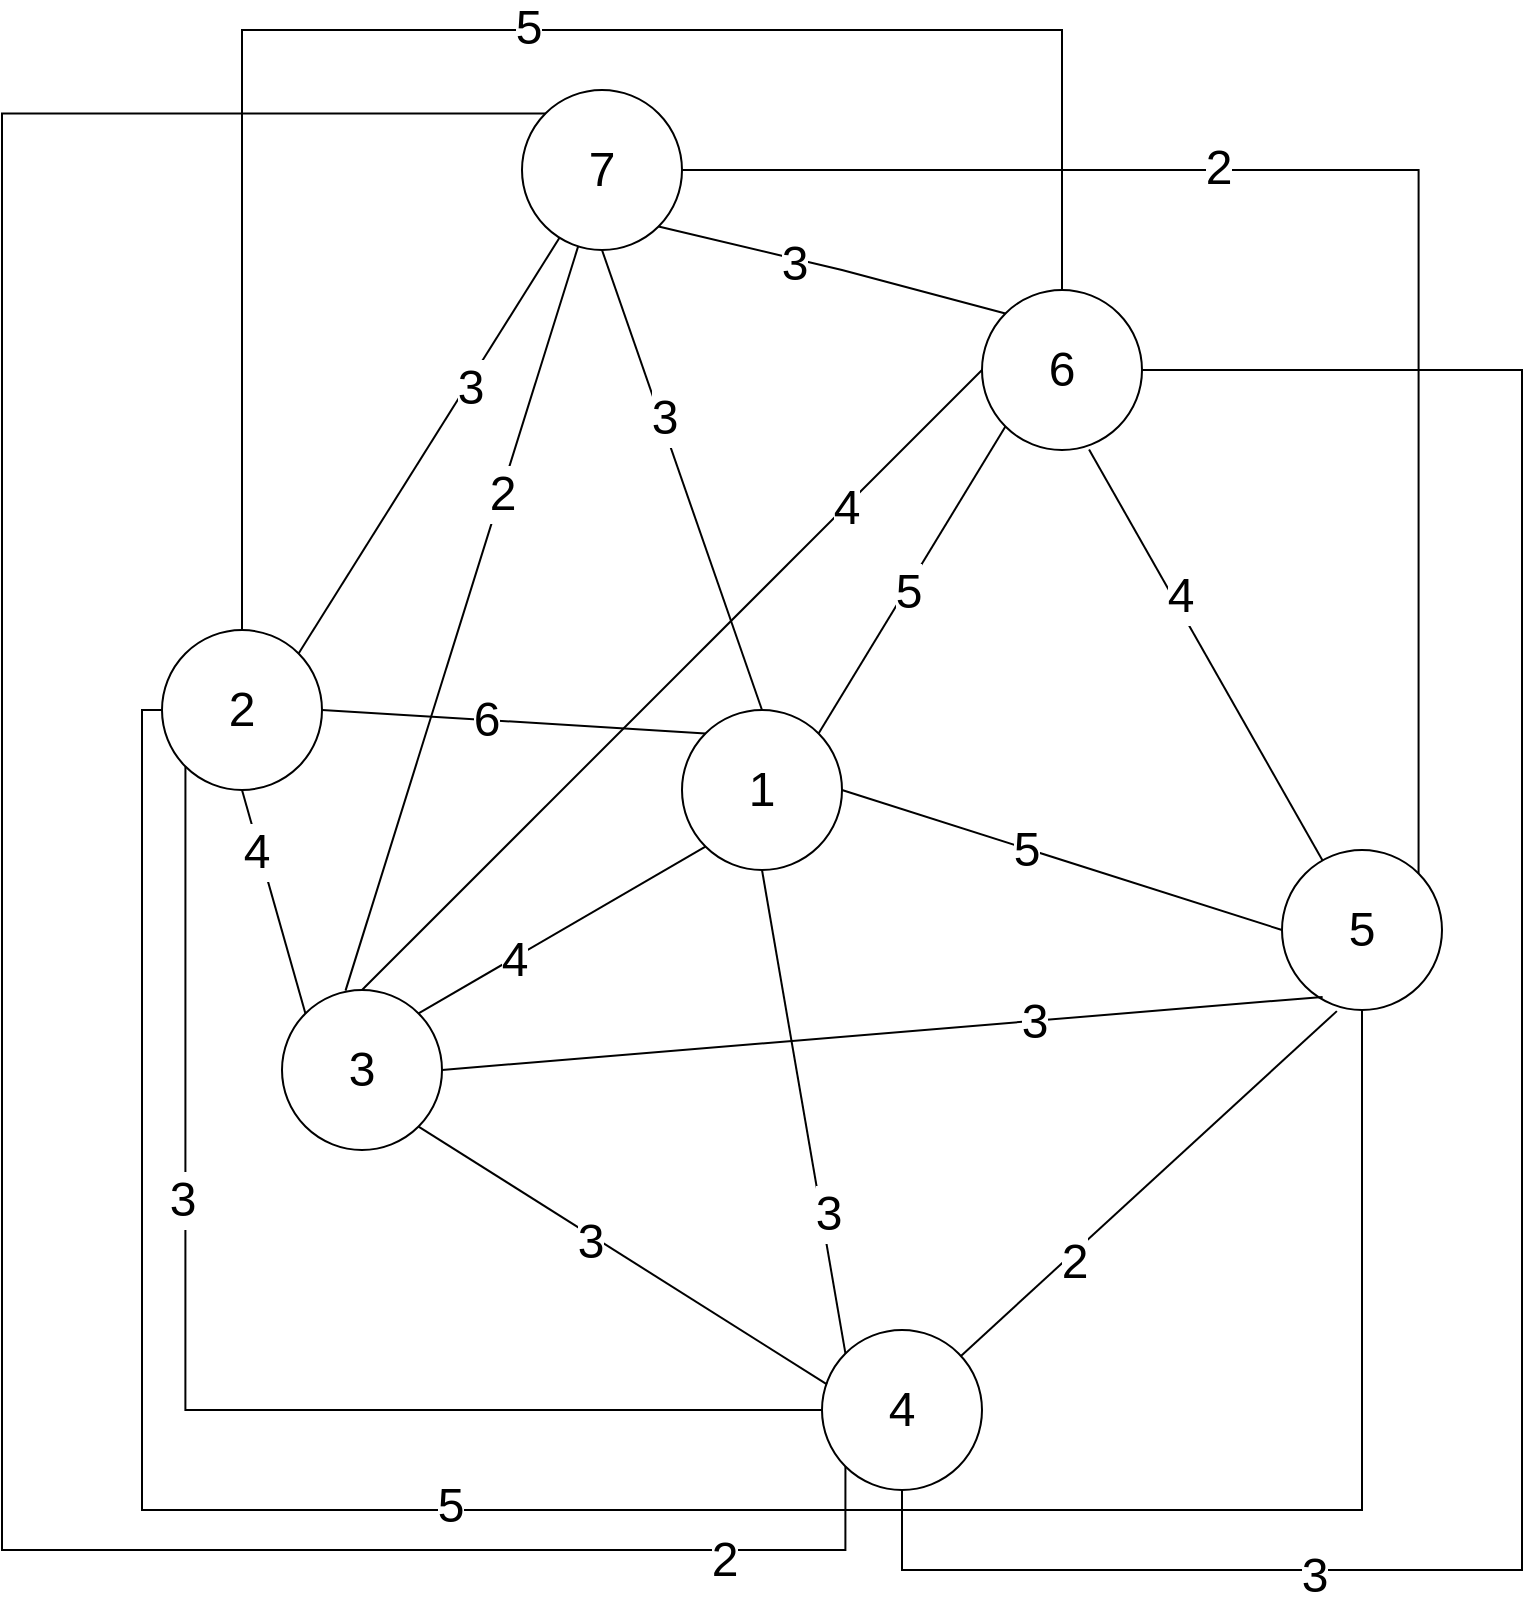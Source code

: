 <mxfile version="20.8.16" type="device" pages="13"><diagram id="sVFW3MDYCKvxizKbo_2t" name="Lan0"><mxGraphModel dx="2311" dy="1817" grid="1" gridSize="10" guides="1" tooltips="1" connect="1" arrows="1" fold="1" page="1" pageScale="1" pageWidth="850" pageHeight="1100" math="0" shadow="0"><root><mxCell id="0"/><mxCell id="1" parent="0"/><mxCell id="0ikWgem-Q9Nvv0cr1f0Z-1" value="&lt;font style=&quot;font-size: 24px;&quot;&gt;1&lt;/font&gt;" style="ellipse;whiteSpace=wrap;html=1;aspect=fixed;" parent="1" vertex="1"><mxGeometry x="160" y="80" width="80" height="80" as="geometry"/></mxCell><mxCell id="0ikWgem-Q9Nvv0cr1f0Z-2" value="&lt;font style=&quot;font-size: 24px;&quot;&gt;2&lt;/font&gt;" style="ellipse;whiteSpace=wrap;html=1;aspect=fixed;" parent="1" vertex="1"><mxGeometry x="-100" y="40" width="80" height="80" as="geometry"/></mxCell><mxCell id="0ikWgem-Q9Nvv0cr1f0Z-3" value="&lt;font style=&quot;font-size: 24px;&quot;&gt;3&lt;/font&gt;" style="ellipse;whiteSpace=wrap;html=1;aspect=fixed;" parent="1" vertex="1"><mxGeometry x="-40" y="220" width="80" height="80" as="geometry"/></mxCell><mxCell id="0ikWgem-Q9Nvv0cr1f0Z-4" value="&lt;font style=&quot;font-size: 24px;&quot;&gt;4&lt;/font&gt;" style="ellipse;whiteSpace=wrap;html=1;aspect=fixed;" parent="1" vertex="1"><mxGeometry x="230" y="390" width="80" height="80" as="geometry"/></mxCell><mxCell id="0ikWgem-Q9Nvv0cr1f0Z-5" value="&lt;font style=&quot;font-size: 24px;&quot;&gt;7&lt;/font&gt;" style="ellipse;whiteSpace=wrap;html=1;aspect=fixed;" parent="1" vertex="1"><mxGeometry x="80" y="-230" width="80" height="80" as="geometry"/></mxCell><mxCell id="0ikWgem-Q9Nvv0cr1f0Z-6" value="&lt;font style=&quot;font-size: 24px;&quot;&gt;5&lt;/font&gt;" style="ellipse;whiteSpace=wrap;html=1;aspect=fixed;" parent="1" vertex="1"><mxGeometry x="460" y="150" width="80" height="80" as="geometry"/></mxCell><mxCell id="0ikWgem-Q9Nvv0cr1f0Z-7" value="&lt;font style=&quot;font-size: 24px;&quot;&gt;6&lt;/font&gt;" style="ellipse;whiteSpace=wrap;html=1;aspect=fixed;" parent="1" vertex="1"><mxGeometry x="310" y="-130" width="80" height="80" as="geometry"/></mxCell><mxCell id="0ikWgem-Q9Nvv0cr1f0Z-8" value="" style="endArrow=none;html=1;rounded=0;fontSize=24;entryX=0;entryY=0;entryDx=0;entryDy=0;exitX=1;exitY=0.5;exitDx=0;exitDy=0;" parent="1" source="0ikWgem-Q9Nvv0cr1f0Z-2" target="0ikWgem-Q9Nvv0cr1f0Z-1" edge="1"><mxGeometry width="50" height="50" relative="1" as="geometry"><mxPoint x="200" y="390" as="sourcePoint"/><mxPoint x="250" y="340" as="targetPoint"/></mxGeometry></mxCell><mxCell id="0ikWgem-Q9Nvv0cr1f0Z-9" value="6" style="edgeLabel;html=1;align=center;verticalAlign=middle;resizable=0;points=[];fontSize=24;" parent="0ikWgem-Q9Nvv0cr1f0Z-8" vertex="1" connectable="0"><mxGeometry x="-0.145" relative="1" as="geometry"><mxPoint as="offset"/></mxGeometry></mxCell><mxCell id="0ikWgem-Q9Nvv0cr1f0Z-11" value="" style="endArrow=none;html=1;rounded=0;fontSize=24;entryX=0;entryY=1;entryDx=0;entryDy=0;exitX=1;exitY=0;exitDx=0;exitDy=0;" parent="1" source="0ikWgem-Q9Nvv0cr1f0Z-3" target="0ikWgem-Q9Nvv0cr1f0Z-1" edge="1"><mxGeometry width="50" height="50" relative="1" as="geometry"><mxPoint x="200" y="390" as="sourcePoint"/><mxPoint x="250" y="340" as="targetPoint"/></mxGeometry></mxCell><mxCell id="0ikWgem-Q9Nvv0cr1f0Z-12" value="4" style="edgeLabel;html=1;align=center;verticalAlign=middle;resizable=0;points=[];fontSize=24;" parent="0ikWgem-Q9Nvv0cr1f0Z-11" vertex="1" connectable="0"><mxGeometry x="-0.344" relative="1" as="geometry"><mxPoint as="offset"/></mxGeometry></mxCell><mxCell id="0ikWgem-Q9Nvv0cr1f0Z-13" value="" style="endArrow=none;html=1;rounded=0;fontSize=24;entryX=0.5;entryY=1;entryDx=0;entryDy=0;exitX=0;exitY=0;exitDx=0;exitDy=0;" parent="1" source="0ikWgem-Q9Nvv0cr1f0Z-4" target="0ikWgem-Q9Nvv0cr1f0Z-1" edge="1"><mxGeometry width="50" height="50" relative="1" as="geometry"><mxPoint x="200" y="390" as="sourcePoint"/><mxPoint x="250" y="340" as="targetPoint"/></mxGeometry></mxCell><mxCell id="0ikWgem-Q9Nvv0cr1f0Z-14" value="3" style="edgeLabel;html=1;align=center;verticalAlign=middle;resizable=0;points=[];fontSize=24;" parent="0ikWgem-Q9Nvv0cr1f0Z-13" vertex="1" connectable="0"><mxGeometry x="-0.43" y="-3" relative="1" as="geometry"><mxPoint as="offset"/></mxGeometry></mxCell><mxCell id="0ikWgem-Q9Nvv0cr1f0Z-16" value="" style="endArrow=none;html=1;rounded=0;fontSize=24;entryX=1;entryY=0.5;entryDx=0;entryDy=0;exitX=0;exitY=0.5;exitDx=0;exitDy=0;" parent="1" source="0ikWgem-Q9Nvv0cr1f0Z-6" target="0ikWgem-Q9Nvv0cr1f0Z-1" edge="1"><mxGeometry width="50" height="50" relative="1" as="geometry"><mxPoint x="200" y="390" as="sourcePoint"/><mxPoint x="250" y="340" as="targetPoint"/></mxGeometry></mxCell><mxCell id="0ikWgem-Q9Nvv0cr1f0Z-17" value="5" style="edgeLabel;html=1;align=center;verticalAlign=middle;resizable=0;points=[];fontSize=24;" parent="0ikWgem-Q9Nvv0cr1f0Z-16" vertex="1" connectable="0"><mxGeometry x="0.165" y="1" relative="1" as="geometry"><mxPoint as="offset"/></mxGeometry></mxCell><mxCell id="0ikWgem-Q9Nvv0cr1f0Z-18" value="" style="endArrow=none;html=1;rounded=0;fontSize=24;entryX=1;entryY=0;entryDx=0;entryDy=0;exitX=0;exitY=1;exitDx=0;exitDy=0;" parent="1" source="0ikWgem-Q9Nvv0cr1f0Z-7" target="0ikWgem-Q9Nvv0cr1f0Z-1" edge="1"><mxGeometry width="50" height="50" relative="1" as="geometry"><mxPoint x="200" y="390" as="sourcePoint"/><mxPoint x="250" y="340" as="targetPoint"/></mxGeometry></mxCell><mxCell id="0ikWgem-Q9Nvv0cr1f0Z-19" value="5" style="edgeLabel;html=1;align=center;verticalAlign=middle;resizable=0;points=[];fontSize=24;" parent="0ikWgem-Q9Nvv0cr1f0Z-18" vertex="1" connectable="0"><mxGeometry x="0.076" y="1" relative="1" as="geometry"><mxPoint as="offset"/></mxGeometry></mxCell><mxCell id="0ikWgem-Q9Nvv0cr1f0Z-20" value="" style="endArrow=none;html=1;rounded=0;fontSize=24;exitX=0.5;exitY=0;exitDx=0;exitDy=0;entryX=0.5;entryY=1;entryDx=0;entryDy=0;" parent="1" source="0ikWgem-Q9Nvv0cr1f0Z-1" target="0ikWgem-Q9Nvv0cr1f0Z-5" edge="1"><mxGeometry width="50" height="50" relative="1" as="geometry"><mxPoint x="200" y="390" as="sourcePoint"/><mxPoint x="250" y="340" as="targetPoint"/></mxGeometry></mxCell><mxCell id="0ikWgem-Q9Nvv0cr1f0Z-21" value="3" style="edgeLabel;html=1;align=center;verticalAlign=middle;resizable=0;points=[];fontSize=24;" parent="0ikWgem-Q9Nvv0cr1f0Z-20" vertex="1" connectable="0"><mxGeometry x="0.269" y="-2" relative="1" as="geometry"><mxPoint as="offset"/></mxGeometry></mxCell><mxCell id="0ikWgem-Q9Nvv0cr1f0Z-22" value="" style="endArrow=none;html=1;rounded=0;fontSize=24;exitX=0;exitY=0;exitDx=0;exitDy=0;entryX=0.5;entryY=1;entryDx=0;entryDy=0;" parent="1" source="0ikWgem-Q9Nvv0cr1f0Z-3" target="0ikWgem-Q9Nvv0cr1f0Z-2" edge="1"><mxGeometry width="50" height="50" relative="1" as="geometry"><mxPoint x="190" y="190" as="sourcePoint"/><mxPoint x="240" y="140" as="targetPoint"/></mxGeometry></mxCell><mxCell id="0ikWgem-Q9Nvv0cr1f0Z-23" value="4" style="edgeLabel;html=1;align=center;verticalAlign=middle;resizable=0;points=[];fontSize=24;" parent="0ikWgem-Q9Nvv0cr1f0Z-22" vertex="1" connectable="0"><mxGeometry x="0.457" y="2" relative="1" as="geometry"><mxPoint as="offset"/></mxGeometry></mxCell><mxCell id="0ikWgem-Q9Nvv0cr1f0Z-24" value="" style="endArrow=none;html=1;rounded=0;fontSize=24;exitX=0;exitY=1;exitDx=0;exitDy=0;entryX=0;entryY=0.5;entryDx=0;entryDy=0;edgeStyle=orthogonalEdgeStyle;" parent="1" source="0ikWgem-Q9Nvv0cr1f0Z-2" target="0ikWgem-Q9Nvv0cr1f0Z-4" edge="1"><mxGeometry width="50" height="50" relative="1" as="geometry"><mxPoint x="190" y="190" as="sourcePoint"/><mxPoint x="240" y="140" as="targetPoint"/><Array as="points"><mxPoint x="-88" y="430"/></Array></mxGeometry></mxCell><mxCell id="0ikWgem-Q9Nvv0cr1f0Z-25" value="3" style="edgeLabel;html=1;align=center;verticalAlign=middle;resizable=0;points=[];fontSize=24;" parent="0ikWgem-Q9Nvv0cr1f0Z-24" vertex="1" connectable="0"><mxGeometry x="-0.323" y="-2" relative="1" as="geometry"><mxPoint as="offset"/></mxGeometry></mxCell><mxCell id="0ikWgem-Q9Nvv0cr1f0Z-26" value="" style="endArrow=none;html=1;rounded=0;fontSize=24;exitX=0;exitY=0.5;exitDx=0;exitDy=0;entryX=0.5;entryY=1;entryDx=0;entryDy=0;edgeStyle=orthogonalEdgeStyle;" parent="1" source="0ikWgem-Q9Nvv0cr1f0Z-2" target="0ikWgem-Q9Nvv0cr1f0Z-6" edge="1"><mxGeometry width="50" height="50" relative="1" as="geometry"><mxPoint x="190" y="190" as="sourcePoint"/><mxPoint x="240" y="140" as="targetPoint"/><Array as="points"><mxPoint x="-110" y="80"/><mxPoint x="-110" y="480"/><mxPoint x="500" y="480"/></Array></mxGeometry></mxCell><mxCell id="0ikWgem-Q9Nvv0cr1f0Z-27" value="5" style="edgeLabel;html=1;align=center;verticalAlign=middle;resizable=0;points=[];fontSize=24;" parent="0ikWgem-Q9Nvv0cr1f0Z-26" vertex="1" connectable="0"><mxGeometry x="-0.111" y="2" relative="1" as="geometry"><mxPoint x="-1" as="offset"/></mxGeometry></mxCell><mxCell id="0ikWgem-Q9Nvv0cr1f0Z-28" value="" style="endArrow=none;html=1;rounded=0;fontSize=24;entryX=0.5;entryY=0;entryDx=0;entryDy=0;exitX=0.5;exitY=0;exitDx=0;exitDy=0;edgeStyle=orthogonalEdgeStyle;" parent="1" source="0ikWgem-Q9Nvv0cr1f0Z-7" target="0ikWgem-Q9Nvv0cr1f0Z-2" edge="1"><mxGeometry width="50" height="50" relative="1" as="geometry"><mxPoint x="190" y="190" as="sourcePoint"/><mxPoint x="240" y="140" as="targetPoint"/><Array as="points"><mxPoint x="350" y="-260"/><mxPoint x="-60" y="-260"/></Array></mxGeometry></mxCell><mxCell id="0ikWgem-Q9Nvv0cr1f0Z-29" value="5" style="edgeLabel;html=1;align=center;verticalAlign=middle;resizable=0;points=[];fontSize=24;" parent="0ikWgem-Q9Nvv0cr1f0Z-28" vertex="1" connectable="0"><mxGeometry x="-0.054" y="-1" relative="1" as="geometry"><mxPoint as="offset"/></mxGeometry></mxCell><mxCell id="0ikWgem-Q9Nvv0cr1f0Z-30" value="" style="endArrow=none;html=1;rounded=0;fontSize=24;exitX=1;exitY=0;exitDx=0;exitDy=0;" parent="1" source="0ikWgem-Q9Nvv0cr1f0Z-2" target="0ikWgem-Q9Nvv0cr1f0Z-5" edge="1"><mxGeometry width="50" height="50" relative="1" as="geometry"><mxPoint x="190" y="-50" as="sourcePoint"/><mxPoint x="240" y="-100" as="targetPoint"/></mxGeometry></mxCell><mxCell id="0ikWgem-Q9Nvv0cr1f0Z-31" value="3" style="edgeLabel;html=1;align=center;verticalAlign=middle;resizable=0;points=[];fontSize=24;" parent="0ikWgem-Q9Nvv0cr1f0Z-30" vertex="1" connectable="0"><mxGeometry x="0.291" y="-2" relative="1" as="geometry"><mxPoint as="offset"/></mxGeometry></mxCell><mxCell id="0ikWgem-Q9Nvv0cr1f0Z-32" value="" style="endArrow=none;html=1;rounded=0;fontSize=24;exitX=1;exitY=1;exitDx=0;exitDy=0;entryX=0.031;entryY=0.34;entryDx=0;entryDy=0;entryPerimeter=0;" parent="1" source="0ikWgem-Q9Nvv0cr1f0Z-3" target="0ikWgem-Q9Nvv0cr1f0Z-4" edge="1"><mxGeometry width="50" height="50" relative="1" as="geometry"><mxPoint x="190" y="300" as="sourcePoint"/><mxPoint x="240" y="250" as="targetPoint"/></mxGeometry></mxCell><mxCell id="0ikWgem-Q9Nvv0cr1f0Z-33" value="3" style="edgeLabel;html=1;align=center;verticalAlign=middle;resizable=0;points=[];fontSize=24;" parent="0ikWgem-Q9Nvv0cr1f0Z-32" vertex="1" connectable="0"><mxGeometry x="-0.149" y="-3" relative="1" as="geometry"><mxPoint as="offset"/></mxGeometry></mxCell><mxCell id="0ikWgem-Q9Nvv0cr1f0Z-34" value="" style="endArrow=none;html=1;rounded=0;fontSize=24;exitX=1;exitY=0.5;exitDx=0;exitDy=0;entryX=0.254;entryY=0.918;entryDx=0;entryDy=0;entryPerimeter=0;" parent="1" source="0ikWgem-Q9Nvv0cr1f0Z-3" target="0ikWgem-Q9Nvv0cr1f0Z-6" edge="1"><mxGeometry width="50" height="50" relative="1" as="geometry"><mxPoint x="190" y="300" as="sourcePoint"/><mxPoint x="240" y="250" as="targetPoint"/></mxGeometry></mxCell><mxCell id="0ikWgem-Q9Nvv0cr1f0Z-35" value="3" style="edgeLabel;html=1;align=center;verticalAlign=middle;resizable=0;points=[];fontSize=24;" parent="0ikWgem-Q9Nvv0cr1f0Z-34" vertex="1" connectable="0"><mxGeometry x="0.339" relative="1" as="geometry"><mxPoint x="1" as="offset"/></mxGeometry></mxCell><mxCell id="0ikWgem-Q9Nvv0cr1f0Z-36" value="" style="endArrow=none;html=1;rounded=0;fontSize=24;exitX=0.5;exitY=0;exitDx=0;exitDy=0;entryX=0;entryY=0.5;entryDx=0;entryDy=0;" parent="1" source="0ikWgem-Q9Nvv0cr1f0Z-3" target="0ikWgem-Q9Nvv0cr1f0Z-7" edge="1"><mxGeometry width="50" height="50" relative="1" as="geometry"><mxPoint x="190" y="70" as="sourcePoint"/><mxPoint x="240" y="20" as="targetPoint"/></mxGeometry></mxCell><mxCell id="0ikWgem-Q9Nvv0cr1f0Z-37" value="4" style="edgeLabel;html=1;align=center;verticalAlign=middle;resizable=0;points=[];fontSize=24;" parent="0ikWgem-Q9Nvv0cr1f0Z-36" vertex="1" connectable="0"><mxGeometry x="0.557" y="-1" relative="1" as="geometry"><mxPoint as="offset"/></mxGeometry></mxCell><mxCell id="0ikWgem-Q9Nvv0cr1f0Z-38" value="" style="endArrow=none;html=1;rounded=0;fontSize=24;exitX=0.397;exitY=0.004;exitDx=0;exitDy=0;exitPerimeter=0;" parent="1" source="0ikWgem-Q9Nvv0cr1f0Z-3" target="0ikWgem-Q9Nvv0cr1f0Z-5" edge="1"><mxGeometry width="50" height="50" relative="1" as="geometry"><mxPoint x="190" y="70" as="sourcePoint"/><mxPoint x="240" y="20" as="targetPoint"/></mxGeometry></mxCell><mxCell id="0ikWgem-Q9Nvv0cr1f0Z-39" value="2" style="edgeLabel;html=1;align=center;verticalAlign=middle;resizable=0;points=[];fontSize=24;" parent="0ikWgem-Q9Nvv0cr1f0Z-38" vertex="1" connectable="0"><mxGeometry x="0.334" relative="1" as="geometry"><mxPoint as="offset"/></mxGeometry></mxCell><mxCell id="0ikWgem-Q9Nvv0cr1f0Z-40" value="" style="endArrow=none;html=1;rounded=0;fontSize=24;entryX=0.343;entryY=1.007;entryDx=0;entryDy=0;entryPerimeter=0;" parent="1" source="0ikWgem-Q9Nvv0cr1f0Z-4" target="0ikWgem-Q9Nvv0cr1f0Z-6" edge="1"><mxGeometry width="50" height="50" relative="1" as="geometry"><mxPoint x="190" y="190" as="sourcePoint"/><mxPoint x="240" y="140" as="targetPoint"/></mxGeometry></mxCell><mxCell id="0ikWgem-Q9Nvv0cr1f0Z-42" value="2" style="edgeLabel;html=1;align=center;verticalAlign=middle;resizable=0;points=[];fontSize=24;" parent="0ikWgem-Q9Nvv0cr1f0Z-40" vertex="1" connectable="0"><mxGeometry x="-0.429" y="-3" relative="1" as="geometry"><mxPoint as="offset"/></mxGeometry></mxCell><mxCell id="0ikWgem-Q9Nvv0cr1f0Z-43" value="" style="endArrow=none;html=1;rounded=0;fontSize=24;exitX=0.5;exitY=1;exitDx=0;exitDy=0;entryX=1;entryY=0.5;entryDx=0;entryDy=0;edgeStyle=orthogonalEdgeStyle;" parent="1" source="0ikWgem-Q9Nvv0cr1f0Z-4" target="0ikWgem-Q9Nvv0cr1f0Z-7" edge="1"><mxGeometry width="50" height="50" relative="1" as="geometry"><mxPoint x="190" y="190" as="sourcePoint"/><mxPoint x="240" y="140" as="targetPoint"/><Array as="points"><mxPoint x="270" y="510"/><mxPoint x="580" y="510"/><mxPoint x="580" y="-90"/></Array></mxGeometry></mxCell><mxCell id="0ikWgem-Q9Nvv0cr1f0Z-44" value="3" style="edgeLabel;html=1;align=center;verticalAlign=middle;resizable=0;points=[];fontSize=24;" parent="0ikWgem-Q9Nvv0cr1f0Z-43" vertex="1" connectable="0"><mxGeometry x="-0.568" y="-3" relative="1" as="geometry"><mxPoint as="offset"/></mxGeometry></mxCell><mxCell id="0ikWgem-Q9Nvv0cr1f0Z-45" value="" style="endArrow=none;html=1;rounded=0;fontSize=24;entryX=0;entryY=1;entryDx=0;entryDy=0;exitX=0;exitY=0;exitDx=0;exitDy=0;edgeStyle=orthogonalEdgeStyle;" parent="1" source="0ikWgem-Q9Nvv0cr1f0Z-5" target="0ikWgem-Q9Nvv0cr1f0Z-4" edge="1"><mxGeometry width="50" height="50" relative="1" as="geometry"><mxPoint x="250" y="190" as="sourcePoint"/><mxPoint x="300" y="140" as="targetPoint"/><Array as="points"><mxPoint x="-180" y="-218"/><mxPoint x="-180" y="500"/><mxPoint x="242" y="500"/></Array></mxGeometry></mxCell><mxCell id="0ikWgem-Q9Nvv0cr1f0Z-46" value="2" style="edgeLabel;html=1;align=center;verticalAlign=middle;resizable=0;points=[];fontSize=24;" parent="0ikWgem-Q9Nvv0cr1f0Z-45" vertex="1" connectable="0"><mxGeometry x="0.93" y="-5" relative="1" as="geometry"><mxPoint x="-52" as="offset"/></mxGeometry></mxCell><mxCell id="0ikWgem-Q9Nvv0cr1f0Z-47" value="" style="endArrow=none;html=1;rounded=0;fontSize=24;entryX=0.669;entryY=0.997;entryDx=0;entryDy=0;entryPerimeter=0;" parent="1" source="0ikWgem-Q9Nvv0cr1f0Z-6" target="0ikWgem-Q9Nvv0cr1f0Z-7" edge="1"><mxGeometry width="50" height="50" relative="1" as="geometry"><mxPoint x="430" y="190" as="sourcePoint"/><mxPoint x="480" y="140" as="targetPoint"/></mxGeometry></mxCell><mxCell id="0ikWgem-Q9Nvv0cr1f0Z-48" value="4" style="edgeLabel;html=1;align=center;verticalAlign=middle;resizable=0;points=[];fontSize=24;" parent="0ikWgem-Q9Nvv0cr1f0Z-47" vertex="1" connectable="0"><mxGeometry x="0.275" y="-3" relative="1" as="geometry"><mxPoint as="offset"/></mxGeometry></mxCell><mxCell id="0ikWgem-Q9Nvv0cr1f0Z-49" value="" style="endArrow=none;html=1;rounded=0;fontSize=24;entryX=1;entryY=0;entryDx=0;entryDy=0;exitX=1;exitY=0.5;exitDx=0;exitDy=0;edgeStyle=orthogonalEdgeStyle;" parent="1" source="0ikWgem-Q9Nvv0cr1f0Z-5" target="0ikWgem-Q9Nvv0cr1f0Z-6" edge="1"><mxGeometry width="50" height="50" relative="1" as="geometry"><mxPoint x="430" y="190" as="sourcePoint"/><mxPoint x="480" y="140" as="targetPoint"/></mxGeometry></mxCell><mxCell id="0ikWgem-Q9Nvv0cr1f0Z-50" value="2" style="edgeLabel;html=1;align=center;verticalAlign=middle;resizable=0;points=[];fontSize=24;" parent="0ikWgem-Q9Nvv0cr1f0Z-49" vertex="1" connectable="0"><mxGeometry x="-0.257" y="1" relative="1" as="geometry"><mxPoint as="offset"/></mxGeometry></mxCell><mxCell id="0ikWgem-Q9Nvv0cr1f0Z-51" value="" style="endArrow=none;html=1;rounded=0;fontSize=24;entryX=1;entryY=1;entryDx=0;entryDy=0;exitX=0;exitY=0;exitDx=0;exitDy=0;" parent="1" source="0ikWgem-Q9Nvv0cr1f0Z-7" target="0ikWgem-Q9Nvv0cr1f0Z-5" edge="1"><mxGeometry width="50" height="50" relative="1" as="geometry"><mxPoint x="430" y="190" as="sourcePoint"/><mxPoint x="480" y="140" as="targetPoint"/><Array as="points"><mxPoint x="240" y="-140"/></Array></mxGeometry></mxCell><mxCell id="0ikWgem-Q9Nvv0cr1f0Z-52" value="3" style="edgeLabel;html=1;align=center;verticalAlign=middle;resizable=0;points=[];fontSize=24;" parent="0ikWgem-Q9Nvv0cr1f0Z-51" vertex="1" connectable="0"><mxGeometry x="0.203" y="2" relative="1" as="geometry"><mxPoint x="-1" as="offset"/></mxGeometry></mxCell></root></mxGraphModel></diagram><diagram id="hD1sfHr6tYPB1YrOhfQa" name="Lan1"><mxGraphModel dx="3506" dy="2404" grid="1" gridSize="10" guides="1" tooltips="1" connect="1" arrows="1" fold="1" page="1" pageScale="1" pageWidth="850" pageHeight="1100" math="0" shadow="0"><root><mxCell id="0"/><mxCell id="1" parent="0"/><mxCell id="G_Ls_F4X6POFp41Yw_uI-1" value="&lt;font style=&quot;font-size: 24px;&quot;&gt;1&lt;/font&gt;" style="ellipse;whiteSpace=wrap;html=1;aspect=fixed;" parent="1" vertex="1"><mxGeometry x="160" y="80" width="80" height="80" as="geometry"/></mxCell><mxCell id="G_Ls_F4X6POFp41Yw_uI-2" value="&lt;font style=&quot;font-size: 24px;&quot;&gt;2&lt;/font&gt;" style="ellipse;whiteSpace=wrap;html=1;aspect=fixed;" parent="1" vertex="1"><mxGeometry x="-100" y="40" width="80" height="80" as="geometry"/></mxCell><mxCell id="G_Ls_F4X6POFp41Yw_uI-3" value="&lt;font style=&quot;font-size: 24px;&quot;&gt;3&lt;/font&gt;" style="ellipse;whiteSpace=wrap;html=1;aspect=fixed;" parent="1" vertex="1"><mxGeometry x="-40" y="220" width="80" height="80" as="geometry"/></mxCell><mxCell id="G_Ls_F4X6POFp41Yw_uI-4" value="&lt;font style=&quot;font-size: 24px;&quot;&gt;4&lt;/font&gt;" style="ellipse;whiteSpace=wrap;html=1;aspect=fixed;" parent="1" vertex="1"><mxGeometry x="230" y="390" width="80" height="80" as="geometry"/></mxCell><mxCell id="G_Ls_F4X6POFp41Yw_uI-5" value="&lt;font style=&quot;font-size: 24px;&quot;&gt;7&lt;/font&gt;" style="ellipse;whiteSpace=wrap;html=1;aspect=fixed;fillColor=#f8cecc;strokeColor=#b85450;" parent="1" vertex="1"><mxGeometry x="80" y="-230" width="80" height="80" as="geometry"/></mxCell><mxCell id="G_Ls_F4X6POFp41Yw_uI-6" value="&lt;font style=&quot;font-size: 24px;&quot;&gt;5&lt;/font&gt;" style="ellipse;whiteSpace=wrap;html=1;aspect=fixed;" parent="1" vertex="1"><mxGeometry x="460" y="150" width="80" height="80" as="geometry"/></mxCell><mxCell id="G_Ls_F4X6POFp41Yw_uI-7" value="&lt;font style=&quot;font-size: 24px;&quot;&gt;6&lt;/font&gt;" style="ellipse;whiteSpace=wrap;html=1;aspect=fixed;fillColor=#f8cecc;strokeColor=#b85450;" parent="1" vertex="1"><mxGeometry x="310" y="-130" width="80" height="80" as="geometry"/></mxCell><mxCell id="G_Ls_F4X6POFp41Yw_uI-8" value="" style="endArrow=none;html=1;rounded=0;fontSize=24;entryX=0;entryY=0;entryDx=0;entryDy=0;exitX=1;exitY=0.5;exitDx=0;exitDy=0;" parent="1" source="G_Ls_F4X6POFp41Yw_uI-2" target="G_Ls_F4X6POFp41Yw_uI-1" edge="1"><mxGeometry width="50" height="50" relative="1" as="geometry"><mxPoint x="200" y="390" as="sourcePoint"/><mxPoint x="250" y="340" as="targetPoint"/></mxGeometry></mxCell><mxCell id="G_Ls_F4X6POFp41Yw_uI-9" value="6" style="edgeLabel;html=1;align=center;verticalAlign=middle;resizable=0;points=[];fontSize=24;" parent="G_Ls_F4X6POFp41Yw_uI-8" vertex="1" connectable="0"><mxGeometry x="-0.145" relative="1" as="geometry"><mxPoint as="offset"/></mxGeometry></mxCell><mxCell id="G_Ls_F4X6POFp41Yw_uI-10" value="" style="endArrow=none;html=1;rounded=0;fontSize=24;entryX=0;entryY=1;entryDx=0;entryDy=0;exitX=1;exitY=0;exitDx=0;exitDy=0;" parent="1" source="G_Ls_F4X6POFp41Yw_uI-3" target="G_Ls_F4X6POFp41Yw_uI-1" edge="1"><mxGeometry width="50" height="50" relative="1" as="geometry"><mxPoint x="200" y="390" as="sourcePoint"/><mxPoint x="250" y="340" as="targetPoint"/></mxGeometry></mxCell><mxCell id="G_Ls_F4X6POFp41Yw_uI-11" value="4" style="edgeLabel;html=1;align=center;verticalAlign=middle;resizable=0;points=[];fontSize=24;" parent="G_Ls_F4X6POFp41Yw_uI-10" vertex="1" connectable="0"><mxGeometry x="-0.344" relative="1" as="geometry"><mxPoint as="offset"/></mxGeometry></mxCell><mxCell id="G_Ls_F4X6POFp41Yw_uI-12" value="" style="endArrow=none;html=1;rounded=0;fontSize=24;entryX=0.5;entryY=1;entryDx=0;entryDy=0;exitX=0;exitY=0;exitDx=0;exitDy=0;" parent="1" source="G_Ls_F4X6POFp41Yw_uI-4" target="G_Ls_F4X6POFp41Yw_uI-1" edge="1"><mxGeometry width="50" height="50" relative="1" as="geometry"><mxPoint x="200" y="390" as="sourcePoint"/><mxPoint x="250" y="340" as="targetPoint"/></mxGeometry></mxCell><mxCell id="G_Ls_F4X6POFp41Yw_uI-13" value="3" style="edgeLabel;html=1;align=center;verticalAlign=middle;resizable=0;points=[];fontSize=24;" parent="G_Ls_F4X6POFp41Yw_uI-12" vertex="1" connectable="0"><mxGeometry x="-0.43" y="-3" relative="1" as="geometry"><mxPoint as="offset"/></mxGeometry></mxCell><mxCell id="G_Ls_F4X6POFp41Yw_uI-14" value="" style="endArrow=none;html=1;rounded=0;fontSize=24;entryX=1;entryY=0.5;entryDx=0;entryDy=0;exitX=0;exitY=0.5;exitDx=0;exitDy=0;" parent="1" source="G_Ls_F4X6POFp41Yw_uI-6" target="G_Ls_F4X6POFp41Yw_uI-1" edge="1"><mxGeometry width="50" height="50" relative="1" as="geometry"><mxPoint x="200" y="390" as="sourcePoint"/><mxPoint x="250" y="340" as="targetPoint"/></mxGeometry></mxCell><mxCell id="G_Ls_F4X6POFp41Yw_uI-15" value="5" style="edgeLabel;html=1;align=center;verticalAlign=middle;resizable=0;points=[];fontSize=24;" parent="G_Ls_F4X6POFp41Yw_uI-14" vertex="1" connectable="0"><mxGeometry x="0.165" y="1" relative="1" as="geometry"><mxPoint as="offset"/></mxGeometry></mxCell><mxCell id="G_Ls_F4X6POFp41Yw_uI-16" value="" style="endArrow=none;html=1;rounded=0;fontSize=24;entryX=1;entryY=0;entryDx=0;entryDy=0;exitX=0;exitY=1;exitDx=0;exitDy=0;" parent="1" source="G_Ls_F4X6POFp41Yw_uI-7" target="G_Ls_F4X6POFp41Yw_uI-1" edge="1"><mxGeometry width="50" height="50" relative="1" as="geometry"><mxPoint x="200" y="390" as="sourcePoint"/><mxPoint x="250" y="340" as="targetPoint"/></mxGeometry></mxCell><mxCell id="G_Ls_F4X6POFp41Yw_uI-17" value="5" style="edgeLabel;html=1;align=center;verticalAlign=middle;resizable=0;points=[];fontSize=24;" parent="G_Ls_F4X6POFp41Yw_uI-16" vertex="1" connectable="0"><mxGeometry x="0.076" y="1" relative="1" as="geometry"><mxPoint as="offset"/></mxGeometry></mxCell><mxCell id="G_Ls_F4X6POFp41Yw_uI-18" value="" style="endArrow=none;html=1;rounded=0;fontSize=24;exitX=0.5;exitY=0;exitDx=0;exitDy=0;entryX=0.5;entryY=1;entryDx=0;entryDy=0;" parent="1" source="G_Ls_F4X6POFp41Yw_uI-1" target="G_Ls_F4X6POFp41Yw_uI-5" edge="1"><mxGeometry width="50" height="50" relative="1" as="geometry"><mxPoint x="200" y="390" as="sourcePoint"/><mxPoint x="250" y="340" as="targetPoint"/></mxGeometry></mxCell><mxCell id="G_Ls_F4X6POFp41Yw_uI-19" value="3" style="edgeLabel;html=1;align=center;verticalAlign=middle;resizable=0;points=[];fontSize=24;" parent="G_Ls_F4X6POFp41Yw_uI-18" vertex="1" connectable="0"><mxGeometry x="0.269" y="-2" relative="1" as="geometry"><mxPoint as="offset"/></mxGeometry></mxCell><mxCell id="G_Ls_F4X6POFp41Yw_uI-20" value="" style="endArrow=none;html=1;rounded=0;fontSize=24;exitX=0;exitY=0;exitDx=0;exitDy=0;entryX=0.5;entryY=1;entryDx=0;entryDy=0;" parent="1" source="G_Ls_F4X6POFp41Yw_uI-3" target="G_Ls_F4X6POFp41Yw_uI-2" edge="1"><mxGeometry width="50" height="50" relative="1" as="geometry"><mxPoint x="190" y="190" as="sourcePoint"/><mxPoint x="240" y="140" as="targetPoint"/></mxGeometry></mxCell><mxCell id="G_Ls_F4X6POFp41Yw_uI-21" value="4" style="edgeLabel;html=1;align=center;verticalAlign=middle;resizable=0;points=[];fontSize=24;" parent="G_Ls_F4X6POFp41Yw_uI-20" vertex="1" connectable="0"><mxGeometry x="0.457" y="2" relative="1" as="geometry"><mxPoint as="offset"/></mxGeometry></mxCell><mxCell id="G_Ls_F4X6POFp41Yw_uI-22" value="" style="endArrow=none;html=1;rounded=0;fontSize=24;exitX=0;exitY=1;exitDx=0;exitDy=0;entryX=0;entryY=0.5;entryDx=0;entryDy=0;edgeStyle=orthogonalEdgeStyle;" parent="1" source="G_Ls_F4X6POFp41Yw_uI-2" target="G_Ls_F4X6POFp41Yw_uI-4" edge="1"><mxGeometry width="50" height="50" relative="1" as="geometry"><mxPoint x="190" y="190" as="sourcePoint"/><mxPoint x="240" y="140" as="targetPoint"/><Array as="points"><mxPoint x="-88" y="430"/></Array></mxGeometry></mxCell><mxCell id="G_Ls_F4X6POFp41Yw_uI-23" value="3" style="edgeLabel;html=1;align=center;verticalAlign=middle;resizable=0;points=[];fontSize=24;" parent="G_Ls_F4X6POFp41Yw_uI-22" vertex="1" connectable="0"><mxGeometry x="-0.323" y="-2" relative="1" as="geometry"><mxPoint as="offset"/></mxGeometry></mxCell><mxCell id="G_Ls_F4X6POFp41Yw_uI-24" value="" style="endArrow=none;html=1;rounded=0;fontSize=24;exitX=0;exitY=0.5;exitDx=0;exitDy=0;entryX=0.5;entryY=1;entryDx=0;entryDy=0;edgeStyle=orthogonalEdgeStyle;" parent="1" source="G_Ls_F4X6POFp41Yw_uI-2" target="G_Ls_F4X6POFp41Yw_uI-6" edge="1"><mxGeometry width="50" height="50" relative="1" as="geometry"><mxPoint x="190" y="190" as="sourcePoint"/><mxPoint x="240" y="140" as="targetPoint"/><Array as="points"><mxPoint x="-110" y="80"/><mxPoint x="-110" y="480"/><mxPoint x="500" y="480"/></Array></mxGeometry></mxCell><mxCell id="G_Ls_F4X6POFp41Yw_uI-25" value="5" style="edgeLabel;html=1;align=center;verticalAlign=middle;resizable=0;points=[];fontSize=24;" parent="G_Ls_F4X6POFp41Yw_uI-24" vertex="1" connectable="0"><mxGeometry x="-0.111" y="2" relative="1" as="geometry"><mxPoint x="-1" as="offset"/></mxGeometry></mxCell><mxCell id="G_Ls_F4X6POFp41Yw_uI-26" value="" style="endArrow=none;html=1;rounded=0;fontSize=24;entryX=0.5;entryY=0;entryDx=0;entryDy=0;exitX=0.5;exitY=0;exitDx=0;exitDy=0;edgeStyle=orthogonalEdgeStyle;" parent="1" source="G_Ls_F4X6POFp41Yw_uI-7" target="G_Ls_F4X6POFp41Yw_uI-2" edge="1"><mxGeometry width="50" height="50" relative="1" as="geometry"><mxPoint x="190" y="190" as="sourcePoint"/><mxPoint x="240" y="140" as="targetPoint"/><Array as="points"><mxPoint x="350" y="-260"/><mxPoint x="-60" y="-260"/></Array></mxGeometry></mxCell><mxCell id="G_Ls_F4X6POFp41Yw_uI-27" value="5" style="edgeLabel;html=1;align=center;verticalAlign=middle;resizable=0;points=[];fontSize=24;" parent="G_Ls_F4X6POFp41Yw_uI-26" vertex="1" connectable="0"><mxGeometry x="-0.054" y="-1" relative="1" as="geometry"><mxPoint as="offset"/></mxGeometry></mxCell><mxCell id="G_Ls_F4X6POFp41Yw_uI-28" value="" style="endArrow=none;html=1;rounded=0;fontSize=24;exitX=1;exitY=0;exitDx=0;exitDy=0;" parent="1" source="G_Ls_F4X6POFp41Yw_uI-2" target="G_Ls_F4X6POFp41Yw_uI-5" edge="1"><mxGeometry width="50" height="50" relative="1" as="geometry"><mxPoint x="190" y="-50" as="sourcePoint"/><mxPoint x="240" y="-100" as="targetPoint"/></mxGeometry></mxCell><mxCell id="G_Ls_F4X6POFp41Yw_uI-29" value="3" style="edgeLabel;html=1;align=center;verticalAlign=middle;resizable=0;points=[];fontSize=24;" parent="G_Ls_F4X6POFp41Yw_uI-28" vertex="1" connectable="0"><mxGeometry x="0.291" y="-2" relative="1" as="geometry"><mxPoint as="offset"/></mxGeometry></mxCell><mxCell id="G_Ls_F4X6POFp41Yw_uI-30" value="" style="endArrow=none;html=1;rounded=0;fontSize=24;exitX=1;exitY=1;exitDx=0;exitDy=0;entryX=0.031;entryY=0.34;entryDx=0;entryDy=0;entryPerimeter=0;" parent="1" source="G_Ls_F4X6POFp41Yw_uI-3" target="G_Ls_F4X6POFp41Yw_uI-4" edge="1"><mxGeometry width="50" height="50" relative="1" as="geometry"><mxPoint x="190" y="300" as="sourcePoint"/><mxPoint x="240" y="250" as="targetPoint"/></mxGeometry></mxCell><mxCell id="G_Ls_F4X6POFp41Yw_uI-31" value="3" style="edgeLabel;html=1;align=center;verticalAlign=middle;resizable=0;points=[];fontSize=24;" parent="G_Ls_F4X6POFp41Yw_uI-30" vertex="1" connectable="0"><mxGeometry x="-0.149" y="-3" relative="1" as="geometry"><mxPoint as="offset"/></mxGeometry></mxCell><mxCell id="G_Ls_F4X6POFp41Yw_uI-32" value="" style="endArrow=none;html=1;rounded=0;fontSize=24;exitX=1;exitY=0.5;exitDx=0;exitDy=0;entryX=0.254;entryY=0.918;entryDx=0;entryDy=0;entryPerimeter=0;" parent="1" source="G_Ls_F4X6POFp41Yw_uI-3" target="G_Ls_F4X6POFp41Yw_uI-6" edge="1"><mxGeometry width="50" height="50" relative="1" as="geometry"><mxPoint x="190" y="300" as="sourcePoint"/><mxPoint x="240" y="250" as="targetPoint"/></mxGeometry></mxCell><mxCell id="G_Ls_F4X6POFp41Yw_uI-33" value="3" style="edgeLabel;html=1;align=center;verticalAlign=middle;resizable=0;points=[];fontSize=24;" parent="G_Ls_F4X6POFp41Yw_uI-32" vertex="1" connectable="0"><mxGeometry x="0.339" relative="1" as="geometry"><mxPoint x="1" as="offset"/></mxGeometry></mxCell><mxCell id="G_Ls_F4X6POFp41Yw_uI-34" value="" style="endArrow=none;html=1;rounded=0;fontSize=24;exitX=0.5;exitY=0;exitDx=0;exitDy=0;entryX=0;entryY=0.5;entryDx=0;entryDy=0;" parent="1" source="G_Ls_F4X6POFp41Yw_uI-3" target="G_Ls_F4X6POFp41Yw_uI-7" edge="1"><mxGeometry width="50" height="50" relative="1" as="geometry"><mxPoint x="190" y="70" as="sourcePoint"/><mxPoint x="240" y="20" as="targetPoint"/></mxGeometry></mxCell><mxCell id="G_Ls_F4X6POFp41Yw_uI-35" value="4" style="edgeLabel;html=1;align=center;verticalAlign=middle;resizable=0;points=[];fontSize=24;" parent="G_Ls_F4X6POFp41Yw_uI-34" vertex="1" connectable="0"><mxGeometry x="0.557" y="-1" relative="1" as="geometry"><mxPoint as="offset"/></mxGeometry></mxCell><mxCell id="G_Ls_F4X6POFp41Yw_uI-36" value="" style="endArrow=none;html=1;rounded=0;fontSize=24;exitX=0.397;exitY=0.004;exitDx=0;exitDy=0;exitPerimeter=0;" parent="1" source="G_Ls_F4X6POFp41Yw_uI-3" target="G_Ls_F4X6POFp41Yw_uI-5" edge="1"><mxGeometry width="50" height="50" relative="1" as="geometry"><mxPoint x="190" y="70" as="sourcePoint"/><mxPoint x="240" y="20" as="targetPoint"/></mxGeometry></mxCell><mxCell id="G_Ls_F4X6POFp41Yw_uI-37" value="2" style="edgeLabel;html=1;align=center;verticalAlign=middle;resizable=0;points=[];fontSize=24;" parent="G_Ls_F4X6POFp41Yw_uI-36" vertex="1" connectable="0"><mxGeometry x="0.334" relative="1" as="geometry"><mxPoint as="offset"/></mxGeometry></mxCell><mxCell id="G_Ls_F4X6POFp41Yw_uI-38" value="" style="endArrow=none;html=1;rounded=0;fontSize=24;entryX=0.343;entryY=1.007;entryDx=0;entryDy=0;entryPerimeter=0;" parent="1" source="G_Ls_F4X6POFp41Yw_uI-4" target="G_Ls_F4X6POFp41Yw_uI-6" edge="1"><mxGeometry width="50" height="50" relative="1" as="geometry"><mxPoint x="190" y="190" as="sourcePoint"/><mxPoint x="240" y="140" as="targetPoint"/></mxGeometry></mxCell><mxCell id="G_Ls_F4X6POFp41Yw_uI-39" value="2" style="edgeLabel;html=1;align=center;verticalAlign=middle;resizable=0;points=[];fontSize=24;" parent="G_Ls_F4X6POFp41Yw_uI-38" vertex="1" connectable="0"><mxGeometry x="-0.429" y="-3" relative="1" as="geometry"><mxPoint as="offset"/></mxGeometry></mxCell><mxCell id="G_Ls_F4X6POFp41Yw_uI-40" value="" style="endArrow=none;html=1;rounded=0;fontSize=24;exitX=0.5;exitY=1;exitDx=0;exitDy=0;entryX=1;entryY=0.5;entryDx=0;entryDy=0;edgeStyle=orthogonalEdgeStyle;" parent="1" source="G_Ls_F4X6POFp41Yw_uI-4" target="G_Ls_F4X6POFp41Yw_uI-7" edge="1"><mxGeometry width="50" height="50" relative="1" as="geometry"><mxPoint x="190" y="190" as="sourcePoint"/><mxPoint x="240" y="140" as="targetPoint"/><Array as="points"><mxPoint x="270" y="510"/><mxPoint x="580" y="510"/><mxPoint x="580" y="-90"/></Array></mxGeometry></mxCell><mxCell id="G_Ls_F4X6POFp41Yw_uI-41" value="3" style="edgeLabel;html=1;align=center;verticalAlign=middle;resizable=0;points=[];fontSize=24;" parent="G_Ls_F4X6POFp41Yw_uI-40" vertex="1" connectable="0"><mxGeometry x="-0.568" y="-3" relative="1" as="geometry"><mxPoint as="offset"/></mxGeometry></mxCell><mxCell id="G_Ls_F4X6POFp41Yw_uI-42" value="" style="endArrow=none;html=1;rounded=0;fontSize=24;entryX=0;entryY=1;entryDx=0;entryDy=0;exitX=0;exitY=0;exitDx=0;exitDy=0;edgeStyle=orthogonalEdgeStyle;" parent="1" source="G_Ls_F4X6POFp41Yw_uI-5" target="G_Ls_F4X6POFp41Yw_uI-4" edge="1"><mxGeometry width="50" height="50" relative="1" as="geometry"><mxPoint x="250" y="190" as="sourcePoint"/><mxPoint x="300" y="140" as="targetPoint"/><Array as="points"><mxPoint x="-180" y="-218"/><mxPoint x="-180" y="500"/><mxPoint x="242" y="500"/></Array></mxGeometry></mxCell><mxCell id="G_Ls_F4X6POFp41Yw_uI-43" value="2" style="edgeLabel;html=1;align=center;verticalAlign=middle;resizable=0;points=[];fontSize=24;" parent="G_Ls_F4X6POFp41Yw_uI-42" vertex="1" connectable="0"><mxGeometry x="0.93" y="-5" relative="1" as="geometry"><mxPoint x="-52" as="offset"/></mxGeometry></mxCell><mxCell id="G_Ls_F4X6POFp41Yw_uI-44" value="" style="endArrow=none;html=1;rounded=0;fontSize=24;entryX=0.669;entryY=0.997;entryDx=0;entryDy=0;entryPerimeter=0;" parent="1" source="G_Ls_F4X6POFp41Yw_uI-6" target="G_Ls_F4X6POFp41Yw_uI-7" edge="1"><mxGeometry width="50" height="50" relative="1" as="geometry"><mxPoint x="430" y="190" as="sourcePoint"/><mxPoint x="480" y="140" as="targetPoint"/></mxGeometry></mxCell><mxCell id="G_Ls_F4X6POFp41Yw_uI-45" value="4" style="edgeLabel;html=1;align=center;verticalAlign=middle;resizable=0;points=[];fontSize=24;" parent="G_Ls_F4X6POFp41Yw_uI-44" vertex="1" connectable="0"><mxGeometry x="0.275" y="-3" relative="1" as="geometry"><mxPoint as="offset"/></mxGeometry></mxCell><mxCell id="G_Ls_F4X6POFp41Yw_uI-46" value="" style="endArrow=none;html=1;rounded=0;fontSize=24;entryX=1;entryY=0;entryDx=0;entryDy=0;exitX=1;exitY=0.5;exitDx=0;exitDy=0;edgeStyle=orthogonalEdgeStyle;" parent="1" source="G_Ls_F4X6POFp41Yw_uI-5" target="G_Ls_F4X6POFp41Yw_uI-6" edge="1"><mxGeometry width="50" height="50" relative="1" as="geometry"><mxPoint x="430" y="190" as="sourcePoint"/><mxPoint x="480" y="140" as="targetPoint"/></mxGeometry></mxCell><mxCell id="G_Ls_F4X6POFp41Yw_uI-47" value="2" style="edgeLabel;html=1;align=center;verticalAlign=middle;resizable=0;points=[];fontSize=24;" parent="G_Ls_F4X6POFp41Yw_uI-46" vertex="1" connectable="0"><mxGeometry x="-0.257" y="1" relative="1" as="geometry"><mxPoint as="offset"/></mxGeometry></mxCell><mxCell id="G_Ls_F4X6POFp41Yw_uI-48" value="" style="endArrow=none;html=1;rounded=0;fontSize=24;entryX=1;entryY=1;entryDx=0;entryDy=0;exitX=0;exitY=0;exitDx=0;exitDy=0;" parent="1" source="G_Ls_F4X6POFp41Yw_uI-7" target="G_Ls_F4X6POFp41Yw_uI-5" edge="1"><mxGeometry width="50" height="50" relative="1" as="geometry"><mxPoint x="430" y="190" as="sourcePoint"/><mxPoint x="480" y="140" as="targetPoint"/><Array as="points"><mxPoint x="240" y="-140"/></Array></mxGeometry></mxCell><mxCell id="G_Ls_F4X6POFp41Yw_uI-49" value="3" style="edgeLabel;html=1;align=center;verticalAlign=middle;resizable=0;points=[];fontSize=24;" parent="G_Ls_F4X6POFp41Yw_uI-48" vertex="1" connectable="0"><mxGeometry x="0.203" y="2" relative="1" as="geometry"><mxPoint x="-1" as="offset"/></mxGeometry></mxCell><mxCell id="G_Ls_F4X6POFp41Yw_uI-50" value="&lt;font style=&quot;font-size: 24px;&quot;&gt;1&lt;/font&gt;" style="ellipse;whiteSpace=wrap;html=1;aspect=fixed;" parent="1" vertex="1"><mxGeometry x="1020" y="74.91" width="80" height="80" as="geometry"/></mxCell><mxCell id="G_Ls_F4X6POFp41Yw_uI-51" value="&lt;font style=&quot;font-size: 24px;&quot;&gt;2&lt;/font&gt;" style="ellipse;whiteSpace=wrap;html=1;aspect=fixed;" parent="1" vertex="1"><mxGeometry x="760" y="34.91" width="80" height="80" as="geometry"/></mxCell><mxCell id="G_Ls_F4X6POFp41Yw_uI-52" value="&lt;font style=&quot;font-size: 24px;&quot;&gt;3&lt;/font&gt;" style="ellipse;whiteSpace=wrap;html=1;aspect=fixed;" parent="1" vertex="1"><mxGeometry x="820" y="214.91" width="80" height="80" as="geometry"/></mxCell><mxCell id="G_Ls_F4X6POFp41Yw_uI-53" value="&lt;font style=&quot;font-size: 24px;&quot;&gt;4&lt;/font&gt;" style="ellipse;whiteSpace=wrap;html=1;aspect=fixed;" parent="1" vertex="1"><mxGeometry x="1090" y="384.91" width="80" height="80" as="geometry"/></mxCell><mxCell id="G_Ls_F4X6POFp41Yw_uI-54" value="&lt;font style=&quot;font-size: 24px;&quot;&gt;6 + 7 (3)&lt;/font&gt;" style="ellipse;whiteSpace=wrap;html=1;aspect=fixed;fillColor=#f8cecc;strokeColor=#b85450;" parent="1" vertex="1"><mxGeometry x="940" y="-235.09" width="80" height="80" as="geometry"/></mxCell><mxCell id="G_Ls_F4X6POFp41Yw_uI-55" value="&lt;font style=&quot;font-size: 24px;&quot;&gt;5&lt;/font&gt;" style="ellipse;whiteSpace=wrap;html=1;aspect=fixed;" parent="1" vertex="1"><mxGeometry x="1320" y="144.91" width="80" height="80" as="geometry"/></mxCell><mxCell id="G_Ls_F4X6POFp41Yw_uI-57" value="" style="endArrow=none;html=1;rounded=0;fontSize=24;entryX=0;entryY=0;entryDx=0;entryDy=0;exitX=1;exitY=0.5;exitDx=0;exitDy=0;" parent="1" source="G_Ls_F4X6POFp41Yw_uI-51" target="G_Ls_F4X6POFp41Yw_uI-50" edge="1"><mxGeometry width="50" height="50" relative="1" as="geometry"><mxPoint x="1060" y="384.91" as="sourcePoint"/><mxPoint x="1110" y="334.91" as="targetPoint"/></mxGeometry></mxCell><mxCell id="G_Ls_F4X6POFp41Yw_uI-58" value="6" style="edgeLabel;html=1;align=center;verticalAlign=middle;resizable=0;points=[];fontSize=24;" parent="G_Ls_F4X6POFp41Yw_uI-57" vertex="1" connectable="0"><mxGeometry x="-0.145" relative="1" as="geometry"><mxPoint as="offset"/></mxGeometry></mxCell><mxCell id="G_Ls_F4X6POFp41Yw_uI-59" value="" style="endArrow=none;html=1;rounded=0;fontSize=24;entryX=0;entryY=1;entryDx=0;entryDy=0;exitX=1;exitY=0;exitDx=0;exitDy=0;" parent="1" source="G_Ls_F4X6POFp41Yw_uI-52" target="G_Ls_F4X6POFp41Yw_uI-50" edge="1"><mxGeometry width="50" height="50" relative="1" as="geometry"><mxPoint x="1060" y="384.91" as="sourcePoint"/><mxPoint x="1110" y="334.91" as="targetPoint"/></mxGeometry></mxCell><mxCell id="G_Ls_F4X6POFp41Yw_uI-60" value="4" style="edgeLabel;html=1;align=center;verticalAlign=middle;resizable=0;points=[];fontSize=24;" parent="G_Ls_F4X6POFp41Yw_uI-59" vertex="1" connectable="0"><mxGeometry x="-0.344" relative="1" as="geometry"><mxPoint as="offset"/></mxGeometry></mxCell><mxCell id="G_Ls_F4X6POFp41Yw_uI-61" value="" style="endArrow=none;html=1;rounded=0;fontSize=24;entryX=0.5;entryY=1;entryDx=0;entryDy=0;exitX=0;exitY=0;exitDx=0;exitDy=0;" parent="1" source="G_Ls_F4X6POFp41Yw_uI-53" target="G_Ls_F4X6POFp41Yw_uI-50" edge="1"><mxGeometry width="50" height="50" relative="1" as="geometry"><mxPoint x="1060" y="384.91" as="sourcePoint"/><mxPoint x="1110" y="334.91" as="targetPoint"/></mxGeometry></mxCell><mxCell id="G_Ls_F4X6POFp41Yw_uI-62" value="3" style="edgeLabel;html=1;align=center;verticalAlign=middle;resizable=0;points=[];fontSize=24;" parent="G_Ls_F4X6POFp41Yw_uI-61" vertex="1" connectable="0"><mxGeometry x="-0.43" y="-3" relative="1" as="geometry"><mxPoint as="offset"/></mxGeometry></mxCell><mxCell id="G_Ls_F4X6POFp41Yw_uI-63" value="" style="endArrow=none;html=1;rounded=0;fontSize=24;entryX=1;entryY=0.5;entryDx=0;entryDy=0;exitX=0;exitY=0.5;exitDx=0;exitDy=0;" parent="1" source="G_Ls_F4X6POFp41Yw_uI-55" target="G_Ls_F4X6POFp41Yw_uI-50" edge="1"><mxGeometry width="50" height="50" relative="1" as="geometry"><mxPoint x="1060" y="384.91" as="sourcePoint"/><mxPoint x="1110" y="334.91" as="targetPoint"/></mxGeometry></mxCell><mxCell id="G_Ls_F4X6POFp41Yw_uI-64" value="5" style="edgeLabel;html=1;align=center;verticalAlign=middle;resizable=0;points=[];fontSize=24;" parent="G_Ls_F4X6POFp41Yw_uI-63" vertex="1" connectable="0"><mxGeometry x="0.165" y="1" relative="1" as="geometry"><mxPoint as="offset"/></mxGeometry></mxCell><mxCell id="G_Ls_F4X6POFp41Yw_uI-65" value="" style="endArrow=none;html=1;rounded=0;fontSize=24;entryX=1;entryY=0;entryDx=0;entryDy=0;" parent="1" source="G_Ls_F4X6POFp41Yw_uI-54" target="G_Ls_F4X6POFp41Yw_uI-50" edge="1"><mxGeometry width="50" height="50" relative="1" as="geometry"><mxPoint x="1060" y="384.91" as="sourcePoint"/><mxPoint x="1110" y="334.91" as="targetPoint"/></mxGeometry></mxCell><mxCell id="G_Ls_F4X6POFp41Yw_uI-66" value="5" style="edgeLabel;html=1;align=center;verticalAlign=middle;resizable=0;points=[];fontSize=24;" parent="G_Ls_F4X6POFp41Yw_uI-65" vertex="1" connectable="0"><mxGeometry x="0.076" y="1" relative="1" as="geometry"><mxPoint as="offset"/></mxGeometry></mxCell><mxCell id="G_Ls_F4X6POFp41Yw_uI-67" value="" style="endArrow=none;html=1;rounded=0;fontSize=24;exitX=0.5;exitY=0;exitDx=0;exitDy=0;entryX=0.5;entryY=1;entryDx=0;entryDy=0;" parent="1" source="G_Ls_F4X6POFp41Yw_uI-50" target="G_Ls_F4X6POFp41Yw_uI-54" edge="1"><mxGeometry width="50" height="50" relative="1" as="geometry"><mxPoint x="1060" y="384.91" as="sourcePoint"/><mxPoint x="1110" y="334.91" as="targetPoint"/></mxGeometry></mxCell><mxCell id="G_Ls_F4X6POFp41Yw_uI-68" value="3" style="edgeLabel;html=1;align=center;verticalAlign=middle;resizable=0;points=[];fontSize=24;" parent="G_Ls_F4X6POFp41Yw_uI-67" vertex="1" connectable="0"><mxGeometry x="0.269" y="-2" relative="1" as="geometry"><mxPoint as="offset"/></mxGeometry></mxCell><mxCell id="G_Ls_F4X6POFp41Yw_uI-69" value="" style="endArrow=none;html=1;rounded=0;fontSize=24;exitX=0;exitY=0;exitDx=0;exitDy=0;entryX=0.5;entryY=1;entryDx=0;entryDy=0;" parent="1" source="G_Ls_F4X6POFp41Yw_uI-52" target="G_Ls_F4X6POFp41Yw_uI-51" edge="1"><mxGeometry width="50" height="50" relative="1" as="geometry"><mxPoint x="1050" y="184.91" as="sourcePoint"/><mxPoint x="1100" y="134.91" as="targetPoint"/></mxGeometry></mxCell><mxCell id="G_Ls_F4X6POFp41Yw_uI-70" value="4" style="edgeLabel;html=1;align=center;verticalAlign=middle;resizable=0;points=[];fontSize=24;" parent="G_Ls_F4X6POFp41Yw_uI-69" vertex="1" connectable="0"><mxGeometry x="0.457" y="2" relative="1" as="geometry"><mxPoint as="offset"/></mxGeometry></mxCell><mxCell id="G_Ls_F4X6POFp41Yw_uI-71" value="" style="endArrow=none;html=1;rounded=0;fontSize=24;exitX=0;exitY=1;exitDx=0;exitDy=0;entryX=0;entryY=0.5;entryDx=0;entryDy=0;edgeStyle=orthogonalEdgeStyle;" parent="1" source="G_Ls_F4X6POFp41Yw_uI-51" target="G_Ls_F4X6POFp41Yw_uI-53" edge="1"><mxGeometry width="50" height="50" relative="1" as="geometry"><mxPoint x="1050" y="184.91" as="sourcePoint"/><mxPoint x="1100" y="134.91" as="targetPoint"/><Array as="points"><mxPoint x="772" y="424.91"/></Array></mxGeometry></mxCell><mxCell id="G_Ls_F4X6POFp41Yw_uI-72" value="3" style="edgeLabel;html=1;align=center;verticalAlign=middle;resizable=0;points=[];fontSize=24;" parent="G_Ls_F4X6POFp41Yw_uI-71" vertex="1" connectable="0"><mxGeometry x="-0.323" y="-2" relative="1" as="geometry"><mxPoint as="offset"/></mxGeometry></mxCell><mxCell id="G_Ls_F4X6POFp41Yw_uI-73" value="" style="endArrow=none;html=1;rounded=0;fontSize=24;exitX=0;exitY=0.5;exitDx=0;exitDy=0;entryX=0.5;entryY=1;entryDx=0;entryDy=0;edgeStyle=orthogonalEdgeStyle;" parent="1" source="G_Ls_F4X6POFp41Yw_uI-51" target="G_Ls_F4X6POFp41Yw_uI-55" edge="1"><mxGeometry width="50" height="50" relative="1" as="geometry"><mxPoint x="1050" y="184.91" as="sourcePoint"/><mxPoint x="1100" y="134.91" as="targetPoint"/><Array as="points"><mxPoint x="750" y="74.91"/><mxPoint x="750" y="474.91"/><mxPoint x="1360" y="474.91"/></Array></mxGeometry></mxCell><mxCell id="G_Ls_F4X6POFp41Yw_uI-74" value="5" style="edgeLabel;html=1;align=center;verticalAlign=middle;resizable=0;points=[];fontSize=24;" parent="G_Ls_F4X6POFp41Yw_uI-73" vertex="1" connectable="0"><mxGeometry x="-0.111" y="2" relative="1" as="geometry"><mxPoint x="-1" as="offset"/></mxGeometry></mxCell><mxCell id="G_Ls_F4X6POFp41Yw_uI-75" value="" style="endArrow=none;html=1;rounded=0;fontSize=24;entryX=0.5;entryY=0;entryDx=0;entryDy=0;exitX=0.5;exitY=0;exitDx=0;exitDy=0;edgeStyle=orthogonalEdgeStyle;" parent="1" source="G_Ls_F4X6POFp41Yw_uI-54" target="G_Ls_F4X6POFp41Yw_uI-51" edge="1"><mxGeometry width="50" height="50" relative="1" as="geometry"><mxPoint x="1050" y="184.91" as="sourcePoint"/><mxPoint x="1100" y="134.91" as="targetPoint"/><Array as="points"><mxPoint x="980" y="-265"/><mxPoint x="800" y="-265"/></Array></mxGeometry></mxCell><mxCell id="G_Ls_F4X6POFp41Yw_uI-76" value="5" style="edgeLabel;html=1;align=center;verticalAlign=middle;resizable=0;points=[];fontSize=24;" parent="G_Ls_F4X6POFp41Yw_uI-75" vertex="1" connectable="0"><mxGeometry x="-0.054" y="-1" relative="1" as="geometry"><mxPoint as="offset"/></mxGeometry></mxCell><mxCell id="G_Ls_F4X6POFp41Yw_uI-77" value="" style="endArrow=none;html=1;rounded=0;fontSize=24;exitX=1;exitY=0;exitDx=0;exitDy=0;" parent="1" source="G_Ls_F4X6POFp41Yw_uI-51" target="G_Ls_F4X6POFp41Yw_uI-54" edge="1"><mxGeometry width="50" height="50" relative="1" as="geometry"><mxPoint x="1050" y="-55.09" as="sourcePoint"/><mxPoint x="1100" y="-105.09" as="targetPoint"/></mxGeometry></mxCell><mxCell id="G_Ls_F4X6POFp41Yw_uI-78" value="3" style="edgeLabel;html=1;align=center;verticalAlign=middle;resizable=0;points=[];fontSize=24;" parent="G_Ls_F4X6POFp41Yw_uI-77" vertex="1" connectable="0"><mxGeometry x="0.291" y="-2" relative="1" as="geometry"><mxPoint as="offset"/></mxGeometry></mxCell><mxCell id="G_Ls_F4X6POFp41Yw_uI-79" value="" style="endArrow=none;html=1;rounded=0;fontSize=24;exitX=1;exitY=1;exitDx=0;exitDy=0;entryX=0.031;entryY=0.34;entryDx=0;entryDy=0;entryPerimeter=0;" parent="1" source="G_Ls_F4X6POFp41Yw_uI-52" target="G_Ls_F4X6POFp41Yw_uI-53" edge="1"><mxGeometry width="50" height="50" relative="1" as="geometry"><mxPoint x="1050" y="294.91" as="sourcePoint"/><mxPoint x="1100" y="244.91" as="targetPoint"/></mxGeometry></mxCell><mxCell id="G_Ls_F4X6POFp41Yw_uI-80" value="3" style="edgeLabel;html=1;align=center;verticalAlign=middle;resizable=0;points=[];fontSize=24;" parent="G_Ls_F4X6POFp41Yw_uI-79" vertex="1" connectable="0"><mxGeometry x="-0.149" y="-3" relative="1" as="geometry"><mxPoint as="offset"/></mxGeometry></mxCell><mxCell id="G_Ls_F4X6POFp41Yw_uI-81" value="" style="endArrow=none;html=1;rounded=0;fontSize=24;exitX=1;exitY=0.5;exitDx=0;exitDy=0;entryX=0.254;entryY=0.918;entryDx=0;entryDy=0;entryPerimeter=0;" parent="1" source="G_Ls_F4X6POFp41Yw_uI-52" target="G_Ls_F4X6POFp41Yw_uI-55" edge="1"><mxGeometry width="50" height="50" relative="1" as="geometry"><mxPoint x="1050" y="294.91" as="sourcePoint"/><mxPoint x="1100" y="244.91" as="targetPoint"/></mxGeometry></mxCell><mxCell id="G_Ls_F4X6POFp41Yw_uI-82" value="3" style="edgeLabel;html=1;align=center;verticalAlign=middle;resizable=0;points=[];fontSize=24;" parent="G_Ls_F4X6POFp41Yw_uI-81" vertex="1" connectable="0"><mxGeometry x="0.339" relative="1" as="geometry"><mxPoint x="1" as="offset"/></mxGeometry></mxCell><mxCell id="G_Ls_F4X6POFp41Yw_uI-83" value="" style="endArrow=none;html=1;rounded=0;fontSize=24;exitX=0.5;exitY=0;exitDx=0;exitDy=0;entryX=0.5;entryY=1;entryDx=0;entryDy=0;" parent="1" source="G_Ls_F4X6POFp41Yw_uI-52" target="G_Ls_F4X6POFp41Yw_uI-54" edge="1"><mxGeometry width="50" height="50" relative="1" as="geometry"><mxPoint x="1050" y="64.91" as="sourcePoint"/><mxPoint x="1100" y="14.91" as="targetPoint"/></mxGeometry></mxCell><mxCell id="G_Ls_F4X6POFp41Yw_uI-84" value="4" style="edgeLabel;html=1;align=center;verticalAlign=middle;resizable=0;points=[];fontSize=24;" parent="G_Ls_F4X6POFp41Yw_uI-83" vertex="1" connectable="0"><mxGeometry x="0.557" y="-1" relative="1" as="geometry"><mxPoint as="offset"/></mxGeometry></mxCell><mxCell id="G_Ls_F4X6POFp41Yw_uI-85" value="" style="endArrow=none;html=1;rounded=0;fontSize=24;exitX=0.397;exitY=0.004;exitDx=0;exitDy=0;exitPerimeter=0;" parent="1" source="G_Ls_F4X6POFp41Yw_uI-52" target="G_Ls_F4X6POFp41Yw_uI-54" edge="1"><mxGeometry width="50" height="50" relative="1" as="geometry"><mxPoint x="1050" y="64.91" as="sourcePoint"/><mxPoint x="1100" y="14.91" as="targetPoint"/></mxGeometry></mxCell><mxCell id="G_Ls_F4X6POFp41Yw_uI-86" value="2" style="edgeLabel;html=1;align=center;verticalAlign=middle;resizable=0;points=[];fontSize=24;" parent="G_Ls_F4X6POFp41Yw_uI-85" vertex="1" connectable="0"><mxGeometry x="0.334" relative="1" as="geometry"><mxPoint as="offset"/></mxGeometry></mxCell><mxCell id="G_Ls_F4X6POFp41Yw_uI-87" value="" style="endArrow=none;html=1;rounded=0;fontSize=24;entryX=0.343;entryY=1.007;entryDx=0;entryDy=0;entryPerimeter=0;" parent="1" source="G_Ls_F4X6POFp41Yw_uI-53" target="G_Ls_F4X6POFp41Yw_uI-55" edge="1"><mxGeometry width="50" height="50" relative="1" as="geometry"><mxPoint x="1050" y="184.91" as="sourcePoint"/><mxPoint x="1100" y="134.91" as="targetPoint"/></mxGeometry></mxCell><mxCell id="G_Ls_F4X6POFp41Yw_uI-88" value="2" style="edgeLabel;html=1;align=center;verticalAlign=middle;resizable=0;points=[];fontSize=24;" parent="G_Ls_F4X6POFp41Yw_uI-87" vertex="1" connectable="0"><mxGeometry x="-0.429" y="-3" relative="1" as="geometry"><mxPoint as="offset"/></mxGeometry></mxCell><mxCell id="G_Ls_F4X6POFp41Yw_uI-89" value="" style="endArrow=none;html=1;rounded=0;fontSize=24;exitX=0.5;exitY=1;exitDx=0;exitDy=0;entryX=1;entryY=0;entryDx=0;entryDy=0;edgeStyle=orthogonalEdgeStyle;" parent="1" source="G_Ls_F4X6POFp41Yw_uI-53" target="G_Ls_F4X6POFp41Yw_uI-54" edge="1"><mxGeometry width="50" height="50" relative="1" as="geometry"><mxPoint x="1050" y="184.91" as="sourcePoint"/><mxPoint x="1100" y="134.91" as="targetPoint"/><Array as="points"><mxPoint x="1130" y="505"/><mxPoint x="1440" y="505"/><mxPoint x="1440" y="-230"/><mxPoint x="1008" y="-230"/></Array></mxGeometry></mxCell><mxCell id="G_Ls_F4X6POFp41Yw_uI-90" value="3" style="edgeLabel;html=1;align=center;verticalAlign=middle;resizable=0;points=[];fontSize=24;" parent="G_Ls_F4X6POFp41Yw_uI-89" vertex="1" connectable="0"><mxGeometry x="-0.568" y="-3" relative="1" as="geometry"><mxPoint as="offset"/></mxGeometry></mxCell><mxCell id="G_Ls_F4X6POFp41Yw_uI-91" value="" style="endArrow=none;html=1;rounded=0;fontSize=24;entryX=0;entryY=1;entryDx=0;entryDy=0;exitX=0;exitY=0;exitDx=0;exitDy=0;edgeStyle=orthogonalEdgeStyle;" parent="1" source="G_Ls_F4X6POFp41Yw_uI-54" target="G_Ls_F4X6POFp41Yw_uI-53" edge="1"><mxGeometry width="50" height="50" relative="1" as="geometry"><mxPoint x="1110" y="184.91" as="sourcePoint"/><mxPoint x="1160" y="134.91" as="targetPoint"/><Array as="points"><mxPoint x="680" y="-223.09"/><mxPoint x="680" y="494.91"/><mxPoint x="1102" y="494.91"/></Array></mxGeometry></mxCell><mxCell id="G_Ls_F4X6POFp41Yw_uI-92" value="2" style="edgeLabel;html=1;align=center;verticalAlign=middle;resizable=0;points=[];fontSize=24;" parent="G_Ls_F4X6POFp41Yw_uI-91" vertex="1" connectable="0"><mxGeometry x="0.93" y="-5" relative="1" as="geometry"><mxPoint x="-52" as="offset"/></mxGeometry></mxCell><mxCell id="G_Ls_F4X6POFp41Yw_uI-93" value="" style="endArrow=none;html=1;rounded=0;fontSize=24;entryX=1;entryY=1;entryDx=0;entryDy=0;" parent="1" source="G_Ls_F4X6POFp41Yw_uI-55" target="G_Ls_F4X6POFp41Yw_uI-54" edge="1"><mxGeometry width="50" height="50" relative="1" as="geometry"><mxPoint x="1290" y="184.91" as="sourcePoint"/><mxPoint x="1340" y="134.91" as="targetPoint"/></mxGeometry></mxCell><mxCell id="G_Ls_F4X6POFp41Yw_uI-94" value="4" style="edgeLabel;html=1;align=center;verticalAlign=middle;resizable=0;points=[];fontSize=24;" parent="G_Ls_F4X6POFp41Yw_uI-93" vertex="1" connectable="0"><mxGeometry x="0.275" y="-3" relative="1" as="geometry"><mxPoint as="offset"/></mxGeometry></mxCell><mxCell id="G_Ls_F4X6POFp41Yw_uI-95" value="" style="endArrow=none;html=1;rounded=0;fontSize=24;entryX=1;entryY=0;entryDx=0;entryDy=0;exitX=1;exitY=0.5;exitDx=0;exitDy=0;edgeStyle=orthogonalEdgeStyle;" parent="1" source="G_Ls_F4X6POFp41Yw_uI-54" target="G_Ls_F4X6POFp41Yw_uI-55" edge="1"><mxGeometry width="50" height="50" relative="1" as="geometry"><mxPoint x="1290" y="184.91" as="sourcePoint"/><mxPoint x="1340" y="134.91" as="targetPoint"/></mxGeometry></mxCell><mxCell id="G_Ls_F4X6POFp41Yw_uI-96" value="2" style="edgeLabel;html=1;align=center;verticalAlign=middle;resizable=0;points=[];fontSize=24;" parent="G_Ls_F4X6POFp41Yw_uI-95" vertex="1" connectable="0"><mxGeometry x="-0.257" y="1" relative="1" as="geometry"><mxPoint as="offset"/></mxGeometry></mxCell></root></mxGraphModel></diagram><diagram id="9KYaFZHy8ObTsd3KKxJ3" name="Lan2"><mxGraphModel dx="3489" dy="3149" grid="1" gridSize="10" guides="1" tooltips="1" connect="1" arrows="1" fold="1" page="1" pageScale="1" pageWidth="850" pageHeight="1100" math="0" shadow="0"><root><mxCell id="0"/><mxCell id="1" parent="0"/><mxCell id="e6vtjL24GwZJXnRr6n2a-1" value="&lt;font style=&quot;font-size: 24px;&quot;&gt;1&lt;/font&gt;" style="ellipse;whiteSpace=wrap;html=1;aspect=fixed;" parent="1" vertex="1"><mxGeometry x="1020" y="74.91" width="80" height="80" as="geometry"/></mxCell><mxCell id="e6vtjL24GwZJXnRr6n2a-2" value="&lt;font style=&quot;font-size: 24px;&quot;&gt;2&lt;/font&gt;" style="ellipse;whiteSpace=wrap;html=1;aspect=fixed;" parent="1" vertex="1"><mxGeometry x="760" y="34.91" width="80" height="80" as="geometry"/></mxCell><mxCell id="e6vtjL24GwZJXnRr6n2a-3" value="&lt;font style=&quot;font-size: 24px;&quot;&gt;3&lt;/font&gt;" style="ellipse;whiteSpace=wrap;html=1;aspect=fixed;" parent="1" vertex="1"><mxGeometry x="820" y="214.91" width="80" height="80" as="geometry"/></mxCell><mxCell id="e6vtjL24GwZJXnRr6n2a-4" value="&lt;font style=&quot;font-size: 24px;&quot;&gt;4&lt;/font&gt;" style="ellipse;whiteSpace=wrap;html=1;aspect=fixed;" parent="1" vertex="1"><mxGeometry x="1090" y="384.91" width="80" height="80" as="geometry"/></mxCell><mxCell id="e6vtjL24GwZJXnRr6n2a-5" value="&lt;font style=&quot;font-size: 24px;&quot;&gt;6 + 7 (3)&lt;/font&gt;" style="ellipse;whiteSpace=wrap;html=1;aspect=fixed;fillColor=#f8cecc;strokeColor=#b85450;" parent="1" vertex="1"><mxGeometry x="940" y="-235.09" width="80" height="80" as="geometry"/></mxCell><mxCell id="e6vtjL24GwZJXnRr6n2a-6" value="&lt;font style=&quot;font-size: 24px;&quot;&gt;5&lt;/font&gt;" style="ellipse;whiteSpace=wrap;html=1;aspect=fixed;" parent="1" vertex="1"><mxGeometry x="1320" y="144.91" width="80" height="80" as="geometry"/></mxCell><mxCell id="e6vtjL24GwZJXnRr6n2a-7" value="" style="endArrow=none;html=1;rounded=0;fontSize=24;entryX=0;entryY=0;entryDx=0;entryDy=0;exitX=1;exitY=0.5;exitDx=0;exitDy=0;" parent="1" source="e6vtjL24GwZJXnRr6n2a-2" target="e6vtjL24GwZJXnRr6n2a-1" edge="1"><mxGeometry width="50" height="50" relative="1" as="geometry"><mxPoint x="1060" y="384.91" as="sourcePoint"/><mxPoint x="1110" y="334.91" as="targetPoint"/></mxGeometry></mxCell><mxCell id="e6vtjL24GwZJXnRr6n2a-8" value="6" style="edgeLabel;html=1;align=center;verticalAlign=middle;resizable=0;points=[];fontSize=24;" parent="e6vtjL24GwZJXnRr6n2a-7" vertex="1" connectable="0"><mxGeometry x="-0.145" relative="1" as="geometry"><mxPoint as="offset"/></mxGeometry></mxCell><mxCell id="e6vtjL24GwZJXnRr6n2a-9" value="" style="endArrow=none;html=1;rounded=0;fontSize=24;entryX=0;entryY=1;entryDx=0;entryDy=0;exitX=1;exitY=0;exitDx=0;exitDy=0;" parent="1" source="e6vtjL24GwZJXnRr6n2a-3" target="e6vtjL24GwZJXnRr6n2a-1" edge="1"><mxGeometry width="50" height="50" relative="1" as="geometry"><mxPoint x="1060" y="384.91" as="sourcePoint"/><mxPoint x="1110" y="334.91" as="targetPoint"/></mxGeometry></mxCell><mxCell id="e6vtjL24GwZJXnRr6n2a-10" value="4" style="edgeLabel;html=1;align=center;verticalAlign=middle;resizable=0;points=[];fontSize=24;" parent="e6vtjL24GwZJXnRr6n2a-9" vertex="1" connectable="0"><mxGeometry x="-0.344" relative="1" as="geometry"><mxPoint as="offset"/></mxGeometry></mxCell><mxCell id="e6vtjL24GwZJXnRr6n2a-11" value="" style="endArrow=none;html=1;rounded=0;fontSize=24;entryX=0.5;entryY=1;entryDx=0;entryDy=0;exitX=0;exitY=0;exitDx=0;exitDy=0;" parent="1" source="e6vtjL24GwZJXnRr6n2a-4" target="e6vtjL24GwZJXnRr6n2a-1" edge="1"><mxGeometry width="50" height="50" relative="1" as="geometry"><mxPoint x="1060" y="384.91" as="sourcePoint"/><mxPoint x="1110" y="334.91" as="targetPoint"/></mxGeometry></mxCell><mxCell id="e6vtjL24GwZJXnRr6n2a-12" value="3" style="edgeLabel;html=1;align=center;verticalAlign=middle;resizable=0;points=[];fontSize=24;" parent="e6vtjL24GwZJXnRr6n2a-11" vertex="1" connectable="0"><mxGeometry x="-0.43" y="-3" relative="1" as="geometry"><mxPoint as="offset"/></mxGeometry></mxCell><mxCell id="e6vtjL24GwZJXnRr6n2a-13" value="" style="endArrow=none;html=1;rounded=0;fontSize=24;entryX=1;entryY=0.5;entryDx=0;entryDy=0;exitX=0;exitY=0.5;exitDx=0;exitDy=0;" parent="1" source="e6vtjL24GwZJXnRr6n2a-6" target="e6vtjL24GwZJXnRr6n2a-1" edge="1"><mxGeometry width="50" height="50" relative="1" as="geometry"><mxPoint x="1060" y="384.91" as="sourcePoint"/><mxPoint x="1110" y="334.91" as="targetPoint"/></mxGeometry></mxCell><mxCell id="e6vtjL24GwZJXnRr6n2a-14" value="5" style="edgeLabel;html=1;align=center;verticalAlign=middle;resizable=0;points=[];fontSize=24;" parent="e6vtjL24GwZJXnRr6n2a-13" vertex="1" connectable="0"><mxGeometry x="0.165" y="1" relative="1" as="geometry"><mxPoint as="offset"/></mxGeometry></mxCell><mxCell id="e6vtjL24GwZJXnRr6n2a-15" value="" style="endArrow=none;html=1;rounded=0;fontSize=24;entryX=1;entryY=0;entryDx=0;entryDy=0;" parent="1" source="e6vtjL24GwZJXnRr6n2a-5" target="e6vtjL24GwZJXnRr6n2a-1" edge="1"><mxGeometry width="50" height="50" relative="1" as="geometry"><mxPoint x="1060" y="384.91" as="sourcePoint"/><mxPoint x="1110" y="334.91" as="targetPoint"/></mxGeometry></mxCell><mxCell id="e6vtjL24GwZJXnRr6n2a-16" value="5" style="edgeLabel;html=1;align=center;verticalAlign=middle;resizable=0;points=[];fontSize=24;" parent="e6vtjL24GwZJXnRr6n2a-15" vertex="1" connectable="0"><mxGeometry x="0.076" y="1" relative="1" as="geometry"><mxPoint as="offset"/></mxGeometry></mxCell><mxCell id="e6vtjL24GwZJXnRr6n2a-17" value="" style="endArrow=none;html=1;rounded=0;fontSize=24;exitX=0.5;exitY=0;exitDx=0;exitDy=0;entryX=0.5;entryY=1;entryDx=0;entryDy=0;" parent="1" source="e6vtjL24GwZJXnRr6n2a-1" target="e6vtjL24GwZJXnRr6n2a-5" edge="1"><mxGeometry width="50" height="50" relative="1" as="geometry"><mxPoint x="1060" y="384.91" as="sourcePoint"/><mxPoint x="1110" y="334.91" as="targetPoint"/></mxGeometry></mxCell><mxCell id="e6vtjL24GwZJXnRr6n2a-18" value="3" style="edgeLabel;html=1;align=center;verticalAlign=middle;resizable=0;points=[];fontSize=24;" parent="e6vtjL24GwZJXnRr6n2a-17" vertex="1" connectable="0"><mxGeometry x="0.269" y="-2" relative="1" as="geometry"><mxPoint as="offset"/></mxGeometry></mxCell><mxCell id="e6vtjL24GwZJXnRr6n2a-19" value="" style="endArrow=none;html=1;rounded=0;fontSize=24;exitX=0;exitY=0;exitDx=0;exitDy=0;entryX=0.5;entryY=1;entryDx=0;entryDy=0;" parent="1" source="e6vtjL24GwZJXnRr6n2a-3" target="e6vtjL24GwZJXnRr6n2a-2" edge="1"><mxGeometry width="50" height="50" relative="1" as="geometry"><mxPoint x="1050" y="184.91" as="sourcePoint"/><mxPoint x="1100" y="134.91" as="targetPoint"/></mxGeometry></mxCell><mxCell id="e6vtjL24GwZJXnRr6n2a-20" value="4" style="edgeLabel;html=1;align=center;verticalAlign=middle;resizable=0;points=[];fontSize=24;" parent="e6vtjL24GwZJXnRr6n2a-19" vertex="1" connectable="0"><mxGeometry x="0.457" y="2" relative="1" as="geometry"><mxPoint as="offset"/></mxGeometry></mxCell><mxCell id="e6vtjL24GwZJXnRr6n2a-21" value="" style="endArrow=none;html=1;rounded=0;fontSize=24;exitX=0;exitY=1;exitDx=0;exitDy=0;entryX=0;entryY=0.5;entryDx=0;entryDy=0;edgeStyle=orthogonalEdgeStyle;" parent="1" source="e6vtjL24GwZJXnRr6n2a-2" target="e6vtjL24GwZJXnRr6n2a-4" edge="1"><mxGeometry width="50" height="50" relative="1" as="geometry"><mxPoint x="1050" y="184.91" as="sourcePoint"/><mxPoint x="1100" y="134.91" as="targetPoint"/><Array as="points"><mxPoint x="772" y="424.91"/></Array></mxGeometry></mxCell><mxCell id="e6vtjL24GwZJXnRr6n2a-22" value="3" style="edgeLabel;html=1;align=center;verticalAlign=middle;resizable=0;points=[];fontSize=24;" parent="e6vtjL24GwZJXnRr6n2a-21" vertex="1" connectable="0"><mxGeometry x="-0.323" y="-2" relative="1" as="geometry"><mxPoint as="offset"/></mxGeometry></mxCell><mxCell id="e6vtjL24GwZJXnRr6n2a-23" value="" style="endArrow=none;html=1;rounded=0;fontSize=24;exitX=0;exitY=0.5;exitDx=0;exitDy=0;entryX=0.5;entryY=1;entryDx=0;entryDy=0;edgeStyle=orthogonalEdgeStyle;" parent="1" source="e6vtjL24GwZJXnRr6n2a-2" target="e6vtjL24GwZJXnRr6n2a-6" edge="1"><mxGeometry width="50" height="50" relative="1" as="geometry"><mxPoint x="1050" y="184.91" as="sourcePoint"/><mxPoint x="1100" y="134.91" as="targetPoint"/><Array as="points"><mxPoint x="750" y="74.91"/><mxPoint x="750" y="474.91"/><mxPoint x="1360" y="474.91"/></Array></mxGeometry></mxCell><mxCell id="e6vtjL24GwZJXnRr6n2a-24" value="5" style="edgeLabel;html=1;align=center;verticalAlign=middle;resizable=0;points=[];fontSize=24;" parent="e6vtjL24GwZJXnRr6n2a-23" vertex="1" connectable="0"><mxGeometry x="-0.111" y="2" relative="1" as="geometry"><mxPoint x="-1" as="offset"/></mxGeometry></mxCell><mxCell id="e6vtjL24GwZJXnRr6n2a-25" value="" style="endArrow=none;html=1;rounded=0;fontSize=24;entryX=0.5;entryY=0;entryDx=0;entryDy=0;exitX=0.5;exitY=0;exitDx=0;exitDy=0;edgeStyle=orthogonalEdgeStyle;" parent="1" source="e6vtjL24GwZJXnRr6n2a-5" target="e6vtjL24GwZJXnRr6n2a-2" edge="1"><mxGeometry width="50" height="50" relative="1" as="geometry"><mxPoint x="1050" y="184.91" as="sourcePoint"/><mxPoint x="1100" y="134.91" as="targetPoint"/><Array as="points"><mxPoint x="980" y="-265"/><mxPoint x="800" y="-265"/></Array></mxGeometry></mxCell><mxCell id="e6vtjL24GwZJXnRr6n2a-26" value="5" style="edgeLabel;html=1;align=center;verticalAlign=middle;resizable=0;points=[];fontSize=24;" parent="e6vtjL24GwZJXnRr6n2a-25" vertex="1" connectable="0"><mxGeometry x="-0.054" y="-1" relative="1" as="geometry"><mxPoint as="offset"/></mxGeometry></mxCell><mxCell id="e6vtjL24GwZJXnRr6n2a-27" value="" style="endArrow=none;html=1;rounded=0;fontSize=24;exitX=1;exitY=0;exitDx=0;exitDy=0;" parent="1" source="e6vtjL24GwZJXnRr6n2a-2" target="e6vtjL24GwZJXnRr6n2a-5" edge="1"><mxGeometry width="50" height="50" relative="1" as="geometry"><mxPoint x="1050" y="-55.09" as="sourcePoint"/><mxPoint x="1100" y="-105.09" as="targetPoint"/></mxGeometry></mxCell><mxCell id="e6vtjL24GwZJXnRr6n2a-28" value="3" style="edgeLabel;html=1;align=center;verticalAlign=middle;resizable=0;points=[];fontSize=24;" parent="e6vtjL24GwZJXnRr6n2a-27" vertex="1" connectable="0"><mxGeometry x="0.291" y="-2" relative="1" as="geometry"><mxPoint as="offset"/></mxGeometry></mxCell><mxCell id="e6vtjL24GwZJXnRr6n2a-29" value="" style="endArrow=none;html=1;rounded=0;fontSize=24;exitX=1;exitY=1;exitDx=0;exitDy=0;entryX=0.031;entryY=0.34;entryDx=0;entryDy=0;entryPerimeter=0;" parent="1" source="e6vtjL24GwZJXnRr6n2a-3" target="e6vtjL24GwZJXnRr6n2a-4" edge="1"><mxGeometry width="50" height="50" relative="1" as="geometry"><mxPoint x="1050" y="294.91" as="sourcePoint"/><mxPoint x="1100" y="244.91" as="targetPoint"/></mxGeometry></mxCell><mxCell id="e6vtjL24GwZJXnRr6n2a-30" value="3" style="edgeLabel;html=1;align=center;verticalAlign=middle;resizable=0;points=[];fontSize=24;" parent="e6vtjL24GwZJXnRr6n2a-29" vertex="1" connectable="0"><mxGeometry x="-0.149" y="-3" relative="1" as="geometry"><mxPoint as="offset"/></mxGeometry></mxCell><mxCell id="e6vtjL24GwZJXnRr6n2a-31" value="" style="endArrow=none;html=1;rounded=0;fontSize=24;exitX=1;exitY=0.5;exitDx=0;exitDy=0;entryX=0.254;entryY=0.918;entryDx=0;entryDy=0;entryPerimeter=0;" parent="1" source="e6vtjL24GwZJXnRr6n2a-3" target="e6vtjL24GwZJXnRr6n2a-6" edge="1"><mxGeometry width="50" height="50" relative="1" as="geometry"><mxPoint x="1050" y="294.91" as="sourcePoint"/><mxPoint x="1100" y="244.91" as="targetPoint"/></mxGeometry></mxCell><mxCell id="e6vtjL24GwZJXnRr6n2a-32" value="3" style="edgeLabel;html=1;align=center;verticalAlign=middle;resizable=0;points=[];fontSize=24;" parent="e6vtjL24GwZJXnRr6n2a-31" vertex="1" connectable="0"><mxGeometry x="0.339" relative="1" as="geometry"><mxPoint x="1" as="offset"/></mxGeometry></mxCell><mxCell id="e6vtjL24GwZJXnRr6n2a-33" value="" style="endArrow=none;html=1;rounded=0;fontSize=24;exitX=0.5;exitY=0;exitDx=0;exitDy=0;entryX=0.5;entryY=1;entryDx=0;entryDy=0;" parent="1" source="e6vtjL24GwZJXnRr6n2a-3" target="e6vtjL24GwZJXnRr6n2a-5" edge="1"><mxGeometry width="50" height="50" relative="1" as="geometry"><mxPoint x="1050" y="64.91" as="sourcePoint"/><mxPoint x="1100" y="14.91" as="targetPoint"/></mxGeometry></mxCell><mxCell id="e6vtjL24GwZJXnRr6n2a-34" value="4" style="edgeLabel;html=1;align=center;verticalAlign=middle;resizable=0;points=[];fontSize=24;" parent="e6vtjL24GwZJXnRr6n2a-33" vertex="1" connectable="0"><mxGeometry x="0.557" y="-1" relative="1" as="geometry"><mxPoint as="offset"/></mxGeometry></mxCell><mxCell id="e6vtjL24GwZJXnRr6n2a-35" value="" style="endArrow=none;html=1;rounded=0;fontSize=24;exitX=0.397;exitY=0.004;exitDx=0;exitDy=0;exitPerimeter=0;" parent="1" source="e6vtjL24GwZJXnRr6n2a-3" target="e6vtjL24GwZJXnRr6n2a-5" edge="1"><mxGeometry width="50" height="50" relative="1" as="geometry"><mxPoint x="1050" y="64.91" as="sourcePoint"/><mxPoint x="1100" y="14.91" as="targetPoint"/></mxGeometry></mxCell><mxCell id="e6vtjL24GwZJXnRr6n2a-36" value="2" style="edgeLabel;html=1;align=center;verticalAlign=middle;resizable=0;points=[];fontSize=24;" parent="e6vtjL24GwZJXnRr6n2a-35" vertex="1" connectable="0"><mxGeometry x="0.334" relative="1" as="geometry"><mxPoint as="offset"/></mxGeometry></mxCell><mxCell id="e6vtjL24GwZJXnRr6n2a-37" value="" style="endArrow=none;html=1;rounded=0;fontSize=24;entryX=0.343;entryY=1.007;entryDx=0;entryDy=0;entryPerimeter=0;" parent="1" source="e6vtjL24GwZJXnRr6n2a-4" target="e6vtjL24GwZJXnRr6n2a-6" edge="1"><mxGeometry width="50" height="50" relative="1" as="geometry"><mxPoint x="1050" y="184.91" as="sourcePoint"/><mxPoint x="1100" y="134.91" as="targetPoint"/></mxGeometry></mxCell><mxCell id="e6vtjL24GwZJXnRr6n2a-38" value="2" style="edgeLabel;html=1;align=center;verticalAlign=middle;resizable=0;points=[];fontSize=24;" parent="e6vtjL24GwZJXnRr6n2a-37" vertex="1" connectable="0"><mxGeometry x="-0.429" y="-3" relative="1" as="geometry"><mxPoint as="offset"/></mxGeometry></mxCell><mxCell id="e6vtjL24GwZJXnRr6n2a-39" value="" style="endArrow=none;html=1;rounded=0;fontSize=24;exitX=0.5;exitY=1;exitDx=0;exitDy=0;entryX=1;entryY=0;entryDx=0;entryDy=0;edgeStyle=orthogonalEdgeStyle;" parent="1" source="e6vtjL24GwZJXnRr6n2a-4" target="e6vtjL24GwZJXnRr6n2a-5" edge="1"><mxGeometry width="50" height="50" relative="1" as="geometry"><mxPoint x="1050" y="184.91" as="sourcePoint"/><mxPoint x="1100" y="134.91" as="targetPoint"/><Array as="points"><mxPoint x="1130" y="505"/><mxPoint x="1440" y="505"/><mxPoint x="1440" y="-230"/><mxPoint x="1008" y="-230"/></Array></mxGeometry></mxCell><mxCell id="e6vtjL24GwZJXnRr6n2a-40" value="3" style="edgeLabel;html=1;align=center;verticalAlign=middle;resizable=0;points=[];fontSize=24;" parent="e6vtjL24GwZJXnRr6n2a-39" vertex="1" connectable="0"><mxGeometry x="-0.568" y="-3" relative="1" as="geometry"><mxPoint as="offset"/></mxGeometry></mxCell><mxCell id="e6vtjL24GwZJXnRr6n2a-41" value="" style="endArrow=none;html=1;rounded=0;fontSize=24;entryX=0;entryY=1;entryDx=0;entryDy=0;exitX=0;exitY=0;exitDx=0;exitDy=0;edgeStyle=orthogonalEdgeStyle;" parent="1" source="e6vtjL24GwZJXnRr6n2a-5" target="e6vtjL24GwZJXnRr6n2a-4" edge="1"><mxGeometry width="50" height="50" relative="1" as="geometry"><mxPoint x="1110" y="184.91" as="sourcePoint"/><mxPoint x="1160" y="134.91" as="targetPoint"/><Array as="points"><mxPoint x="680" y="-223.09"/><mxPoint x="680" y="494.91"/><mxPoint x="1102" y="494.91"/></Array></mxGeometry></mxCell><mxCell id="e6vtjL24GwZJXnRr6n2a-42" value="2" style="edgeLabel;html=1;align=center;verticalAlign=middle;resizable=0;points=[];fontSize=24;" parent="e6vtjL24GwZJXnRr6n2a-41" vertex="1" connectable="0"><mxGeometry x="0.93" y="-5" relative="1" as="geometry"><mxPoint x="-52" as="offset"/></mxGeometry></mxCell><mxCell id="e6vtjL24GwZJXnRr6n2a-43" value="" style="endArrow=none;html=1;rounded=0;fontSize=24;entryX=1;entryY=1;entryDx=0;entryDy=0;" parent="1" source="e6vtjL24GwZJXnRr6n2a-6" target="e6vtjL24GwZJXnRr6n2a-5" edge="1"><mxGeometry width="50" height="50" relative="1" as="geometry"><mxPoint x="1290" y="184.91" as="sourcePoint"/><mxPoint x="1340" y="134.91" as="targetPoint"/></mxGeometry></mxCell><mxCell id="e6vtjL24GwZJXnRr6n2a-44" value="4" style="edgeLabel;html=1;align=center;verticalAlign=middle;resizable=0;points=[];fontSize=24;" parent="e6vtjL24GwZJXnRr6n2a-43" vertex="1" connectable="0"><mxGeometry x="0.275" y="-3" relative="1" as="geometry"><mxPoint as="offset"/></mxGeometry></mxCell><mxCell id="e6vtjL24GwZJXnRr6n2a-45" value="" style="endArrow=none;html=1;rounded=0;fontSize=24;entryX=1;entryY=0;entryDx=0;entryDy=0;exitX=1;exitY=0.5;exitDx=0;exitDy=0;edgeStyle=orthogonalEdgeStyle;" parent="1" source="e6vtjL24GwZJXnRr6n2a-5" target="e6vtjL24GwZJXnRr6n2a-6" edge="1"><mxGeometry width="50" height="50" relative="1" as="geometry"><mxPoint x="1290" y="184.91" as="sourcePoint"/><mxPoint x="1340" y="134.91" as="targetPoint"/></mxGeometry></mxCell><mxCell id="e6vtjL24GwZJXnRr6n2a-46" value="2" style="edgeLabel;html=1;align=center;verticalAlign=middle;resizable=0;points=[];fontSize=24;" parent="e6vtjL24GwZJXnRr6n2a-45" vertex="1" connectable="0"><mxGeometry x="-0.257" y="1" relative="1" as="geometry"><mxPoint as="offset"/></mxGeometry></mxCell><mxCell id="e6vtjL24GwZJXnRr6n2a-87" value="" style="endArrow=none;html=1;rounded=0;fontSize=24;entryX=0;entryY=1;entryDx=0;entryDy=0;exitX=0;exitY=0;exitDx=0;exitDy=0;edgeStyle=orthogonalEdgeStyle;" parent="1" edge="1"><mxGeometry width="50" height="50" relative="1" as="geometry"><mxPoint x="2050" y="214.82" as="sourcePoint"/><mxPoint x="2041.716" y="483.104" as="targetPoint"/><Array as="points"><mxPoint x="1620" y="-193.18"/><mxPoint x="1620" y="524.82"/><mxPoint x="2042" y="524.82"/></Array></mxGeometry></mxCell><mxCell id="rKjHHq3-QEtbnPkRIqHS-1" value="&lt;font style=&quot;font-size: 24px;&quot;&gt;1&lt;/font&gt;" style="ellipse;whiteSpace=wrap;html=1;aspect=fixed;" parent="1" vertex="1"><mxGeometry x="2000" y="104.82" width="80" height="80" as="geometry"/></mxCell><mxCell id="rKjHHq3-QEtbnPkRIqHS-2" value="&lt;font style=&quot;font-size: 24px;&quot;&gt;2&lt;/font&gt;" style="ellipse;whiteSpace=wrap;html=1;aspect=fixed;" parent="1" vertex="1"><mxGeometry x="1740" y="64.82" width="80" height="80" as="geometry"/></mxCell><mxCell id="rKjHHq3-QEtbnPkRIqHS-3" value="&lt;font style=&quot;font-size: 24px;&quot;&gt;3&lt;/font&gt;" style="ellipse;whiteSpace=wrap;html=1;aspect=fixed;" parent="1" vertex="1"><mxGeometry x="1800" y="244.82" width="80" height="80" as="geometry"/></mxCell><mxCell id="rKjHHq3-QEtbnPkRIqHS-4" value="&lt;font style=&quot;font-size: 24px;&quot;&gt;4&lt;/font&gt;" style="ellipse;whiteSpace=wrap;html=1;aspect=fixed;" parent="1" vertex="1"><mxGeometry x="2070" y="414.82" width="80" height="80" as="geometry"/></mxCell><mxCell id="rKjHHq3-QEtbnPkRIqHS-5" value="&lt;font style=&quot;font-size: 24px;&quot;&gt;6 + 7 + 5 (9)&lt;/font&gt;" style="ellipse;whiteSpace=wrap;html=1;aspect=fixed;fillColor=#f8cecc;strokeColor=#b85450;" parent="1" vertex="1"><mxGeometry x="1920" y="-205.18" width="80" height="80" as="geometry"/></mxCell><mxCell id="rKjHHq3-QEtbnPkRIqHS-7" value="" style="endArrow=none;html=1;rounded=0;fontSize=24;entryX=0;entryY=0;entryDx=0;entryDy=0;exitX=1;exitY=0.5;exitDx=0;exitDy=0;" parent="1" source="rKjHHq3-QEtbnPkRIqHS-2" target="rKjHHq3-QEtbnPkRIqHS-1" edge="1"><mxGeometry width="50" height="50" relative="1" as="geometry"><mxPoint x="2040" y="414.82" as="sourcePoint"/><mxPoint x="2090" y="364.82" as="targetPoint"/></mxGeometry></mxCell><mxCell id="rKjHHq3-QEtbnPkRIqHS-8" value="6" style="edgeLabel;html=1;align=center;verticalAlign=middle;resizable=0;points=[];fontSize=24;" parent="rKjHHq3-QEtbnPkRIqHS-7" vertex="1" connectable="0"><mxGeometry x="-0.145" relative="1" as="geometry"><mxPoint as="offset"/></mxGeometry></mxCell><mxCell id="rKjHHq3-QEtbnPkRIqHS-9" value="" style="endArrow=none;html=1;rounded=0;fontSize=24;entryX=0;entryY=1;entryDx=0;entryDy=0;exitX=1;exitY=0;exitDx=0;exitDy=0;" parent="1" source="rKjHHq3-QEtbnPkRIqHS-3" target="rKjHHq3-QEtbnPkRIqHS-1" edge="1"><mxGeometry width="50" height="50" relative="1" as="geometry"><mxPoint x="2040" y="414.82" as="sourcePoint"/><mxPoint x="2090" y="364.82" as="targetPoint"/><Array as="points"/></mxGeometry></mxCell><mxCell id="rKjHHq3-QEtbnPkRIqHS-10" value="4" style="edgeLabel;html=1;align=center;verticalAlign=middle;resizable=0;points=[];fontSize=24;" parent="rKjHHq3-QEtbnPkRIqHS-9" vertex="1" connectable="0"><mxGeometry x="-0.344" relative="1" as="geometry"><mxPoint as="offset"/></mxGeometry></mxCell><mxCell id="rKjHHq3-QEtbnPkRIqHS-11" value="" style="endArrow=none;html=1;rounded=0;fontSize=24;entryX=0.5;entryY=1;entryDx=0;entryDy=0;exitX=0;exitY=0;exitDx=0;exitDy=0;" parent="1" source="rKjHHq3-QEtbnPkRIqHS-4" target="rKjHHq3-QEtbnPkRIqHS-1" edge="1"><mxGeometry width="50" height="50" relative="1" as="geometry"><mxPoint x="2040" y="414.82" as="sourcePoint"/><mxPoint x="2090" y="364.82" as="targetPoint"/></mxGeometry></mxCell><mxCell id="rKjHHq3-QEtbnPkRIqHS-12" value="3" style="edgeLabel;html=1;align=center;verticalAlign=middle;resizable=0;points=[];fontSize=24;" parent="rKjHHq3-QEtbnPkRIqHS-11" vertex="1" connectable="0"><mxGeometry x="-0.43" y="-3" relative="1" as="geometry"><mxPoint as="offset"/></mxGeometry></mxCell><mxCell id="rKjHHq3-QEtbnPkRIqHS-13" value="" style="endArrow=none;html=1;rounded=0;fontSize=24;entryX=1;entryY=0.5;entryDx=0;entryDy=0;exitX=1;exitY=1;exitDx=0;exitDy=0;" parent="1" source="rKjHHq3-QEtbnPkRIqHS-5" target="rKjHHq3-QEtbnPkRIqHS-1" edge="1"><mxGeometry width="50" height="50" relative="1" as="geometry"><mxPoint x="2040" y="414.82" as="sourcePoint"/><mxPoint x="2090" y="364.82" as="targetPoint"/></mxGeometry></mxCell><mxCell id="rKjHHq3-QEtbnPkRIqHS-14" value="5" style="edgeLabel;html=1;align=center;verticalAlign=middle;resizable=0;points=[];fontSize=24;" parent="rKjHHq3-QEtbnPkRIqHS-13" vertex="1" connectable="0"><mxGeometry x="0.165" y="1" relative="1" as="geometry"><mxPoint as="offset"/></mxGeometry></mxCell><mxCell id="rKjHHq3-QEtbnPkRIqHS-15" value="" style="endArrow=none;html=1;rounded=0;fontSize=24;entryX=1;entryY=0;entryDx=0;entryDy=0;" parent="1" source="rKjHHq3-QEtbnPkRIqHS-5" target="rKjHHq3-QEtbnPkRIqHS-1" edge="1"><mxGeometry width="50" height="50" relative="1" as="geometry"><mxPoint x="2040" y="414.82" as="sourcePoint"/><mxPoint x="2090" y="364.82" as="targetPoint"/></mxGeometry></mxCell><mxCell id="rKjHHq3-QEtbnPkRIqHS-16" value="5" style="edgeLabel;html=1;align=center;verticalAlign=middle;resizable=0;points=[];fontSize=24;" parent="rKjHHq3-QEtbnPkRIqHS-15" vertex="1" connectable="0"><mxGeometry x="0.076" y="1" relative="1" as="geometry"><mxPoint as="offset"/></mxGeometry></mxCell><mxCell id="rKjHHq3-QEtbnPkRIqHS-17" value="" style="endArrow=none;html=1;rounded=0;fontSize=24;exitX=0.5;exitY=0;exitDx=0;exitDy=0;entryX=0.5;entryY=1;entryDx=0;entryDy=0;" parent="1" source="rKjHHq3-QEtbnPkRIqHS-1" target="rKjHHq3-QEtbnPkRIqHS-5" edge="1"><mxGeometry width="50" height="50" relative="1" as="geometry"><mxPoint x="2040" y="414.82" as="sourcePoint"/><mxPoint x="2090" y="364.82" as="targetPoint"/></mxGeometry></mxCell><mxCell id="rKjHHq3-QEtbnPkRIqHS-18" value="3" style="edgeLabel;html=1;align=center;verticalAlign=middle;resizable=0;points=[];fontSize=24;" parent="rKjHHq3-QEtbnPkRIqHS-17" vertex="1" connectable="0"><mxGeometry x="0.269" y="-2" relative="1" as="geometry"><mxPoint as="offset"/></mxGeometry></mxCell><mxCell id="rKjHHq3-QEtbnPkRIqHS-19" value="" style="endArrow=none;html=1;rounded=0;fontSize=24;exitX=0;exitY=0;exitDx=0;exitDy=0;entryX=0.5;entryY=1;entryDx=0;entryDy=0;" parent="1" source="rKjHHq3-QEtbnPkRIqHS-3" target="rKjHHq3-QEtbnPkRIqHS-2" edge="1"><mxGeometry width="50" height="50" relative="1" as="geometry"><mxPoint x="2030" y="214.82" as="sourcePoint"/><mxPoint x="2080" y="164.82" as="targetPoint"/></mxGeometry></mxCell><mxCell id="rKjHHq3-QEtbnPkRIqHS-20" value="4" style="edgeLabel;html=1;align=center;verticalAlign=middle;resizable=0;points=[];fontSize=24;" parent="rKjHHq3-QEtbnPkRIqHS-19" vertex="1" connectable="0"><mxGeometry x="0.457" y="2" relative="1" as="geometry"><mxPoint as="offset"/></mxGeometry></mxCell><mxCell id="rKjHHq3-QEtbnPkRIqHS-21" value="" style="endArrow=none;html=1;rounded=0;fontSize=24;exitX=0;exitY=1;exitDx=0;exitDy=0;entryX=0;entryY=0.5;entryDx=0;entryDy=0;edgeStyle=orthogonalEdgeStyle;" parent="1" source="rKjHHq3-QEtbnPkRIqHS-2" target="rKjHHq3-QEtbnPkRIqHS-4" edge="1"><mxGeometry width="50" height="50" relative="1" as="geometry"><mxPoint x="2030" y="214.82" as="sourcePoint"/><mxPoint x="2080" y="164.82" as="targetPoint"/><Array as="points"><mxPoint x="1752" y="454.82"/></Array></mxGeometry></mxCell><mxCell id="rKjHHq3-QEtbnPkRIqHS-22" value="3" style="edgeLabel;html=1;align=center;verticalAlign=middle;resizable=0;points=[];fontSize=24;" parent="rKjHHq3-QEtbnPkRIqHS-21" vertex="1" connectable="0"><mxGeometry x="-0.323" y="-2" relative="1" as="geometry"><mxPoint as="offset"/></mxGeometry></mxCell><mxCell id="rKjHHq3-QEtbnPkRIqHS-23" value="" style="endArrow=none;html=1;rounded=0;fontSize=24;exitX=0;exitY=0.5;exitDx=0;exitDy=0;entryX=1.033;entryY=0.347;entryDx=0;entryDy=0;edgeStyle=orthogonalEdgeStyle;entryPerimeter=0;" parent="1" source="rKjHHq3-QEtbnPkRIqHS-2" target="rKjHHq3-QEtbnPkRIqHS-5" edge="1"><mxGeometry width="50" height="50" relative="1" as="geometry"><mxPoint x="2030" y="214.82" as="sourcePoint"/><mxPoint x="2080" y="164.82" as="targetPoint"/><Array as="points"><mxPoint x="1730" y="105"/><mxPoint x="1730" y="505"/><mxPoint x="2340" y="505"/><mxPoint x="2340" y="-177"/></Array></mxGeometry></mxCell><mxCell id="rKjHHq3-QEtbnPkRIqHS-24" value="5" style="edgeLabel;html=1;align=center;verticalAlign=middle;resizable=0;points=[];fontSize=24;" parent="rKjHHq3-QEtbnPkRIqHS-23" vertex="1" connectable="0"><mxGeometry x="-0.111" y="2" relative="1" as="geometry"><mxPoint x="-1" as="offset"/></mxGeometry></mxCell><mxCell id="rKjHHq3-QEtbnPkRIqHS-25" value="" style="endArrow=none;html=1;rounded=0;fontSize=24;entryX=0.5;entryY=0;entryDx=0;entryDy=0;exitX=0.5;exitY=0;exitDx=0;exitDy=0;edgeStyle=orthogonalEdgeStyle;" parent="1" source="rKjHHq3-QEtbnPkRIqHS-5" target="rKjHHq3-QEtbnPkRIqHS-2" edge="1"><mxGeometry width="50" height="50" relative="1" as="geometry"><mxPoint x="2030" y="214.82" as="sourcePoint"/><mxPoint x="2080" y="164.82" as="targetPoint"/><Array as="points"><mxPoint x="1960" y="-235.09"/><mxPoint x="1780" y="-235.09"/></Array></mxGeometry></mxCell><mxCell id="rKjHHq3-QEtbnPkRIqHS-26" value="5" style="edgeLabel;html=1;align=center;verticalAlign=middle;resizable=0;points=[];fontSize=24;" parent="rKjHHq3-QEtbnPkRIqHS-25" vertex="1" connectable="0"><mxGeometry x="-0.054" y="-1" relative="1" as="geometry"><mxPoint as="offset"/></mxGeometry></mxCell><mxCell id="rKjHHq3-QEtbnPkRIqHS-27" value="" style="endArrow=none;html=1;rounded=0;fontSize=24;exitX=1;exitY=0;exitDx=0;exitDy=0;" parent="1" source="rKjHHq3-QEtbnPkRIqHS-2" target="rKjHHq3-QEtbnPkRIqHS-5" edge="1"><mxGeometry width="50" height="50" relative="1" as="geometry"><mxPoint x="2030" y="-25.18" as="sourcePoint"/><mxPoint x="2080" y="-75.18" as="targetPoint"/></mxGeometry></mxCell><mxCell id="rKjHHq3-QEtbnPkRIqHS-28" value="3" style="edgeLabel;html=1;align=center;verticalAlign=middle;resizable=0;points=[];fontSize=24;" parent="rKjHHq3-QEtbnPkRIqHS-27" vertex="1" connectable="0"><mxGeometry x="0.291" y="-2" relative="1" as="geometry"><mxPoint as="offset"/></mxGeometry></mxCell><mxCell id="rKjHHq3-QEtbnPkRIqHS-29" value="" style="endArrow=none;html=1;rounded=0;fontSize=24;exitX=1;exitY=1;exitDx=0;exitDy=0;entryX=0.031;entryY=0.34;entryDx=0;entryDy=0;entryPerimeter=0;" parent="1" source="rKjHHq3-QEtbnPkRIqHS-3" target="rKjHHq3-QEtbnPkRIqHS-4" edge="1"><mxGeometry width="50" height="50" relative="1" as="geometry"><mxPoint x="2030" y="324.82" as="sourcePoint"/><mxPoint x="2080" y="274.82" as="targetPoint"/></mxGeometry></mxCell><mxCell id="rKjHHq3-QEtbnPkRIqHS-30" value="3" style="edgeLabel;html=1;align=center;verticalAlign=middle;resizable=0;points=[];fontSize=24;" parent="rKjHHq3-QEtbnPkRIqHS-29" vertex="1" connectable="0"><mxGeometry x="-0.149" y="-3" relative="1" as="geometry"><mxPoint as="offset"/></mxGeometry></mxCell><mxCell id="rKjHHq3-QEtbnPkRIqHS-31" value="" style="endArrow=none;html=1;rounded=0;fontSize=24;exitX=1;exitY=0.5;exitDx=0;exitDy=0;entryX=0.5;entryY=1;entryDx=0;entryDy=0;" parent="1" source="rKjHHq3-QEtbnPkRIqHS-3" target="rKjHHq3-QEtbnPkRIqHS-5" edge="1"><mxGeometry width="50" height="50" relative="1" as="geometry"><mxPoint x="2030" y="324.82" as="sourcePoint"/><mxPoint x="2080" y="274.82" as="targetPoint"/></mxGeometry></mxCell><mxCell id="rKjHHq3-QEtbnPkRIqHS-32" value="3" style="edgeLabel;html=1;align=center;verticalAlign=middle;resizable=0;points=[];fontSize=24;" parent="rKjHHq3-QEtbnPkRIqHS-31" vertex="1" connectable="0"><mxGeometry x="0.339" relative="1" as="geometry"><mxPoint x="1" as="offset"/></mxGeometry></mxCell><mxCell id="rKjHHq3-QEtbnPkRIqHS-33" value="" style="endArrow=none;html=1;rounded=0;fontSize=24;exitX=0.5;exitY=0;exitDx=0;exitDy=0;entryX=0.5;entryY=1;entryDx=0;entryDy=0;" parent="1" source="rKjHHq3-QEtbnPkRIqHS-3" target="rKjHHq3-QEtbnPkRIqHS-5" edge="1"><mxGeometry width="50" height="50" relative="1" as="geometry"><mxPoint x="2030" y="94.82" as="sourcePoint"/><mxPoint x="2080" y="44.82" as="targetPoint"/></mxGeometry></mxCell><mxCell id="rKjHHq3-QEtbnPkRIqHS-34" value="4" style="edgeLabel;html=1;align=center;verticalAlign=middle;resizable=0;points=[];fontSize=24;" parent="rKjHHq3-QEtbnPkRIqHS-33" vertex="1" connectable="0"><mxGeometry x="0.557" y="-1" relative="1" as="geometry"><mxPoint as="offset"/></mxGeometry></mxCell><mxCell id="rKjHHq3-QEtbnPkRIqHS-35" value="" style="endArrow=none;html=1;rounded=0;fontSize=24;exitX=0.397;exitY=0.004;exitDx=0;exitDy=0;exitPerimeter=0;" parent="1" source="rKjHHq3-QEtbnPkRIqHS-3" target="rKjHHq3-QEtbnPkRIqHS-5" edge="1"><mxGeometry width="50" height="50" relative="1" as="geometry"><mxPoint x="2030" y="94.82" as="sourcePoint"/><mxPoint x="2080" y="44.82" as="targetPoint"/></mxGeometry></mxCell><mxCell id="rKjHHq3-QEtbnPkRIqHS-36" value="2" style="edgeLabel;html=1;align=center;verticalAlign=middle;resizable=0;points=[];fontSize=24;" parent="rKjHHq3-QEtbnPkRIqHS-35" vertex="1" connectable="0"><mxGeometry x="0.334" relative="1" as="geometry"><mxPoint as="offset"/></mxGeometry></mxCell><mxCell id="rKjHHq3-QEtbnPkRIqHS-37" value="" style="endArrow=none;html=1;rounded=0;fontSize=24;entryX=1;entryY=0.5;entryDx=0;entryDy=0;edgeStyle=orthogonalEdgeStyle;" parent="1" source="rKjHHq3-QEtbnPkRIqHS-4" target="rKjHHq3-QEtbnPkRIqHS-5" edge="1"><mxGeometry width="50" height="50" relative="1" as="geometry"><mxPoint x="2030" y="214.82" as="sourcePoint"/><mxPoint x="2080" y="164.82" as="targetPoint"/><Array as="points"><mxPoint x="2210" y="455"/><mxPoint x="2210" y="-165"/></Array></mxGeometry></mxCell><mxCell id="rKjHHq3-QEtbnPkRIqHS-38" value="2" style="edgeLabel;html=1;align=center;verticalAlign=middle;resizable=0;points=[];fontSize=24;" parent="rKjHHq3-QEtbnPkRIqHS-37" vertex="1" connectable="0"><mxGeometry x="-0.429" y="-3" relative="1" as="geometry"><mxPoint as="offset"/></mxGeometry></mxCell><mxCell id="rKjHHq3-QEtbnPkRIqHS-39" value="" style="endArrow=none;html=1;rounded=0;fontSize=24;exitX=0.5;exitY=1;exitDx=0;exitDy=0;entryX=1;entryY=0;entryDx=0;entryDy=0;edgeStyle=orthogonalEdgeStyle;" parent="1" source="rKjHHq3-QEtbnPkRIqHS-4" target="rKjHHq3-QEtbnPkRIqHS-5" edge="1"><mxGeometry width="50" height="50" relative="1" as="geometry"><mxPoint x="2030" y="214.82" as="sourcePoint"/><mxPoint x="2080" y="164.82" as="targetPoint"/><Array as="points"><mxPoint x="2110" y="534.91"/><mxPoint x="2420" y="534.91"/><mxPoint x="2420" y="-200.09"/><mxPoint x="1988" y="-200.09"/></Array></mxGeometry></mxCell><mxCell id="rKjHHq3-QEtbnPkRIqHS-40" value="3" style="edgeLabel;html=1;align=center;verticalAlign=middle;resizable=0;points=[];fontSize=24;" parent="rKjHHq3-QEtbnPkRIqHS-39" vertex="1" connectable="0"><mxGeometry x="-0.568" y="-3" relative="1" as="geometry"><mxPoint as="offset"/></mxGeometry></mxCell><mxCell id="rKjHHq3-QEtbnPkRIqHS-41" value="" style="endArrow=none;html=1;rounded=0;fontSize=24;entryX=0;entryY=1;entryDx=0;entryDy=0;exitX=0;exitY=0;exitDx=0;exitDy=0;edgeStyle=orthogonalEdgeStyle;" parent="1" source="rKjHHq3-QEtbnPkRIqHS-5" target="rKjHHq3-QEtbnPkRIqHS-4" edge="1"><mxGeometry width="50" height="50" relative="1" as="geometry"><mxPoint x="2090" y="214.82" as="sourcePoint"/><mxPoint x="2140" y="164.82" as="targetPoint"/><Array as="points"><mxPoint x="1660" y="-193.18"/><mxPoint x="1660" y="524.82"/><mxPoint x="2082" y="524.82"/></Array></mxGeometry></mxCell><mxCell id="rKjHHq3-QEtbnPkRIqHS-42" value="2" style="edgeLabel;html=1;align=center;verticalAlign=middle;resizable=0;points=[];fontSize=24;" parent="rKjHHq3-QEtbnPkRIqHS-41" vertex="1" connectable="0"><mxGeometry x="0.93" y="-5" relative="1" as="geometry"><mxPoint x="-52" as="offset"/></mxGeometry></mxCell></root></mxGraphModel></diagram><diagram id="w9bRGuFb__xgyU4yHy59" name="Lan3"><mxGraphModel dx="663" dy="2870" grid="1" gridSize="10" guides="1" tooltips="1" connect="1" arrows="1" fold="1" page="1" pageScale="1" pageWidth="850" pageHeight="1100" math="0" shadow="0"><root><mxCell id="0"/><mxCell id="1" parent="0"/><mxCell id="Li-geoz-CVuVZVws2ifk-1" value="&lt;font style=&quot;font-size: 24px;&quot;&gt;1&lt;/font&gt;" style="ellipse;whiteSpace=wrap;html=1;aspect=fixed;" vertex="1" parent="1"><mxGeometry x="2000" y="104.82" width="80" height="80" as="geometry"/></mxCell><mxCell id="Li-geoz-CVuVZVws2ifk-2" value="&lt;font style=&quot;font-size: 24px;&quot;&gt;2&lt;/font&gt;" style="ellipse;whiteSpace=wrap;html=1;aspect=fixed;" vertex="1" parent="1"><mxGeometry x="1740" y="64.82" width="80" height="80" as="geometry"/></mxCell><mxCell id="Li-geoz-CVuVZVws2ifk-3" value="&lt;font style=&quot;font-size: 24px;&quot;&gt;3&lt;/font&gt;" style="ellipse;whiteSpace=wrap;html=1;aspect=fixed;" vertex="1" parent="1"><mxGeometry x="1800" y="244.82" width="80" height="80" as="geometry"/></mxCell><mxCell id="Li-geoz-CVuVZVws2ifk-4" value="&lt;font style=&quot;font-size: 24px;&quot;&gt;4&lt;/font&gt;" style="ellipse;whiteSpace=wrap;html=1;aspect=fixed;" vertex="1" parent="1"><mxGeometry x="2070" y="414.82" width="80" height="80" as="geometry"/></mxCell><mxCell id="Li-geoz-CVuVZVws2ifk-5" value="&lt;font style=&quot;font-size: 24px;&quot;&gt;6 + 7 + 5 (9)&lt;/font&gt;" style="ellipse;whiteSpace=wrap;html=1;aspect=fixed;fillColor=#f8cecc;strokeColor=#b85450;" vertex="1" parent="1"><mxGeometry x="1920" y="-205.18" width="80" height="80" as="geometry"/></mxCell><mxCell id="Li-geoz-CVuVZVws2ifk-6" value="" style="endArrow=none;html=1;rounded=0;fontSize=24;entryX=0;entryY=0;entryDx=0;entryDy=0;exitX=1;exitY=0.5;exitDx=0;exitDy=0;" edge="1" parent="1" source="Li-geoz-CVuVZVws2ifk-2" target="Li-geoz-CVuVZVws2ifk-1"><mxGeometry width="50" height="50" relative="1" as="geometry"><mxPoint x="2040" y="414.82" as="sourcePoint"/><mxPoint x="2090" y="364.82" as="targetPoint"/></mxGeometry></mxCell><mxCell id="Li-geoz-CVuVZVws2ifk-7" value="6" style="edgeLabel;html=1;align=center;verticalAlign=middle;resizable=0;points=[];fontSize=24;" vertex="1" connectable="0" parent="Li-geoz-CVuVZVws2ifk-6"><mxGeometry x="-0.145" relative="1" as="geometry"><mxPoint as="offset"/></mxGeometry></mxCell><mxCell id="Li-geoz-CVuVZVws2ifk-8" value="" style="endArrow=none;html=1;rounded=0;fontSize=24;entryX=0;entryY=1;entryDx=0;entryDy=0;exitX=1;exitY=0;exitDx=0;exitDy=0;" edge="1" parent="1" source="Li-geoz-CVuVZVws2ifk-3" target="Li-geoz-CVuVZVws2ifk-1"><mxGeometry width="50" height="50" relative="1" as="geometry"><mxPoint x="2040" y="414.82" as="sourcePoint"/><mxPoint x="2090" y="364.82" as="targetPoint"/></mxGeometry></mxCell><mxCell id="Li-geoz-CVuVZVws2ifk-9" value="4" style="edgeLabel;html=1;align=center;verticalAlign=middle;resizable=0;points=[];fontSize=24;" vertex="1" connectable="0" parent="Li-geoz-CVuVZVws2ifk-8"><mxGeometry x="-0.344" relative="1" as="geometry"><mxPoint as="offset"/></mxGeometry></mxCell><mxCell id="Li-geoz-CVuVZVws2ifk-10" value="" style="endArrow=none;html=1;rounded=0;fontSize=24;entryX=0.5;entryY=1;entryDx=0;entryDy=0;exitX=0;exitY=0;exitDx=0;exitDy=0;" edge="1" parent="1" source="Li-geoz-CVuVZVws2ifk-4" target="Li-geoz-CVuVZVws2ifk-1"><mxGeometry width="50" height="50" relative="1" as="geometry"><mxPoint x="2040" y="414.82" as="sourcePoint"/><mxPoint x="2090" y="364.82" as="targetPoint"/></mxGeometry></mxCell><mxCell id="Li-geoz-CVuVZVws2ifk-11" value="3" style="edgeLabel;html=1;align=center;verticalAlign=middle;resizable=0;points=[];fontSize=24;" vertex="1" connectable="0" parent="Li-geoz-CVuVZVws2ifk-10"><mxGeometry x="-0.43" y="-3" relative="1" as="geometry"><mxPoint as="offset"/></mxGeometry></mxCell><mxCell id="Li-geoz-CVuVZVws2ifk-12" value="" style="endArrow=none;html=1;rounded=0;fontSize=24;entryX=1;entryY=0.5;entryDx=0;entryDy=0;exitX=1;exitY=1;exitDx=0;exitDy=0;" edge="1" parent="1" source="Li-geoz-CVuVZVws2ifk-5" target="Li-geoz-CVuVZVws2ifk-1"><mxGeometry width="50" height="50" relative="1" as="geometry"><mxPoint x="2040" y="414.82" as="sourcePoint"/><mxPoint x="2090" y="364.82" as="targetPoint"/></mxGeometry></mxCell><mxCell id="Li-geoz-CVuVZVws2ifk-13" value="5" style="edgeLabel;html=1;align=center;verticalAlign=middle;resizable=0;points=[];fontSize=24;" vertex="1" connectable="0" parent="Li-geoz-CVuVZVws2ifk-12"><mxGeometry x="0.165" y="1" relative="1" as="geometry"><mxPoint as="offset"/></mxGeometry></mxCell><mxCell id="Li-geoz-CVuVZVws2ifk-14" value="" style="endArrow=none;html=1;rounded=0;fontSize=24;entryX=1;entryY=0;entryDx=0;entryDy=0;" edge="1" parent="1" source="Li-geoz-CVuVZVws2ifk-5" target="Li-geoz-CVuVZVws2ifk-1"><mxGeometry width="50" height="50" relative="1" as="geometry"><mxPoint x="2040" y="414.82" as="sourcePoint"/><mxPoint x="2090" y="364.82" as="targetPoint"/></mxGeometry></mxCell><mxCell id="Li-geoz-CVuVZVws2ifk-15" value="5" style="edgeLabel;html=1;align=center;verticalAlign=middle;resizable=0;points=[];fontSize=24;" vertex="1" connectable="0" parent="Li-geoz-CVuVZVws2ifk-14"><mxGeometry x="0.076" y="1" relative="1" as="geometry"><mxPoint as="offset"/></mxGeometry></mxCell><mxCell id="Li-geoz-CVuVZVws2ifk-16" value="" style="endArrow=none;html=1;rounded=0;fontSize=24;exitX=0.5;exitY=0;exitDx=0;exitDy=0;entryX=0.5;entryY=1;entryDx=0;entryDy=0;" edge="1" parent="1" source="Li-geoz-CVuVZVws2ifk-1" target="Li-geoz-CVuVZVws2ifk-5"><mxGeometry width="50" height="50" relative="1" as="geometry"><mxPoint x="2040" y="414.82" as="sourcePoint"/><mxPoint x="2090" y="364.82" as="targetPoint"/></mxGeometry></mxCell><mxCell id="Li-geoz-CVuVZVws2ifk-17" value="3" style="edgeLabel;html=1;align=center;verticalAlign=middle;resizable=0;points=[];fontSize=24;" vertex="1" connectable="0" parent="Li-geoz-CVuVZVws2ifk-16"><mxGeometry x="0.269" y="-2" relative="1" as="geometry"><mxPoint as="offset"/></mxGeometry></mxCell><mxCell id="Li-geoz-CVuVZVws2ifk-18" value="" style="endArrow=none;html=1;rounded=0;fontSize=24;exitX=0;exitY=0;exitDx=0;exitDy=0;entryX=0.5;entryY=1;entryDx=0;entryDy=0;" edge="1" parent="1" source="Li-geoz-CVuVZVws2ifk-3" target="Li-geoz-CVuVZVws2ifk-2"><mxGeometry width="50" height="50" relative="1" as="geometry"><mxPoint x="2030" y="214.82" as="sourcePoint"/><mxPoint x="2080" y="164.82" as="targetPoint"/></mxGeometry></mxCell><mxCell id="Li-geoz-CVuVZVws2ifk-19" value="4" style="edgeLabel;html=1;align=center;verticalAlign=middle;resizable=0;points=[];fontSize=24;" vertex="1" connectable="0" parent="Li-geoz-CVuVZVws2ifk-18"><mxGeometry x="0.457" y="2" relative="1" as="geometry"><mxPoint as="offset"/></mxGeometry></mxCell><mxCell id="Li-geoz-CVuVZVws2ifk-20" value="" style="endArrow=none;html=1;rounded=0;fontSize=24;exitX=0;exitY=1;exitDx=0;exitDy=0;entryX=0;entryY=0.5;entryDx=0;entryDy=0;edgeStyle=orthogonalEdgeStyle;" edge="1" parent="1" source="Li-geoz-CVuVZVws2ifk-2" target="Li-geoz-CVuVZVws2ifk-4"><mxGeometry width="50" height="50" relative="1" as="geometry"><mxPoint x="2030" y="214.82" as="sourcePoint"/><mxPoint x="2080" y="164.82" as="targetPoint"/><Array as="points"><mxPoint x="1752" y="454.82"/></Array></mxGeometry></mxCell><mxCell id="Li-geoz-CVuVZVws2ifk-21" value="3" style="edgeLabel;html=1;align=center;verticalAlign=middle;resizable=0;points=[];fontSize=24;" vertex="1" connectable="0" parent="Li-geoz-CVuVZVws2ifk-20"><mxGeometry x="-0.323" y="-2" relative="1" as="geometry"><mxPoint as="offset"/></mxGeometry></mxCell><mxCell id="Li-geoz-CVuVZVws2ifk-22" value="" style="endArrow=none;html=1;rounded=0;fontSize=24;exitX=0;exitY=0.5;exitDx=0;exitDy=0;entryX=1.033;entryY=0.347;entryDx=0;entryDy=0;edgeStyle=orthogonalEdgeStyle;entryPerimeter=0;" edge="1" parent="1" source="Li-geoz-CVuVZVws2ifk-2" target="Li-geoz-CVuVZVws2ifk-5"><mxGeometry width="50" height="50" relative="1" as="geometry"><mxPoint x="2030" y="214.82" as="sourcePoint"/><mxPoint x="2080" y="164.82" as="targetPoint"/><Array as="points"><mxPoint x="1730" y="105"/><mxPoint x="1730" y="505"/><mxPoint x="2340" y="505"/><mxPoint x="2340" y="-177"/></Array></mxGeometry></mxCell><mxCell id="Li-geoz-CVuVZVws2ifk-23" value="5" style="edgeLabel;html=1;align=center;verticalAlign=middle;resizable=0;points=[];fontSize=24;" vertex="1" connectable="0" parent="Li-geoz-CVuVZVws2ifk-22"><mxGeometry x="-0.111" y="2" relative="1" as="geometry"><mxPoint x="-1" as="offset"/></mxGeometry></mxCell><mxCell id="Li-geoz-CVuVZVws2ifk-24" value="" style="endArrow=none;html=1;rounded=0;fontSize=24;entryX=0.5;entryY=0;entryDx=0;entryDy=0;exitX=0.5;exitY=0;exitDx=0;exitDy=0;edgeStyle=orthogonalEdgeStyle;" edge="1" parent="1" source="Li-geoz-CVuVZVws2ifk-5" target="Li-geoz-CVuVZVws2ifk-2"><mxGeometry width="50" height="50" relative="1" as="geometry"><mxPoint x="2030" y="214.82" as="sourcePoint"/><mxPoint x="2080" y="164.82" as="targetPoint"/><Array as="points"><mxPoint x="1960" y="-235.09"/><mxPoint x="1780" y="-235.09"/></Array></mxGeometry></mxCell><mxCell id="Li-geoz-CVuVZVws2ifk-25" value="5" style="edgeLabel;html=1;align=center;verticalAlign=middle;resizable=0;points=[];fontSize=24;" vertex="1" connectable="0" parent="Li-geoz-CVuVZVws2ifk-24"><mxGeometry x="-0.054" y="-1" relative="1" as="geometry"><mxPoint as="offset"/></mxGeometry></mxCell><mxCell id="Li-geoz-CVuVZVws2ifk-26" value="" style="endArrow=none;html=1;rounded=0;fontSize=24;exitX=1;exitY=0;exitDx=0;exitDy=0;" edge="1" parent="1" source="Li-geoz-CVuVZVws2ifk-2" target="Li-geoz-CVuVZVws2ifk-5"><mxGeometry width="50" height="50" relative="1" as="geometry"><mxPoint x="2030" y="-25.18" as="sourcePoint"/><mxPoint x="2080" y="-75.18" as="targetPoint"/></mxGeometry></mxCell><mxCell id="Li-geoz-CVuVZVws2ifk-27" value="3" style="edgeLabel;html=1;align=center;verticalAlign=middle;resizable=0;points=[];fontSize=24;" vertex="1" connectable="0" parent="Li-geoz-CVuVZVws2ifk-26"><mxGeometry x="0.291" y="-2" relative="1" as="geometry"><mxPoint as="offset"/></mxGeometry></mxCell><mxCell id="Li-geoz-CVuVZVws2ifk-28" value="" style="endArrow=none;html=1;rounded=0;fontSize=24;exitX=1;exitY=1;exitDx=0;exitDy=0;entryX=0.031;entryY=0.34;entryDx=0;entryDy=0;entryPerimeter=0;" edge="1" parent="1" source="Li-geoz-CVuVZVws2ifk-3" target="Li-geoz-CVuVZVws2ifk-4"><mxGeometry width="50" height="50" relative="1" as="geometry"><mxPoint x="2030" y="324.82" as="sourcePoint"/><mxPoint x="2080" y="274.82" as="targetPoint"/></mxGeometry></mxCell><mxCell id="Li-geoz-CVuVZVws2ifk-29" value="3" style="edgeLabel;html=1;align=center;verticalAlign=middle;resizable=0;points=[];fontSize=24;" vertex="1" connectable="0" parent="Li-geoz-CVuVZVws2ifk-28"><mxGeometry x="-0.149" y="-3" relative="1" as="geometry"><mxPoint as="offset"/></mxGeometry></mxCell><mxCell id="Li-geoz-CVuVZVws2ifk-30" value="" style="endArrow=none;html=1;rounded=0;fontSize=24;exitX=1;exitY=0.5;exitDx=0;exitDy=0;entryX=0.5;entryY=1;entryDx=0;entryDy=0;" edge="1" parent="1" source="Li-geoz-CVuVZVws2ifk-3" target="Li-geoz-CVuVZVws2ifk-5"><mxGeometry width="50" height="50" relative="1" as="geometry"><mxPoint x="2030" y="324.82" as="sourcePoint"/><mxPoint x="2080" y="274.82" as="targetPoint"/></mxGeometry></mxCell><mxCell id="Li-geoz-CVuVZVws2ifk-31" value="3" style="edgeLabel;html=1;align=center;verticalAlign=middle;resizable=0;points=[];fontSize=24;" vertex="1" connectable="0" parent="Li-geoz-CVuVZVws2ifk-30"><mxGeometry x="0.339" relative="1" as="geometry"><mxPoint x="1" as="offset"/></mxGeometry></mxCell><mxCell id="Li-geoz-CVuVZVws2ifk-32" value="" style="endArrow=none;html=1;rounded=0;fontSize=24;exitX=0.5;exitY=0;exitDx=0;exitDy=0;entryX=0.5;entryY=1;entryDx=0;entryDy=0;" edge="1" parent="1" source="Li-geoz-CVuVZVws2ifk-3" target="Li-geoz-CVuVZVws2ifk-5"><mxGeometry width="50" height="50" relative="1" as="geometry"><mxPoint x="2030" y="94.82" as="sourcePoint"/><mxPoint x="2080" y="44.82" as="targetPoint"/></mxGeometry></mxCell><mxCell id="Li-geoz-CVuVZVws2ifk-33" value="4" style="edgeLabel;html=1;align=center;verticalAlign=middle;resizable=0;points=[];fontSize=24;" vertex="1" connectable="0" parent="Li-geoz-CVuVZVws2ifk-32"><mxGeometry x="0.557" y="-1" relative="1" as="geometry"><mxPoint as="offset"/></mxGeometry></mxCell><mxCell id="Li-geoz-CVuVZVws2ifk-34" value="" style="endArrow=none;html=1;rounded=0;fontSize=24;exitX=0.397;exitY=0.004;exitDx=0;exitDy=0;exitPerimeter=0;" edge="1" parent="1" source="Li-geoz-CVuVZVws2ifk-3" target="Li-geoz-CVuVZVws2ifk-5"><mxGeometry width="50" height="50" relative="1" as="geometry"><mxPoint x="2030" y="94.82" as="sourcePoint"/><mxPoint x="2080" y="44.82" as="targetPoint"/></mxGeometry></mxCell><mxCell id="Li-geoz-CVuVZVws2ifk-35" value="2" style="edgeLabel;html=1;align=center;verticalAlign=middle;resizable=0;points=[];fontSize=24;" vertex="1" connectable="0" parent="Li-geoz-CVuVZVws2ifk-34"><mxGeometry x="0.334" relative="1" as="geometry"><mxPoint as="offset"/></mxGeometry></mxCell><mxCell id="Li-geoz-CVuVZVws2ifk-36" value="" style="endArrow=none;html=1;rounded=0;fontSize=24;entryX=1;entryY=0.5;entryDx=0;entryDy=0;edgeStyle=orthogonalEdgeStyle;" edge="1" parent="1" source="Li-geoz-CVuVZVws2ifk-4" target="Li-geoz-CVuVZVws2ifk-5"><mxGeometry width="50" height="50" relative="1" as="geometry"><mxPoint x="2030" y="214.82" as="sourcePoint"/><mxPoint x="2080" y="164.82" as="targetPoint"/><Array as="points"><mxPoint x="2210" y="455"/><mxPoint x="2210" y="-165"/></Array></mxGeometry></mxCell><mxCell id="Li-geoz-CVuVZVws2ifk-37" value="2" style="edgeLabel;html=1;align=center;verticalAlign=middle;resizable=0;points=[];fontSize=24;" vertex="1" connectable="0" parent="Li-geoz-CVuVZVws2ifk-36"><mxGeometry x="-0.429" y="-3" relative="1" as="geometry"><mxPoint as="offset"/></mxGeometry></mxCell><mxCell id="Li-geoz-CVuVZVws2ifk-38" value="" style="endArrow=none;html=1;rounded=0;fontSize=24;exitX=0.5;exitY=1;exitDx=0;exitDy=0;entryX=1;entryY=0;entryDx=0;entryDy=0;edgeStyle=orthogonalEdgeStyle;" edge="1" parent="1" source="Li-geoz-CVuVZVws2ifk-4" target="Li-geoz-CVuVZVws2ifk-5"><mxGeometry width="50" height="50" relative="1" as="geometry"><mxPoint x="2030" y="214.82" as="sourcePoint"/><mxPoint x="2080" y="164.82" as="targetPoint"/><Array as="points"><mxPoint x="2110" y="534.91"/><mxPoint x="2420" y="534.91"/><mxPoint x="2420" y="-200.09"/><mxPoint x="1988" y="-200.09"/></Array></mxGeometry></mxCell><mxCell id="Li-geoz-CVuVZVws2ifk-39" value="3" style="edgeLabel;html=1;align=center;verticalAlign=middle;resizable=0;points=[];fontSize=24;" vertex="1" connectable="0" parent="Li-geoz-CVuVZVws2ifk-38"><mxGeometry x="-0.568" y="-3" relative="1" as="geometry"><mxPoint as="offset"/></mxGeometry></mxCell><mxCell id="Li-geoz-CVuVZVws2ifk-40" value="" style="endArrow=none;html=1;rounded=0;fontSize=24;entryX=0;entryY=1;entryDx=0;entryDy=0;exitX=0;exitY=0;exitDx=0;exitDy=0;edgeStyle=orthogonalEdgeStyle;" edge="1" parent="1" source="Li-geoz-CVuVZVws2ifk-5" target="Li-geoz-CVuVZVws2ifk-4"><mxGeometry width="50" height="50" relative="1" as="geometry"><mxPoint x="2090" y="214.82" as="sourcePoint"/><mxPoint x="2140" y="164.82" as="targetPoint"/><Array as="points"><mxPoint x="1660" y="-193.18"/><mxPoint x="1660" y="524.82"/><mxPoint x="2082" y="524.82"/></Array></mxGeometry></mxCell><mxCell id="Li-geoz-CVuVZVws2ifk-41" value="2" style="edgeLabel;html=1;align=center;verticalAlign=middle;resizable=0;points=[];fontSize=24;" vertex="1" connectable="0" parent="Li-geoz-CVuVZVws2ifk-40"><mxGeometry x="0.93" y="-5" relative="1" as="geometry"><mxPoint x="-52" as="offset"/></mxGeometry></mxCell><mxCell id="mLh7Z-UD_fSFWTg1UNHx-2" value="&lt;font style=&quot;font-size: 24px;&quot;&gt;1&lt;/font&gt;" style="ellipse;whiteSpace=wrap;html=1;aspect=fixed;" vertex="1" parent="1"><mxGeometry x="3070" y="134.71" width="80" height="80" as="geometry"/></mxCell><mxCell id="mLh7Z-UD_fSFWTg1UNHx-3" value="&lt;font style=&quot;font-size: 24px;&quot;&gt;2&lt;/font&gt;" style="ellipse;whiteSpace=wrap;html=1;aspect=fixed;" vertex="1" parent="1"><mxGeometry x="2810" y="94.71" width="80" height="80" as="geometry"/></mxCell><mxCell id="mLh7Z-UD_fSFWTg1UNHx-4" value="&lt;font style=&quot;font-size: 24px;&quot;&gt;3&lt;/font&gt;" style="ellipse;whiteSpace=wrap;html=1;aspect=fixed;" vertex="1" parent="1"><mxGeometry x="2870" y="274.71" width="80" height="80" as="geometry"/></mxCell><mxCell id="mLh7Z-UD_fSFWTg1UNHx-6" value="&lt;font style=&quot;font-size: 24px;&quot;&gt;6 + 7 + 5 + 4 (16)&lt;/font&gt;" style="ellipse;whiteSpace=wrap;html=1;aspect=fixed;fillColor=#f8cecc;strokeColor=#b85450;" vertex="1" parent="1"><mxGeometry x="2990" y="-200" width="104.71" height="104.71" as="geometry"/></mxCell><mxCell id="mLh7Z-UD_fSFWTg1UNHx-7" value="" style="endArrow=none;html=1;rounded=0;fontSize=24;entryX=0;entryY=0;entryDx=0;entryDy=0;exitX=1;exitY=0.5;exitDx=0;exitDy=0;" edge="1" parent="1" source="mLh7Z-UD_fSFWTg1UNHx-3" target="mLh7Z-UD_fSFWTg1UNHx-2"><mxGeometry width="50" height="50" relative="1" as="geometry"><mxPoint x="3110" y="444.71" as="sourcePoint"/><mxPoint x="3160" y="394.71" as="targetPoint"/></mxGeometry></mxCell><mxCell id="mLh7Z-UD_fSFWTg1UNHx-8" value="6" style="edgeLabel;html=1;align=center;verticalAlign=middle;resizable=0;points=[];fontSize=24;" vertex="1" connectable="0" parent="mLh7Z-UD_fSFWTg1UNHx-7"><mxGeometry x="-0.145" relative="1" as="geometry"><mxPoint as="offset"/></mxGeometry></mxCell><mxCell id="mLh7Z-UD_fSFWTg1UNHx-9" value="" style="endArrow=none;html=1;rounded=0;fontSize=24;entryX=0;entryY=1;entryDx=0;entryDy=0;exitX=1;exitY=0;exitDx=0;exitDy=0;" edge="1" parent="1" source="mLh7Z-UD_fSFWTg1UNHx-4" target="mLh7Z-UD_fSFWTg1UNHx-2"><mxGeometry width="50" height="50" relative="1" as="geometry"><mxPoint x="3110" y="444.71" as="sourcePoint"/><mxPoint x="3160" y="394.71" as="targetPoint"/></mxGeometry></mxCell><mxCell id="mLh7Z-UD_fSFWTg1UNHx-10" value="4" style="edgeLabel;html=1;align=center;verticalAlign=middle;resizable=0;points=[];fontSize=24;" vertex="1" connectable="0" parent="mLh7Z-UD_fSFWTg1UNHx-9"><mxGeometry x="-0.344" relative="1" as="geometry"><mxPoint as="offset"/></mxGeometry></mxCell><mxCell id="mLh7Z-UD_fSFWTg1UNHx-11" value="" style="endArrow=none;html=1;rounded=0;fontSize=24;entryX=0.5;entryY=1;entryDx=0;entryDy=0;exitX=0.983;exitY=0.583;exitDx=0;exitDy=0;exitPerimeter=0;edgeStyle=elbowEdgeStyle;" edge="1" parent="1" source="mLh7Z-UD_fSFWTg1UNHx-6" target="mLh7Z-UD_fSFWTg1UNHx-2"><mxGeometry width="50" height="50" relative="1" as="geometry"><mxPoint x="3110" y="444.71" as="sourcePoint"/><mxPoint x="3160" y="394.71" as="targetPoint"/><Array as="points"><mxPoint x="3270" y="10"/></Array></mxGeometry></mxCell><mxCell id="mLh7Z-UD_fSFWTg1UNHx-12" value="3" style="edgeLabel;html=1;align=center;verticalAlign=middle;resizable=0;points=[];fontSize=24;" vertex="1" connectable="0" parent="mLh7Z-UD_fSFWTg1UNHx-11"><mxGeometry x="-0.43" y="-3" relative="1" as="geometry"><mxPoint as="offset"/></mxGeometry></mxCell><mxCell id="mLh7Z-UD_fSFWTg1UNHx-13" value="" style="endArrow=none;html=1;rounded=0;fontSize=24;entryX=1;entryY=0.5;entryDx=0;entryDy=0;exitX=1;exitY=1;exitDx=0;exitDy=0;" edge="1" parent="1" source="mLh7Z-UD_fSFWTg1UNHx-6" target="mLh7Z-UD_fSFWTg1UNHx-2"><mxGeometry width="50" height="50" relative="1" as="geometry"><mxPoint x="3110" y="444.71" as="sourcePoint"/><mxPoint x="3160" y="394.71" as="targetPoint"/></mxGeometry></mxCell><mxCell id="mLh7Z-UD_fSFWTg1UNHx-14" value="5" style="edgeLabel;html=1;align=center;verticalAlign=middle;resizable=0;points=[];fontSize=24;" vertex="1" connectable="0" parent="mLh7Z-UD_fSFWTg1UNHx-13"><mxGeometry x="0.165" y="1" relative="1" as="geometry"><mxPoint as="offset"/></mxGeometry></mxCell><mxCell id="mLh7Z-UD_fSFWTg1UNHx-15" value="" style="endArrow=none;html=1;rounded=0;fontSize=24;entryX=1;entryY=0;entryDx=0;entryDy=0;" edge="1" parent="1" source="mLh7Z-UD_fSFWTg1UNHx-6" target="mLh7Z-UD_fSFWTg1UNHx-2"><mxGeometry width="50" height="50" relative="1" as="geometry"><mxPoint x="3110" y="444.71" as="sourcePoint"/><mxPoint x="3160" y="394.71" as="targetPoint"/></mxGeometry></mxCell><mxCell id="mLh7Z-UD_fSFWTg1UNHx-16" value="5" style="edgeLabel;html=1;align=center;verticalAlign=middle;resizable=0;points=[];fontSize=24;" vertex="1" connectable="0" parent="mLh7Z-UD_fSFWTg1UNHx-15"><mxGeometry x="0.076" y="1" relative="1" as="geometry"><mxPoint as="offset"/></mxGeometry></mxCell><mxCell id="mLh7Z-UD_fSFWTg1UNHx-17" value="" style="endArrow=none;html=1;rounded=0;fontSize=24;exitX=0.5;exitY=0;exitDx=0;exitDy=0;entryX=0.5;entryY=1;entryDx=0;entryDy=0;" edge="1" parent="1" source="mLh7Z-UD_fSFWTg1UNHx-2" target="mLh7Z-UD_fSFWTg1UNHx-6"><mxGeometry width="50" height="50" relative="1" as="geometry"><mxPoint x="3110" y="444.71" as="sourcePoint"/><mxPoint x="3160" y="394.71" as="targetPoint"/></mxGeometry></mxCell><mxCell id="mLh7Z-UD_fSFWTg1UNHx-18" value="3" style="edgeLabel;html=1;align=center;verticalAlign=middle;resizable=0;points=[];fontSize=24;" vertex="1" connectable="0" parent="mLh7Z-UD_fSFWTg1UNHx-17"><mxGeometry x="0.269" y="-2" relative="1" as="geometry"><mxPoint as="offset"/></mxGeometry></mxCell><mxCell id="mLh7Z-UD_fSFWTg1UNHx-19" value="" style="endArrow=none;html=1;rounded=0;fontSize=24;exitX=0;exitY=0;exitDx=0;exitDy=0;entryX=0.5;entryY=1;entryDx=0;entryDy=0;" edge="1" parent="1" source="mLh7Z-UD_fSFWTg1UNHx-4" target="mLh7Z-UD_fSFWTg1UNHx-3"><mxGeometry width="50" height="50" relative="1" as="geometry"><mxPoint x="3100" y="244.71" as="sourcePoint"/><mxPoint x="3150" y="194.71" as="targetPoint"/></mxGeometry></mxCell><mxCell id="mLh7Z-UD_fSFWTg1UNHx-20" value="4" style="edgeLabel;html=1;align=center;verticalAlign=middle;resizable=0;points=[];fontSize=24;" vertex="1" connectable="0" parent="mLh7Z-UD_fSFWTg1UNHx-19"><mxGeometry x="0.457" y="2" relative="1" as="geometry"><mxPoint as="offset"/></mxGeometry></mxCell><mxCell id="mLh7Z-UD_fSFWTg1UNHx-21" value="" style="endArrow=none;html=1;rounded=0;fontSize=24;exitX=0;exitY=1;exitDx=0;exitDy=0;entryX=-0.017;entryY=0.409;entryDx=0;entryDy=0;edgeStyle=orthogonalEdgeStyle;entryPerimeter=0;" edge="1" parent="1" source="mLh7Z-UD_fSFWTg1UNHx-3" target="mLh7Z-UD_fSFWTg1UNHx-6"><mxGeometry width="50" height="50" relative="1" as="geometry"><mxPoint x="3100" y="244.71" as="sourcePoint"/><mxPoint x="3150" y="194.71" as="targetPoint"/><Array as="points"><mxPoint x="2822" y="-143"/></Array></mxGeometry></mxCell><mxCell id="mLh7Z-UD_fSFWTg1UNHx-22" value="3" style="edgeLabel;html=1;align=center;verticalAlign=middle;resizable=0;points=[];fontSize=24;" vertex="1" connectable="0" parent="mLh7Z-UD_fSFWTg1UNHx-21"><mxGeometry x="-0.323" y="-2" relative="1" as="geometry"><mxPoint as="offset"/></mxGeometry></mxCell><mxCell id="mLh7Z-UD_fSFWTg1UNHx-23" value="" style="endArrow=none;html=1;rounded=0;fontSize=24;exitX=0;exitY=0.5;exitDx=0;exitDy=0;entryX=1.033;entryY=0.347;entryDx=0;entryDy=0;edgeStyle=orthogonalEdgeStyle;entryPerimeter=0;" edge="1" parent="1" source="mLh7Z-UD_fSFWTg1UNHx-3" target="mLh7Z-UD_fSFWTg1UNHx-6"><mxGeometry width="50" height="50" relative="1" as="geometry"><mxPoint x="3100" y="244.71" as="sourcePoint"/><mxPoint x="3150" y="194.71" as="targetPoint"/><Array as="points"><mxPoint x="2800" y="134.89"/><mxPoint x="2800" y="534.89"/><mxPoint x="3410" y="534.89"/><mxPoint x="3410" y="-147.11"/></Array></mxGeometry></mxCell><mxCell id="mLh7Z-UD_fSFWTg1UNHx-24" value="5" style="edgeLabel;html=1;align=center;verticalAlign=middle;resizable=0;points=[];fontSize=24;" vertex="1" connectable="0" parent="mLh7Z-UD_fSFWTg1UNHx-23"><mxGeometry x="-0.111" y="2" relative="1" as="geometry"><mxPoint x="-1" as="offset"/></mxGeometry></mxCell><mxCell id="mLh7Z-UD_fSFWTg1UNHx-25" value="" style="endArrow=none;html=1;rounded=0;fontSize=24;entryX=0.5;entryY=0;entryDx=0;entryDy=0;exitX=0.5;exitY=0;exitDx=0;exitDy=0;edgeStyle=orthogonalEdgeStyle;" edge="1" parent="1" source="mLh7Z-UD_fSFWTg1UNHx-6" target="mLh7Z-UD_fSFWTg1UNHx-3"><mxGeometry width="50" height="50" relative="1" as="geometry"><mxPoint x="3100" y="244.71" as="sourcePoint"/><mxPoint x="3150" y="194.71" as="targetPoint"/><Array as="points"><mxPoint x="3030" y="-205.2"/><mxPoint x="2850" y="-205.2"/></Array></mxGeometry></mxCell><mxCell id="mLh7Z-UD_fSFWTg1UNHx-26" value="5" style="edgeLabel;html=1;align=center;verticalAlign=middle;resizable=0;points=[];fontSize=24;" vertex="1" connectable="0" parent="mLh7Z-UD_fSFWTg1UNHx-25"><mxGeometry x="-0.054" y="-1" relative="1" as="geometry"><mxPoint as="offset"/></mxGeometry></mxCell><mxCell id="mLh7Z-UD_fSFWTg1UNHx-27" value="" style="endArrow=none;html=1;rounded=0;fontSize=24;exitX=1;exitY=0;exitDx=0;exitDy=0;" edge="1" parent="1" source="mLh7Z-UD_fSFWTg1UNHx-3" target="mLh7Z-UD_fSFWTg1UNHx-6"><mxGeometry width="50" height="50" relative="1" as="geometry"><mxPoint x="3100" y="4.71" as="sourcePoint"/><mxPoint x="3150" y="-45.29" as="targetPoint"/></mxGeometry></mxCell><mxCell id="mLh7Z-UD_fSFWTg1UNHx-28" value="3" style="edgeLabel;html=1;align=center;verticalAlign=middle;resizable=0;points=[];fontSize=24;" vertex="1" connectable="0" parent="mLh7Z-UD_fSFWTg1UNHx-27"><mxGeometry x="0.291" y="-2" relative="1" as="geometry"><mxPoint as="offset"/></mxGeometry></mxCell><mxCell id="mLh7Z-UD_fSFWTg1UNHx-29" value="" style="endArrow=none;html=1;rounded=0;fontSize=24;exitX=1;exitY=1;exitDx=0;exitDy=0;" edge="1" parent="1" source="mLh7Z-UD_fSFWTg1UNHx-4" target="mLh7Z-UD_fSFWTg1UNHx-6"><mxGeometry width="50" height="50" relative="1" as="geometry"><mxPoint x="3100" y="354.71" as="sourcePoint"/><mxPoint x="3150" y="304.71" as="targetPoint"/></mxGeometry></mxCell><mxCell id="mLh7Z-UD_fSFWTg1UNHx-30" value="3" style="edgeLabel;html=1;align=center;verticalAlign=middle;resizable=0;points=[];fontSize=24;" vertex="1" connectable="0" parent="mLh7Z-UD_fSFWTg1UNHx-29"><mxGeometry x="-0.149" y="-3" relative="1" as="geometry"><mxPoint as="offset"/></mxGeometry></mxCell><mxCell id="mLh7Z-UD_fSFWTg1UNHx-31" value="" style="endArrow=none;html=1;rounded=0;fontSize=24;exitX=1;exitY=0.5;exitDx=0;exitDy=0;entryX=0.5;entryY=1;entryDx=0;entryDy=0;" edge="1" parent="1" source="mLh7Z-UD_fSFWTg1UNHx-4" target="mLh7Z-UD_fSFWTg1UNHx-6"><mxGeometry width="50" height="50" relative="1" as="geometry"><mxPoint x="3100" y="354.71" as="sourcePoint"/><mxPoint x="3150" y="304.71" as="targetPoint"/></mxGeometry></mxCell><mxCell id="mLh7Z-UD_fSFWTg1UNHx-32" value="3" style="edgeLabel;html=1;align=center;verticalAlign=middle;resizable=0;points=[];fontSize=24;" vertex="1" connectable="0" parent="mLh7Z-UD_fSFWTg1UNHx-31"><mxGeometry x="0.339" relative="1" as="geometry"><mxPoint x="1" as="offset"/></mxGeometry></mxCell><mxCell id="mLh7Z-UD_fSFWTg1UNHx-33" value="" style="endArrow=none;html=1;rounded=0;fontSize=24;exitX=0.5;exitY=0;exitDx=0;exitDy=0;entryX=0.5;entryY=1;entryDx=0;entryDy=0;" edge="1" parent="1" source="mLh7Z-UD_fSFWTg1UNHx-4" target="mLh7Z-UD_fSFWTg1UNHx-6"><mxGeometry width="50" height="50" relative="1" as="geometry"><mxPoint x="3100" y="124.71" as="sourcePoint"/><mxPoint x="3150" y="74.71" as="targetPoint"/></mxGeometry></mxCell><mxCell id="mLh7Z-UD_fSFWTg1UNHx-34" value="4" style="edgeLabel;html=1;align=center;verticalAlign=middle;resizable=0;points=[];fontSize=24;" vertex="1" connectable="0" parent="mLh7Z-UD_fSFWTg1UNHx-33"><mxGeometry x="0.557" y="-1" relative="1" as="geometry"><mxPoint as="offset"/></mxGeometry></mxCell><mxCell id="mLh7Z-UD_fSFWTg1UNHx-35" value="" style="endArrow=none;html=1;rounded=0;fontSize=24;exitX=0.397;exitY=0.004;exitDx=0;exitDy=0;exitPerimeter=0;" edge="1" parent="1" source="mLh7Z-UD_fSFWTg1UNHx-4" target="mLh7Z-UD_fSFWTg1UNHx-6"><mxGeometry width="50" height="50" relative="1" as="geometry"><mxPoint x="3100" y="124.71" as="sourcePoint"/><mxPoint x="3150" y="74.71" as="targetPoint"/></mxGeometry></mxCell><mxCell id="mLh7Z-UD_fSFWTg1UNHx-36" value="2" style="edgeLabel;html=1;align=center;verticalAlign=middle;resizable=0;points=[];fontSize=24;" vertex="1" connectable="0" parent="mLh7Z-UD_fSFWTg1UNHx-35"><mxGeometry x="0.334" relative="1" as="geometry"><mxPoint as="offset"/></mxGeometry></mxCell></root></mxGraphModel></diagram><diagram id="s1j5W9C6uvpshYTyKSzX" name="Lan4"><mxGraphModel dx="697" dy="2693" grid="1" gridSize="10" guides="1" tooltips="1" connect="1" arrows="1" fold="1" page="1" pageScale="1" pageWidth="850" pageHeight="1100" math="0" shadow="0"><root><mxCell id="0"/><mxCell id="1" parent="0"/><mxCell id="lG9eQBKwmy7gGcU6_ujM-1" value="&lt;font style=&quot;font-size: 24px;&quot;&gt;1&lt;/font&gt;" style="ellipse;whiteSpace=wrap;html=1;aspect=fixed;" vertex="1" parent="1"><mxGeometry x="3070" y="134.71" width="80" height="80" as="geometry"/></mxCell><mxCell id="lG9eQBKwmy7gGcU6_ujM-2" value="&lt;font style=&quot;font-size: 24px;&quot;&gt;2&lt;/font&gt;" style="ellipse;whiteSpace=wrap;html=1;aspect=fixed;" vertex="1" parent="1"><mxGeometry x="2810" y="94.71" width="80" height="80" as="geometry"/></mxCell><mxCell id="lG9eQBKwmy7gGcU6_ujM-3" value="&lt;font style=&quot;font-size: 24px;&quot;&gt;3&lt;/font&gt;" style="ellipse;whiteSpace=wrap;html=1;aspect=fixed;" vertex="1" parent="1"><mxGeometry x="2870" y="274.71" width="80" height="80" as="geometry"/></mxCell><mxCell id="lG9eQBKwmy7gGcU6_ujM-4" value="&lt;font style=&quot;font-size: 24px;&quot;&gt;6 + 7 + 5 + 4 (16)&lt;/font&gt;" style="ellipse;whiteSpace=wrap;html=1;aspect=fixed;fillColor=#f8cecc;strokeColor=#b85450;" vertex="1" parent="1"><mxGeometry x="2990" y="-200" width="104.71" height="104.71" as="geometry"/></mxCell><mxCell id="lG9eQBKwmy7gGcU6_ujM-5" value="" style="endArrow=none;html=1;rounded=0;fontSize=24;entryX=0;entryY=0;entryDx=0;entryDy=0;exitX=1;exitY=0.5;exitDx=0;exitDy=0;" edge="1" parent="1" source="lG9eQBKwmy7gGcU6_ujM-2" target="lG9eQBKwmy7gGcU6_ujM-1"><mxGeometry width="50" height="50" relative="1" as="geometry"><mxPoint x="3110" y="444.71" as="sourcePoint"/><mxPoint x="3160" y="394.71" as="targetPoint"/></mxGeometry></mxCell><mxCell id="lG9eQBKwmy7gGcU6_ujM-6" value="6" style="edgeLabel;html=1;align=center;verticalAlign=middle;resizable=0;points=[];fontSize=24;" vertex="1" connectable="0" parent="lG9eQBKwmy7gGcU6_ujM-5"><mxGeometry x="-0.145" relative="1" as="geometry"><mxPoint as="offset"/></mxGeometry></mxCell><mxCell id="lG9eQBKwmy7gGcU6_ujM-7" value="" style="endArrow=none;html=1;rounded=0;fontSize=24;entryX=0;entryY=1;entryDx=0;entryDy=0;exitX=1;exitY=0;exitDx=0;exitDy=0;" edge="1" parent="1" source="lG9eQBKwmy7gGcU6_ujM-3" target="lG9eQBKwmy7gGcU6_ujM-1"><mxGeometry width="50" height="50" relative="1" as="geometry"><mxPoint x="3110" y="444.71" as="sourcePoint"/><mxPoint x="3160" y="394.71" as="targetPoint"/></mxGeometry></mxCell><mxCell id="lG9eQBKwmy7gGcU6_ujM-8" value="4" style="edgeLabel;html=1;align=center;verticalAlign=middle;resizable=0;points=[];fontSize=24;" vertex="1" connectable="0" parent="lG9eQBKwmy7gGcU6_ujM-7"><mxGeometry x="-0.344" relative="1" as="geometry"><mxPoint as="offset"/></mxGeometry></mxCell><mxCell id="lG9eQBKwmy7gGcU6_ujM-9" value="" style="endArrow=none;html=1;rounded=0;fontSize=24;entryX=0.5;entryY=1;entryDx=0;entryDy=0;exitX=0.983;exitY=0.583;exitDx=0;exitDy=0;exitPerimeter=0;edgeStyle=elbowEdgeStyle;" edge="1" parent="1" source="lG9eQBKwmy7gGcU6_ujM-4" target="lG9eQBKwmy7gGcU6_ujM-1"><mxGeometry width="50" height="50" relative="1" as="geometry"><mxPoint x="3110" y="444.71" as="sourcePoint"/><mxPoint x="3160" y="394.71" as="targetPoint"/><Array as="points"><mxPoint x="3270" y="10"/></Array></mxGeometry></mxCell><mxCell id="lG9eQBKwmy7gGcU6_ujM-10" value="3" style="edgeLabel;html=1;align=center;verticalAlign=middle;resizable=0;points=[];fontSize=24;" vertex="1" connectable="0" parent="lG9eQBKwmy7gGcU6_ujM-9"><mxGeometry x="-0.43" y="-3" relative="1" as="geometry"><mxPoint as="offset"/></mxGeometry></mxCell><mxCell id="lG9eQBKwmy7gGcU6_ujM-11" value="" style="endArrow=none;html=1;rounded=0;fontSize=24;entryX=1;entryY=0.5;entryDx=0;entryDy=0;exitX=1;exitY=1;exitDx=0;exitDy=0;" edge="1" parent="1" source="lG9eQBKwmy7gGcU6_ujM-4" target="lG9eQBKwmy7gGcU6_ujM-1"><mxGeometry width="50" height="50" relative="1" as="geometry"><mxPoint x="3110" y="444.71" as="sourcePoint"/><mxPoint x="3160" y="394.71" as="targetPoint"/></mxGeometry></mxCell><mxCell id="lG9eQBKwmy7gGcU6_ujM-12" value="5" style="edgeLabel;html=1;align=center;verticalAlign=middle;resizable=0;points=[];fontSize=24;" vertex="1" connectable="0" parent="lG9eQBKwmy7gGcU6_ujM-11"><mxGeometry x="0.165" y="1" relative="1" as="geometry"><mxPoint as="offset"/></mxGeometry></mxCell><mxCell id="lG9eQBKwmy7gGcU6_ujM-13" value="" style="endArrow=none;html=1;rounded=0;fontSize=24;entryX=1;entryY=0;entryDx=0;entryDy=0;" edge="1" parent="1" source="lG9eQBKwmy7gGcU6_ujM-4" target="lG9eQBKwmy7gGcU6_ujM-1"><mxGeometry width="50" height="50" relative="1" as="geometry"><mxPoint x="3110" y="444.71" as="sourcePoint"/><mxPoint x="3160" y="394.71" as="targetPoint"/></mxGeometry></mxCell><mxCell id="lG9eQBKwmy7gGcU6_ujM-14" value="5" style="edgeLabel;html=1;align=center;verticalAlign=middle;resizable=0;points=[];fontSize=24;" vertex="1" connectable="0" parent="lG9eQBKwmy7gGcU6_ujM-13"><mxGeometry x="0.076" y="1" relative="1" as="geometry"><mxPoint as="offset"/></mxGeometry></mxCell><mxCell id="lG9eQBKwmy7gGcU6_ujM-15" value="" style="endArrow=none;html=1;rounded=0;fontSize=24;exitX=0.5;exitY=0;exitDx=0;exitDy=0;entryX=0.5;entryY=1;entryDx=0;entryDy=0;" edge="1" parent="1" source="lG9eQBKwmy7gGcU6_ujM-1" target="lG9eQBKwmy7gGcU6_ujM-4"><mxGeometry width="50" height="50" relative="1" as="geometry"><mxPoint x="3110" y="444.71" as="sourcePoint"/><mxPoint x="3160" y="394.71" as="targetPoint"/></mxGeometry></mxCell><mxCell id="lG9eQBKwmy7gGcU6_ujM-16" value="3" style="edgeLabel;html=1;align=center;verticalAlign=middle;resizable=0;points=[];fontSize=24;" vertex="1" connectable="0" parent="lG9eQBKwmy7gGcU6_ujM-15"><mxGeometry x="0.269" y="-2" relative="1" as="geometry"><mxPoint as="offset"/></mxGeometry></mxCell><mxCell id="lG9eQBKwmy7gGcU6_ujM-17" value="" style="endArrow=none;html=1;rounded=0;fontSize=24;exitX=0;exitY=0;exitDx=0;exitDy=0;entryX=0.5;entryY=1;entryDx=0;entryDy=0;" edge="1" parent="1" source="lG9eQBKwmy7gGcU6_ujM-3" target="lG9eQBKwmy7gGcU6_ujM-2"><mxGeometry width="50" height="50" relative="1" as="geometry"><mxPoint x="3100" y="244.71" as="sourcePoint"/><mxPoint x="3150" y="194.71" as="targetPoint"/></mxGeometry></mxCell><mxCell id="lG9eQBKwmy7gGcU6_ujM-18" value="4" style="edgeLabel;html=1;align=center;verticalAlign=middle;resizable=0;points=[];fontSize=24;" vertex="1" connectable="0" parent="lG9eQBKwmy7gGcU6_ujM-17"><mxGeometry x="0.457" y="2" relative="1" as="geometry"><mxPoint as="offset"/></mxGeometry></mxCell><mxCell id="lG9eQBKwmy7gGcU6_ujM-19" value="" style="endArrow=none;html=1;rounded=0;fontSize=24;exitX=0;exitY=1;exitDx=0;exitDy=0;entryX=-0.017;entryY=0.409;entryDx=0;entryDy=0;edgeStyle=orthogonalEdgeStyle;entryPerimeter=0;" edge="1" parent="1" source="lG9eQBKwmy7gGcU6_ujM-2" target="lG9eQBKwmy7gGcU6_ujM-4"><mxGeometry width="50" height="50" relative="1" as="geometry"><mxPoint x="3100" y="244.71" as="sourcePoint"/><mxPoint x="3150" y="194.71" as="targetPoint"/><Array as="points"><mxPoint x="2822" y="-143"/></Array></mxGeometry></mxCell><mxCell id="lG9eQBKwmy7gGcU6_ujM-20" value="3" style="edgeLabel;html=1;align=center;verticalAlign=middle;resizable=0;points=[];fontSize=24;" vertex="1" connectable="0" parent="lG9eQBKwmy7gGcU6_ujM-19"><mxGeometry x="-0.323" y="-2" relative="1" as="geometry"><mxPoint as="offset"/></mxGeometry></mxCell><mxCell id="lG9eQBKwmy7gGcU6_ujM-21" value="" style="endArrow=none;html=1;rounded=0;fontSize=24;exitX=0;exitY=0.5;exitDx=0;exitDy=0;entryX=1.033;entryY=0.347;entryDx=0;entryDy=0;edgeStyle=orthogonalEdgeStyle;entryPerimeter=0;" edge="1" parent="1" source="lG9eQBKwmy7gGcU6_ujM-2" target="lG9eQBKwmy7gGcU6_ujM-4"><mxGeometry width="50" height="50" relative="1" as="geometry"><mxPoint x="3100" y="244.71" as="sourcePoint"/><mxPoint x="3150" y="194.71" as="targetPoint"/><Array as="points"><mxPoint x="2800" y="134.89"/><mxPoint x="2800" y="534.89"/><mxPoint x="3410" y="534.89"/><mxPoint x="3410" y="-147.11"/></Array></mxGeometry></mxCell><mxCell id="lG9eQBKwmy7gGcU6_ujM-22" value="5" style="edgeLabel;html=1;align=center;verticalAlign=middle;resizable=0;points=[];fontSize=24;" vertex="1" connectable="0" parent="lG9eQBKwmy7gGcU6_ujM-21"><mxGeometry x="-0.111" y="2" relative="1" as="geometry"><mxPoint x="-1" as="offset"/></mxGeometry></mxCell><mxCell id="lG9eQBKwmy7gGcU6_ujM-23" value="" style="endArrow=none;html=1;rounded=0;fontSize=24;entryX=0.5;entryY=0;entryDx=0;entryDy=0;exitX=0.5;exitY=0;exitDx=0;exitDy=0;edgeStyle=orthogonalEdgeStyle;" edge="1" parent="1" source="lG9eQBKwmy7gGcU6_ujM-4" target="lG9eQBKwmy7gGcU6_ujM-2"><mxGeometry width="50" height="50" relative="1" as="geometry"><mxPoint x="3100" y="244.71" as="sourcePoint"/><mxPoint x="3150" y="194.71" as="targetPoint"/><Array as="points"><mxPoint x="3030" y="-205.2"/><mxPoint x="2850" y="-205.2"/></Array></mxGeometry></mxCell><mxCell id="lG9eQBKwmy7gGcU6_ujM-24" value="5" style="edgeLabel;html=1;align=center;verticalAlign=middle;resizable=0;points=[];fontSize=24;" vertex="1" connectable="0" parent="lG9eQBKwmy7gGcU6_ujM-23"><mxGeometry x="-0.054" y="-1" relative="1" as="geometry"><mxPoint as="offset"/></mxGeometry></mxCell><mxCell id="lG9eQBKwmy7gGcU6_ujM-25" value="" style="endArrow=none;html=1;rounded=0;fontSize=24;exitX=1;exitY=0;exitDx=0;exitDy=0;" edge="1" parent="1" source="lG9eQBKwmy7gGcU6_ujM-2" target="lG9eQBKwmy7gGcU6_ujM-4"><mxGeometry width="50" height="50" relative="1" as="geometry"><mxPoint x="3100" y="4.71" as="sourcePoint"/><mxPoint x="3150" y="-45.29" as="targetPoint"/></mxGeometry></mxCell><mxCell id="lG9eQBKwmy7gGcU6_ujM-26" value="3" style="edgeLabel;html=1;align=center;verticalAlign=middle;resizable=0;points=[];fontSize=24;" vertex="1" connectable="0" parent="lG9eQBKwmy7gGcU6_ujM-25"><mxGeometry x="0.291" y="-2" relative="1" as="geometry"><mxPoint as="offset"/></mxGeometry></mxCell><mxCell id="lG9eQBKwmy7gGcU6_ujM-27" value="" style="endArrow=none;html=1;rounded=0;fontSize=24;exitX=1;exitY=1;exitDx=0;exitDy=0;" edge="1" parent="1" source="lG9eQBKwmy7gGcU6_ujM-3" target="lG9eQBKwmy7gGcU6_ujM-4"><mxGeometry width="50" height="50" relative="1" as="geometry"><mxPoint x="3100" y="354.71" as="sourcePoint"/><mxPoint x="3150" y="304.71" as="targetPoint"/></mxGeometry></mxCell><mxCell id="lG9eQBKwmy7gGcU6_ujM-28" value="3" style="edgeLabel;html=1;align=center;verticalAlign=middle;resizable=0;points=[];fontSize=24;" vertex="1" connectable="0" parent="lG9eQBKwmy7gGcU6_ujM-27"><mxGeometry x="-0.149" y="-3" relative="1" as="geometry"><mxPoint as="offset"/></mxGeometry></mxCell><mxCell id="lG9eQBKwmy7gGcU6_ujM-29" value="" style="endArrow=none;html=1;rounded=0;fontSize=24;exitX=1;exitY=0.5;exitDx=0;exitDy=0;entryX=0.5;entryY=1;entryDx=0;entryDy=0;" edge="1" parent="1" source="lG9eQBKwmy7gGcU6_ujM-3" target="lG9eQBKwmy7gGcU6_ujM-4"><mxGeometry width="50" height="50" relative="1" as="geometry"><mxPoint x="3100" y="354.71" as="sourcePoint"/><mxPoint x="3150" y="304.71" as="targetPoint"/></mxGeometry></mxCell><mxCell id="lG9eQBKwmy7gGcU6_ujM-30" value="3" style="edgeLabel;html=1;align=center;verticalAlign=middle;resizable=0;points=[];fontSize=24;" vertex="1" connectable="0" parent="lG9eQBKwmy7gGcU6_ujM-29"><mxGeometry x="0.339" relative="1" as="geometry"><mxPoint x="1" as="offset"/></mxGeometry></mxCell><mxCell id="lG9eQBKwmy7gGcU6_ujM-31" value="" style="endArrow=none;html=1;rounded=0;fontSize=24;exitX=0.5;exitY=0;exitDx=0;exitDy=0;entryX=0.5;entryY=1;entryDx=0;entryDy=0;" edge="1" parent="1" source="lG9eQBKwmy7gGcU6_ujM-3" target="lG9eQBKwmy7gGcU6_ujM-4"><mxGeometry width="50" height="50" relative="1" as="geometry"><mxPoint x="3100" y="124.71" as="sourcePoint"/><mxPoint x="3150" y="74.71" as="targetPoint"/></mxGeometry></mxCell><mxCell id="lG9eQBKwmy7gGcU6_ujM-32" value="4" style="edgeLabel;html=1;align=center;verticalAlign=middle;resizable=0;points=[];fontSize=24;" vertex="1" connectable="0" parent="lG9eQBKwmy7gGcU6_ujM-31"><mxGeometry x="0.557" y="-1" relative="1" as="geometry"><mxPoint as="offset"/></mxGeometry></mxCell><mxCell id="lG9eQBKwmy7gGcU6_ujM-33" value="" style="endArrow=none;html=1;rounded=0;fontSize=24;exitX=0.397;exitY=0.004;exitDx=0;exitDy=0;exitPerimeter=0;" edge="1" parent="1" source="lG9eQBKwmy7gGcU6_ujM-3" target="lG9eQBKwmy7gGcU6_ujM-4"><mxGeometry width="50" height="50" relative="1" as="geometry"><mxPoint x="3100" y="124.71" as="sourcePoint"/><mxPoint x="3150" y="74.71" as="targetPoint"/></mxGeometry></mxCell><mxCell id="lG9eQBKwmy7gGcU6_ujM-34" value="2" style="edgeLabel;html=1;align=center;verticalAlign=middle;resizable=0;points=[];fontSize=24;" vertex="1" connectable="0" parent="lG9eQBKwmy7gGcU6_ujM-33"><mxGeometry x="0.334" relative="1" as="geometry"><mxPoint as="offset"/></mxGeometry></mxCell><mxCell id="i7XF-pUpRwj-zgG9YQnF-1" value="&lt;font style=&quot;font-size: 24px;&quot;&gt;1&lt;/font&gt;" style="ellipse;whiteSpace=wrap;html=1;aspect=fixed;" vertex="1" parent="1"><mxGeometry x="4230" y="199.98" width="80" height="80" as="geometry"/></mxCell><mxCell id="i7XF-pUpRwj-zgG9YQnF-2" value="&lt;font style=&quot;font-size: 24px;&quot;&gt;2&lt;/font&gt;" style="ellipse;whiteSpace=wrap;html=1;aspect=fixed;" vertex="1" parent="1"><mxGeometry x="3970" y="159.98" width="80" height="80" as="geometry"/></mxCell><mxCell id="i7XF-pUpRwj-zgG9YQnF-4" value="&lt;font style=&quot;font-size: 24px;&quot;&gt;6 + 7 + 5 + 4 +3 (28)&lt;/font&gt;" style="ellipse;whiteSpace=wrap;html=1;aspect=fixed;fillColor=#f8cecc;strokeColor=#b85450;" vertex="1" parent="1"><mxGeometry x="4150" y="-134.73" width="104.71" height="104.71" as="geometry"/></mxCell><mxCell id="i7XF-pUpRwj-zgG9YQnF-5" value="" style="endArrow=none;html=1;rounded=0;fontSize=24;entryX=0;entryY=0;entryDx=0;entryDy=0;exitX=1;exitY=0.5;exitDx=0;exitDy=0;" edge="1" parent="1" source="i7XF-pUpRwj-zgG9YQnF-2" target="i7XF-pUpRwj-zgG9YQnF-1"><mxGeometry width="50" height="50" relative="1" as="geometry"><mxPoint x="4270" y="509.98" as="sourcePoint"/><mxPoint x="4320" y="459.98" as="targetPoint"/></mxGeometry></mxCell><mxCell id="i7XF-pUpRwj-zgG9YQnF-6" value="6" style="edgeLabel;html=1;align=center;verticalAlign=middle;resizable=0;points=[];fontSize=24;" vertex="1" connectable="0" parent="i7XF-pUpRwj-zgG9YQnF-5"><mxGeometry x="-0.145" relative="1" as="geometry"><mxPoint as="offset"/></mxGeometry></mxCell><mxCell id="i7XF-pUpRwj-zgG9YQnF-7" value="" style="endArrow=none;html=1;rounded=0;fontSize=24;entryX=0;entryY=1;entryDx=0;entryDy=0;exitX=0.297;exitY=0.973;exitDx=0;exitDy=0;exitPerimeter=0;" edge="1" parent="1" source="i7XF-pUpRwj-zgG9YQnF-4" target="i7XF-pUpRwj-zgG9YQnF-1"><mxGeometry width="50" height="50" relative="1" as="geometry"><mxPoint x="4270" y="509.98" as="sourcePoint"/><mxPoint x="4320" y="459.98" as="targetPoint"/></mxGeometry></mxCell><mxCell id="i7XF-pUpRwj-zgG9YQnF-8" value="4" style="edgeLabel;html=1;align=center;verticalAlign=middle;resizable=0;points=[];fontSize=24;" vertex="1" connectable="0" parent="i7XF-pUpRwj-zgG9YQnF-7"><mxGeometry x="-0.344" relative="1" as="geometry"><mxPoint as="offset"/></mxGeometry></mxCell><mxCell id="i7XF-pUpRwj-zgG9YQnF-9" value="" style="endArrow=none;html=1;rounded=0;fontSize=24;entryX=0.5;entryY=1;entryDx=0;entryDy=0;exitX=0.983;exitY=0.583;exitDx=0;exitDy=0;exitPerimeter=0;edgeStyle=elbowEdgeStyle;" edge="1" parent="1" source="i7XF-pUpRwj-zgG9YQnF-4" target="i7XF-pUpRwj-zgG9YQnF-1"><mxGeometry width="50" height="50" relative="1" as="geometry"><mxPoint x="4270" y="509.98" as="sourcePoint"/><mxPoint x="4320" y="459.98" as="targetPoint"/><Array as="points"><mxPoint x="4430" y="75.27"/></Array></mxGeometry></mxCell><mxCell id="i7XF-pUpRwj-zgG9YQnF-10" value="3" style="edgeLabel;html=1;align=center;verticalAlign=middle;resizable=0;points=[];fontSize=24;" vertex="1" connectable="0" parent="i7XF-pUpRwj-zgG9YQnF-9"><mxGeometry x="-0.43" y="-3" relative="1" as="geometry"><mxPoint as="offset"/></mxGeometry></mxCell><mxCell id="i7XF-pUpRwj-zgG9YQnF-11" value="" style="endArrow=none;html=1;rounded=0;fontSize=24;entryX=1;entryY=0.5;entryDx=0;entryDy=0;exitX=1;exitY=1;exitDx=0;exitDy=0;" edge="1" parent="1" source="i7XF-pUpRwj-zgG9YQnF-4" target="i7XF-pUpRwj-zgG9YQnF-1"><mxGeometry width="50" height="50" relative="1" as="geometry"><mxPoint x="4270" y="509.98" as="sourcePoint"/><mxPoint x="4320" y="459.98" as="targetPoint"/></mxGeometry></mxCell><mxCell id="i7XF-pUpRwj-zgG9YQnF-12" value="5" style="edgeLabel;html=1;align=center;verticalAlign=middle;resizable=0;points=[];fontSize=24;" vertex="1" connectable="0" parent="i7XF-pUpRwj-zgG9YQnF-11"><mxGeometry x="0.165" y="1" relative="1" as="geometry"><mxPoint as="offset"/></mxGeometry></mxCell><mxCell id="i7XF-pUpRwj-zgG9YQnF-13" value="" style="endArrow=none;html=1;rounded=0;fontSize=24;entryX=1;entryY=0;entryDx=0;entryDy=0;" edge="1" parent="1" source="i7XF-pUpRwj-zgG9YQnF-4" target="i7XF-pUpRwj-zgG9YQnF-1"><mxGeometry width="50" height="50" relative="1" as="geometry"><mxPoint x="4270" y="509.98" as="sourcePoint"/><mxPoint x="4320" y="459.98" as="targetPoint"/></mxGeometry></mxCell><mxCell id="i7XF-pUpRwj-zgG9YQnF-14" value="5" style="edgeLabel;html=1;align=center;verticalAlign=middle;resizable=0;points=[];fontSize=24;" vertex="1" connectable="0" parent="i7XF-pUpRwj-zgG9YQnF-13"><mxGeometry x="0.076" y="1" relative="1" as="geometry"><mxPoint as="offset"/></mxGeometry></mxCell><mxCell id="i7XF-pUpRwj-zgG9YQnF-15" value="" style="endArrow=none;html=1;rounded=0;fontSize=24;exitX=0.5;exitY=0;exitDx=0;exitDy=0;entryX=0.5;entryY=1;entryDx=0;entryDy=0;" edge="1" parent="1" source="i7XF-pUpRwj-zgG9YQnF-1" target="i7XF-pUpRwj-zgG9YQnF-4"><mxGeometry width="50" height="50" relative="1" as="geometry"><mxPoint x="4270" y="509.98" as="sourcePoint"/><mxPoint x="4320" y="459.98" as="targetPoint"/></mxGeometry></mxCell><mxCell id="i7XF-pUpRwj-zgG9YQnF-16" value="3" style="edgeLabel;html=1;align=center;verticalAlign=middle;resizable=0;points=[];fontSize=24;" vertex="1" connectable="0" parent="i7XF-pUpRwj-zgG9YQnF-15"><mxGeometry x="0.269" y="-2" relative="1" as="geometry"><mxPoint as="offset"/></mxGeometry></mxCell><mxCell id="i7XF-pUpRwj-zgG9YQnF-17" value="" style="endArrow=none;html=1;rounded=0;fontSize=24;exitX=0.016;exitY=0.731;exitDx=0;exitDy=0;entryX=0.674;entryY=0.01;entryDx=0;entryDy=0;exitPerimeter=0;entryPerimeter=0;" edge="1" parent="1" source="i7XF-pUpRwj-zgG9YQnF-4" target="i7XF-pUpRwj-zgG9YQnF-2"><mxGeometry width="50" height="50" relative="1" as="geometry"><mxPoint x="4260" y="309.98" as="sourcePoint"/><mxPoint x="4310" y="259.98" as="targetPoint"/></mxGeometry></mxCell><mxCell id="i7XF-pUpRwj-zgG9YQnF-18" value="4" style="edgeLabel;html=1;align=center;verticalAlign=middle;resizable=0;points=[];fontSize=24;" vertex="1" connectable="0" parent="i7XF-pUpRwj-zgG9YQnF-17"><mxGeometry x="0.457" y="2" relative="1" as="geometry"><mxPoint as="offset"/></mxGeometry></mxCell><mxCell id="i7XF-pUpRwj-zgG9YQnF-19" value="" style="endArrow=none;html=1;rounded=0;fontSize=24;exitX=0;exitY=1;exitDx=0;exitDy=0;entryX=-0.017;entryY=0.409;entryDx=0;entryDy=0;edgeStyle=orthogonalEdgeStyle;entryPerimeter=0;" edge="1" parent="1" source="i7XF-pUpRwj-zgG9YQnF-2" target="i7XF-pUpRwj-zgG9YQnF-4"><mxGeometry width="50" height="50" relative="1" as="geometry"><mxPoint x="4260" y="309.98" as="sourcePoint"/><mxPoint x="4310" y="259.98" as="targetPoint"/><Array as="points"><mxPoint x="3982" y="-77.73"/></Array></mxGeometry></mxCell><mxCell id="i7XF-pUpRwj-zgG9YQnF-20" value="3" style="edgeLabel;html=1;align=center;verticalAlign=middle;resizable=0;points=[];fontSize=24;" vertex="1" connectable="0" parent="i7XF-pUpRwj-zgG9YQnF-19"><mxGeometry x="-0.323" y="-2" relative="1" as="geometry"><mxPoint as="offset"/></mxGeometry></mxCell><mxCell id="i7XF-pUpRwj-zgG9YQnF-21" value="" style="endArrow=none;html=1;rounded=0;fontSize=24;exitX=0;exitY=0.5;exitDx=0;exitDy=0;entryX=1.033;entryY=0.347;entryDx=0;entryDy=0;edgeStyle=orthogonalEdgeStyle;entryPerimeter=0;" edge="1" parent="1" source="i7XF-pUpRwj-zgG9YQnF-2" target="i7XF-pUpRwj-zgG9YQnF-4"><mxGeometry width="50" height="50" relative="1" as="geometry"><mxPoint x="4260" y="309.98" as="sourcePoint"/><mxPoint x="4310" y="259.98" as="targetPoint"/><Array as="points"><mxPoint x="3960" y="200.16"/><mxPoint x="3960" y="600.16"/><mxPoint x="4570" y="600.16"/><mxPoint x="4570" y="-81.84"/></Array></mxGeometry></mxCell><mxCell id="i7XF-pUpRwj-zgG9YQnF-22" value="5" style="edgeLabel;html=1;align=center;verticalAlign=middle;resizable=0;points=[];fontSize=24;" vertex="1" connectable="0" parent="i7XF-pUpRwj-zgG9YQnF-21"><mxGeometry x="-0.111" y="2" relative="1" as="geometry"><mxPoint x="-1" as="offset"/></mxGeometry></mxCell><mxCell id="i7XF-pUpRwj-zgG9YQnF-23" value="" style="endArrow=none;html=1;rounded=0;fontSize=24;entryX=0.5;entryY=0;entryDx=0;entryDy=0;exitX=0.5;exitY=0;exitDx=0;exitDy=0;edgeStyle=orthogonalEdgeStyle;" edge="1" parent="1" source="i7XF-pUpRwj-zgG9YQnF-4" target="i7XF-pUpRwj-zgG9YQnF-2"><mxGeometry width="50" height="50" relative="1" as="geometry"><mxPoint x="4260" y="309.98" as="sourcePoint"/><mxPoint x="4310" y="259.98" as="targetPoint"/><Array as="points"><mxPoint x="4190" y="-139.93"/><mxPoint x="4010" y="-139.93"/></Array></mxGeometry></mxCell><mxCell id="i7XF-pUpRwj-zgG9YQnF-24" value="5" style="edgeLabel;html=1;align=center;verticalAlign=middle;resizable=0;points=[];fontSize=24;" vertex="1" connectable="0" parent="i7XF-pUpRwj-zgG9YQnF-23"><mxGeometry x="-0.054" y="-1" relative="1" as="geometry"><mxPoint as="offset"/></mxGeometry></mxCell><mxCell id="i7XF-pUpRwj-zgG9YQnF-25" value="" style="endArrow=none;html=1;rounded=0;fontSize=24;exitX=1;exitY=0;exitDx=0;exitDy=0;" edge="1" parent="1" source="i7XF-pUpRwj-zgG9YQnF-2" target="i7XF-pUpRwj-zgG9YQnF-4"><mxGeometry width="50" height="50" relative="1" as="geometry"><mxPoint x="4260" y="69.98" as="sourcePoint"/><mxPoint x="4310" y="19.98" as="targetPoint"/></mxGeometry></mxCell><mxCell id="i7XF-pUpRwj-zgG9YQnF-26" value="3" style="edgeLabel;html=1;align=center;verticalAlign=middle;resizable=0;points=[];fontSize=24;" vertex="1" connectable="0" parent="i7XF-pUpRwj-zgG9YQnF-25"><mxGeometry x="0.291" y="-2" relative="1" as="geometry"><mxPoint as="offset"/></mxGeometry></mxCell></root></mxGraphModel></diagram><diagram id="PdaEjellUAj_eJziJjHC" name="Lan5"><mxGraphModel dx="-1313" dy="2124" grid="1" gridSize="10" guides="1" tooltips="1" connect="1" arrows="1" fold="1" page="1" pageScale="1" pageWidth="850" pageHeight="1100" math="0" shadow="0"><root><mxCell id="0"/><mxCell id="1" parent="0"/><mxCell id="7sAUwMnfmHZZPSOYq-8M-1" value="&lt;font style=&quot;font-size: 24px;&quot;&gt;1&lt;/font&gt;" style="ellipse;whiteSpace=wrap;html=1;aspect=fixed;" vertex="1" parent="1"><mxGeometry x="4230" y="199.98" width="80" height="80" as="geometry"/></mxCell><mxCell id="7sAUwMnfmHZZPSOYq-8M-2" value="&lt;font style=&quot;font-size: 24px;&quot;&gt;2&lt;/font&gt;" style="ellipse;whiteSpace=wrap;html=1;aspect=fixed;" vertex="1" parent="1"><mxGeometry x="3970" y="159.98" width="80" height="80" as="geometry"/></mxCell><mxCell id="7sAUwMnfmHZZPSOYq-8M-3" value="&lt;font style=&quot;font-size: 24px;&quot;&gt;6 + 7 + 5 + 4 +3 (28)&lt;/font&gt;" style="ellipse;whiteSpace=wrap;html=1;aspect=fixed;fillColor=#f8cecc;strokeColor=#b85450;" vertex="1" parent="1"><mxGeometry x="4150" y="-134.73" width="104.71" height="104.71" as="geometry"/></mxCell><mxCell id="7sAUwMnfmHZZPSOYq-8M-4" value="" style="endArrow=none;html=1;rounded=0;fontSize=24;entryX=0;entryY=0;entryDx=0;entryDy=0;exitX=1;exitY=0.5;exitDx=0;exitDy=0;" edge="1" parent="1" source="7sAUwMnfmHZZPSOYq-8M-2" target="7sAUwMnfmHZZPSOYq-8M-1"><mxGeometry width="50" height="50" relative="1" as="geometry"><mxPoint x="4270" y="509.98" as="sourcePoint"/><mxPoint x="4320" y="459.98" as="targetPoint"/></mxGeometry></mxCell><mxCell id="7sAUwMnfmHZZPSOYq-8M-5" value="6" style="edgeLabel;html=1;align=center;verticalAlign=middle;resizable=0;points=[];fontSize=24;" vertex="1" connectable="0" parent="7sAUwMnfmHZZPSOYq-8M-4"><mxGeometry x="-0.145" relative="1" as="geometry"><mxPoint as="offset"/></mxGeometry></mxCell><mxCell id="7sAUwMnfmHZZPSOYq-8M-6" value="" style="endArrow=none;html=1;rounded=0;fontSize=24;entryX=0;entryY=1;entryDx=0;entryDy=0;exitX=0.297;exitY=0.973;exitDx=0;exitDy=0;exitPerimeter=0;" edge="1" parent="1" source="7sAUwMnfmHZZPSOYq-8M-3" target="7sAUwMnfmHZZPSOYq-8M-1"><mxGeometry width="50" height="50" relative="1" as="geometry"><mxPoint x="4270" y="509.98" as="sourcePoint"/><mxPoint x="4320" y="459.98" as="targetPoint"/></mxGeometry></mxCell><mxCell id="7sAUwMnfmHZZPSOYq-8M-7" value="4" style="edgeLabel;html=1;align=center;verticalAlign=middle;resizable=0;points=[];fontSize=24;" vertex="1" connectable="0" parent="7sAUwMnfmHZZPSOYq-8M-6"><mxGeometry x="-0.344" relative="1" as="geometry"><mxPoint as="offset"/></mxGeometry></mxCell><mxCell id="7sAUwMnfmHZZPSOYq-8M-8" value="" style="endArrow=none;html=1;rounded=0;fontSize=24;entryX=0.5;entryY=1;entryDx=0;entryDy=0;exitX=0.983;exitY=0.583;exitDx=0;exitDy=0;exitPerimeter=0;edgeStyle=elbowEdgeStyle;" edge="1" parent="1" source="7sAUwMnfmHZZPSOYq-8M-3" target="7sAUwMnfmHZZPSOYq-8M-1"><mxGeometry width="50" height="50" relative="1" as="geometry"><mxPoint x="4270" y="509.98" as="sourcePoint"/><mxPoint x="4320" y="459.98" as="targetPoint"/><Array as="points"><mxPoint x="4430" y="75.27"/></Array></mxGeometry></mxCell><mxCell id="7sAUwMnfmHZZPSOYq-8M-9" value="3" style="edgeLabel;html=1;align=center;verticalAlign=middle;resizable=0;points=[];fontSize=24;" vertex="1" connectable="0" parent="7sAUwMnfmHZZPSOYq-8M-8"><mxGeometry x="-0.43" y="-3" relative="1" as="geometry"><mxPoint as="offset"/></mxGeometry></mxCell><mxCell id="7sAUwMnfmHZZPSOYq-8M-10" value="" style="endArrow=none;html=1;rounded=0;fontSize=24;entryX=1;entryY=0.5;entryDx=0;entryDy=0;exitX=1;exitY=1;exitDx=0;exitDy=0;" edge="1" parent="1" source="7sAUwMnfmHZZPSOYq-8M-3" target="7sAUwMnfmHZZPSOYq-8M-1"><mxGeometry width="50" height="50" relative="1" as="geometry"><mxPoint x="4270" y="509.98" as="sourcePoint"/><mxPoint x="4320" y="459.98" as="targetPoint"/></mxGeometry></mxCell><mxCell id="7sAUwMnfmHZZPSOYq-8M-11" value="5" style="edgeLabel;html=1;align=center;verticalAlign=middle;resizable=0;points=[];fontSize=24;" vertex="1" connectable="0" parent="7sAUwMnfmHZZPSOYq-8M-10"><mxGeometry x="0.165" y="1" relative="1" as="geometry"><mxPoint as="offset"/></mxGeometry></mxCell><mxCell id="7sAUwMnfmHZZPSOYq-8M-12" value="" style="endArrow=none;html=1;rounded=0;fontSize=24;entryX=1;entryY=0;entryDx=0;entryDy=0;" edge="1" parent="1" source="7sAUwMnfmHZZPSOYq-8M-3" target="7sAUwMnfmHZZPSOYq-8M-1"><mxGeometry width="50" height="50" relative="1" as="geometry"><mxPoint x="4270" y="509.98" as="sourcePoint"/><mxPoint x="4320" y="459.98" as="targetPoint"/></mxGeometry></mxCell><mxCell id="7sAUwMnfmHZZPSOYq-8M-13" value="5" style="edgeLabel;html=1;align=center;verticalAlign=middle;resizable=0;points=[];fontSize=24;" vertex="1" connectable="0" parent="7sAUwMnfmHZZPSOYq-8M-12"><mxGeometry x="0.076" y="1" relative="1" as="geometry"><mxPoint as="offset"/></mxGeometry></mxCell><mxCell id="7sAUwMnfmHZZPSOYq-8M-14" value="" style="endArrow=none;html=1;rounded=0;fontSize=24;exitX=0.5;exitY=0;exitDx=0;exitDy=0;entryX=0.5;entryY=1;entryDx=0;entryDy=0;" edge="1" parent="1" source="7sAUwMnfmHZZPSOYq-8M-1" target="7sAUwMnfmHZZPSOYq-8M-3"><mxGeometry width="50" height="50" relative="1" as="geometry"><mxPoint x="4270" y="509.98" as="sourcePoint"/><mxPoint x="4320" y="459.98" as="targetPoint"/></mxGeometry></mxCell><mxCell id="7sAUwMnfmHZZPSOYq-8M-15" value="3" style="edgeLabel;html=1;align=center;verticalAlign=middle;resizable=0;points=[];fontSize=24;" vertex="1" connectable="0" parent="7sAUwMnfmHZZPSOYq-8M-14"><mxGeometry x="0.269" y="-2" relative="1" as="geometry"><mxPoint as="offset"/></mxGeometry></mxCell><mxCell id="7sAUwMnfmHZZPSOYq-8M-16" value="" style="endArrow=none;html=1;rounded=0;fontSize=24;exitX=0.016;exitY=0.731;exitDx=0;exitDy=0;entryX=0.674;entryY=0.01;entryDx=0;entryDy=0;exitPerimeter=0;entryPerimeter=0;" edge="1" parent="1" source="7sAUwMnfmHZZPSOYq-8M-3" target="7sAUwMnfmHZZPSOYq-8M-2"><mxGeometry width="50" height="50" relative="1" as="geometry"><mxPoint x="4260" y="309.98" as="sourcePoint"/><mxPoint x="4310" y="259.98" as="targetPoint"/></mxGeometry></mxCell><mxCell id="7sAUwMnfmHZZPSOYq-8M-17" value="4" style="edgeLabel;html=1;align=center;verticalAlign=middle;resizable=0;points=[];fontSize=24;" vertex="1" connectable="0" parent="7sAUwMnfmHZZPSOYq-8M-16"><mxGeometry x="0.457" y="2" relative="1" as="geometry"><mxPoint as="offset"/></mxGeometry></mxCell><mxCell id="7sAUwMnfmHZZPSOYq-8M-18" value="" style="endArrow=none;html=1;rounded=0;fontSize=24;exitX=0;exitY=1;exitDx=0;exitDy=0;entryX=-0.017;entryY=0.409;entryDx=0;entryDy=0;edgeStyle=orthogonalEdgeStyle;entryPerimeter=0;" edge="1" parent="1" source="7sAUwMnfmHZZPSOYq-8M-2" target="7sAUwMnfmHZZPSOYq-8M-3"><mxGeometry width="50" height="50" relative="1" as="geometry"><mxPoint x="4260" y="309.98" as="sourcePoint"/><mxPoint x="4310" y="259.98" as="targetPoint"/><Array as="points"><mxPoint x="3982" y="-77.73"/></Array></mxGeometry></mxCell><mxCell id="7sAUwMnfmHZZPSOYq-8M-19" value="3" style="edgeLabel;html=1;align=center;verticalAlign=middle;resizable=0;points=[];fontSize=24;" vertex="1" connectable="0" parent="7sAUwMnfmHZZPSOYq-8M-18"><mxGeometry x="-0.323" y="-2" relative="1" as="geometry"><mxPoint as="offset"/></mxGeometry></mxCell><mxCell id="7sAUwMnfmHZZPSOYq-8M-20" value="" style="endArrow=none;html=1;rounded=0;fontSize=24;exitX=0;exitY=0.5;exitDx=0;exitDy=0;entryX=1.033;entryY=0.347;entryDx=0;entryDy=0;edgeStyle=orthogonalEdgeStyle;entryPerimeter=0;" edge="1" parent="1" source="7sAUwMnfmHZZPSOYq-8M-2" target="7sAUwMnfmHZZPSOYq-8M-3"><mxGeometry width="50" height="50" relative="1" as="geometry"><mxPoint x="4260" y="309.98" as="sourcePoint"/><mxPoint x="4310" y="259.98" as="targetPoint"/><Array as="points"><mxPoint x="3960" y="200.16"/><mxPoint x="3960" y="600.16"/><mxPoint x="4570" y="600.16"/><mxPoint x="4570" y="-81.84"/></Array></mxGeometry></mxCell><mxCell id="7sAUwMnfmHZZPSOYq-8M-21" value="5" style="edgeLabel;html=1;align=center;verticalAlign=middle;resizable=0;points=[];fontSize=24;" vertex="1" connectable="0" parent="7sAUwMnfmHZZPSOYq-8M-20"><mxGeometry x="-0.111" y="2" relative="1" as="geometry"><mxPoint x="-1" as="offset"/></mxGeometry></mxCell><mxCell id="7sAUwMnfmHZZPSOYq-8M-22" value="" style="endArrow=none;html=1;rounded=0;fontSize=24;entryX=0.5;entryY=0;entryDx=0;entryDy=0;exitX=0.5;exitY=0;exitDx=0;exitDy=0;edgeStyle=orthogonalEdgeStyle;" edge="1" parent="1" source="7sAUwMnfmHZZPSOYq-8M-3" target="7sAUwMnfmHZZPSOYq-8M-2"><mxGeometry width="50" height="50" relative="1" as="geometry"><mxPoint x="4260" y="309.98" as="sourcePoint"/><mxPoint x="4310" y="259.98" as="targetPoint"/><Array as="points"><mxPoint x="4190" y="-139.93"/><mxPoint x="4010" y="-139.93"/></Array></mxGeometry></mxCell><mxCell id="7sAUwMnfmHZZPSOYq-8M-23" value="5" style="edgeLabel;html=1;align=center;verticalAlign=middle;resizable=0;points=[];fontSize=24;" vertex="1" connectable="0" parent="7sAUwMnfmHZZPSOYq-8M-22"><mxGeometry x="-0.054" y="-1" relative="1" as="geometry"><mxPoint as="offset"/></mxGeometry></mxCell><mxCell id="7sAUwMnfmHZZPSOYq-8M-24" value="" style="endArrow=none;html=1;rounded=0;fontSize=24;exitX=1;exitY=0;exitDx=0;exitDy=0;" edge="1" parent="1" source="7sAUwMnfmHZZPSOYq-8M-2" target="7sAUwMnfmHZZPSOYq-8M-3"><mxGeometry width="50" height="50" relative="1" as="geometry"><mxPoint x="4260" y="69.98" as="sourcePoint"/><mxPoint x="4310" y="19.98" as="targetPoint"/></mxGeometry></mxCell><mxCell id="7sAUwMnfmHZZPSOYq-8M-25" value="3" style="edgeLabel;html=1;align=center;verticalAlign=middle;resizable=0;points=[];fontSize=24;" vertex="1" connectable="0" parent="7sAUwMnfmHZZPSOYq-8M-24"><mxGeometry x="0.291" y="-2" relative="1" as="geometry"><mxPoint as="offset"/></mxGeometry></mxCell><mxCell id="7sAUwMnfmHZZPSOYq-8M-26" value="&lt;font style=&quot;font-size: 24px;&quot;&gt;1&lt;/font&gt;" style="ellipse;whiteSpace=wrap;html=1;aspect=fixed;" vertex="1" parent="1"><mxGeometry x="5120" y="269.98" width="80" height="80" as="geometry"/></mxCell><mxCell id="7sAUwMnfmHZZPSOYq-8M-28" value="&lt;font style=&quot;font-size: 24px;&quot;&gt;6 + 7 + 5 + 4 +3+2 (48)&lt;/font&gt;" style="ellipse;whiteSpace=wrap;html=1;aspect=fixed;fillColor=#f8cecc;strokeColor=#b85450;" vertex="1" parent="1"><mxGeometry x="5040" y="-64.73" width="104.71" height="104.71" as="geometry"/></mxCell><mxCell id="7sAUwMnfmHZZPSOYq-8M-29" value="" style="endArrow=none;html=1;rounded=0;fontSize=24;entryX=0;entryY=0;entryDx=0;entryDy=0;exitX=0.06;exitY=0.776;exitDx=0;exitDy=0;exitPerimeter=0;edgeStyle=elbowEdgeStyle;" edge="1" parent="1" source="7sAUwMnfmHZZPSOYq-8M-28" target="7sAUwMnfmHZZPSOYq-8M-26"><mxGeometry width="50" height="50" relative="1" as="geometry"><mxPoint x="5160" y="579.98" as="sourcePoint"/><mxPoint x="5210" y="529.98" as="targetPoint"/><Array as="points"><mxPoint x="4980" y="180"/></Array></mxGeometry></mxCell><mxCell id="7sAUwMnfmHZZPSOYq-8M-30" value="6" style="edgeLabel;html=1;align=center;verticalAlign=middle;resizable=0;points=[];fontSize=24;" vertex="1" connectable="0" parent="7sAUwMnfmHZZPSOYq-8M-29"><mxGeometry x="-0.145" relative="1" as="geometry"><mxPoint as="offset"/></mxGeometry></mxCell><mxCell id="7sAUwMnfmHZZPSOYq-8M-31" value="" style="endArrow=none;html=1;rounded=0;fontSize=24;entryX=0;entryY=1;entryDx=0;entryDy=0;exitX=0.297;exitY=0.973;exitDx=0;exitDy=0;exitPerimeter=0;" edge="1" parent="1" source="7sAUwMnfmHZZPSOYq-8M-28" target="7sAUwMnfmHZZPSOYq-8M-26"><mxGeometry width="50" height="50" relative="1" as="geometry"><mxPoint x="5160" y="579.98" as="sourcePoint"/><mxPoint x="5210" y="529.98" as="targetPoint"/></mxGeometry></mxCell><mxCell id="7sAUwMnfmHZZPSOYq-8M-32" value="4" style="edgeLabel;html=1;align=center;verticalAlign=middle;resizable=0;points=[];fontSize=24;" vertex="1" connectable="0" parent="7sAUwMnfmHZZPSOYq-8M-31"><mxGeometry x="-0.344" relative="1" as="geometry"><mxPoint as="offset"/></mxGeometry></mxCell><mxCell id="7sAUwMnfmHZZPSOYq-8M-33" value="" style="endArrow=none;html=1;rounded=0;fontSize=24;entryX=0.5;entryY=1;entryDx=0;entryDy=0;exitX=0.983;exitY=0.583;exitDx=0;exitDy=0;exitPerimeter=0;edgeStyle=elbowEdgeStyle;" edge="1" parent="1" source="7sAUwMnfmHZZPSOYq-8M-28" target="7sAUwMnfmHZZPSOYq-8M-26"><mxGeometry width="50" height="50" relative="1" as="geometry"><mxPoint x="5160" y="579.98" as="sourcePoint"/><mxPoint x="5210" y="529.98" as="targetPoint"/><Array as="points"><mxPoint x="5320" y="145.27"/></Array></mxGeometry></mxCell><mxCell id="7sAUwMnfmHZZPSOYq-8M-34" value="3" style="edgeLabel;html=1;align=center;verticalAlign=middle;resizable=0;points=[];fontSize=24;" vertex="1" connectable="0" parent="7sAUwMnfmHZZPSOYq-8M-33"><mxGeometry x="-0.43" y="-3" relative="1" as="geometry"><mxPoint as="offset"/></mxGeometry></mxCell><mxCell id="7sAUwMnfmHZZPSOYq-8M-35" value="" style="endArrow=none;html=1;rounded=0;fontSize=24;entryX=1;entryY=0.5;entryDx=0;entryDy=0;exitX=1;exitY=1;exitDx=0;exitDy=0;" edge="1" parent="1" source="7sAUwMnfmHZZPSOYq-8M-28" target="7sAUwMnfmHZZPSOYq-8M-26"><mxGeometry width="50" height="50" relative="1" as="geometry"><mxPoint x="5160" y="579.98" as="sourcePoint"/><mxPoint x="5210" y="529.98" as="targetPoint"/></mxGeometry></mxCell><mxCell id="7sAUwMnfmHZZPSOYq-8M-36" value="5" style="edgeLabel;html=1;align=center;verticalAlign=middle;resizable=0;points=[];fontSize=24;" vertex="1" connectable="0" parent="7sAUwMnfmHZZPSOYq-8M-35"><mxGeometry x="0.165" y="1" relative="1" as="geometry"><mxPoint as="offset"/></mxGeometry></mxCell><mxCell id="7sAUwMnfmHZZPSOYq-8M-37" value="" style="endArrow=none;html=1;rounded=0;fontSize=24;entryX=1;entryY=0;entryDx=0;entryDy=0;" edge="1" parent="1" source="7sAUwMnfmHZZPSOYq-8M-28" target="7sAUwMnfmHZZPSOYq-8M-26"><mxGeometry width="50" height="50" relative="1" as="geometry"><mxPoint x="5160" y="579.98" as="sourcePoint"/><mxPoint x="5210" y="529.98" as="targetPoint"/></mxGeometry></mxCell><mxCell id="7sAUwMnfmHZZPSOYq-8M-38" value="5" style="edgeLabel;html=1;align=center;verticalAlign=middle;resizable=0;points=[];fontSize=24;" vertex="1" connectable="0" parent="7sAUwMnfmHZZPSOYq-8M-37"><mxGeometry x="0.076" y="1" relative="1" as="geometry"><mxPoint as="offset"/></mxGeometry></mxCell><mxCell id="7sAUwMnfmHZZPSOYq-8M-39" value="" style="endArrow=none;html=1;rounded=0;fontSize=24;exitX=0.5;exitY=0;exitDx=0;exitDy=0;entryX=0.5;entryY=1;entryDx=0;entryDy=0;" edge="1" parent="1" source="7sAUwMnfmHZZPSOYq-8M-26" target="7sAUwMnfmHZZPSOYq-8M-28"><mxGeometry width="50" height="50" relative="1" as="geometry"><mxPoint x="5160" y="579.98" as="sourcePoint"/><mxPoint x="5210" y="529.98" as="targetPoint"/></mxGeometry></mxCell><mxCell id="7sAUwMnfmHZZPSOYq-8M-40" value="3" style="edgeLabel;html=1;align=center;verticalAlign=middle;resizable=0;points=[];fontSize=24;" vertex="1" connectable="0" parent="7sAUwMnfmHZZPSOYq-8M-39"><mxGeometry x="0.269" y="-2" relative="1" as="geometry"><mxPoint as="offset"/></mxGeometry></mxCell></root></mxGraphModel></diagram><diagram id="fz-IgVYFf4nH5dIMEGHz" name="Lan6"><mxGraphModel dx="-2789" dy="1817" grid="1" gridSize="10" guides="1" tooltips="1" connect="1" arrows="1" fold="1" page="1" pageScale="1" pageWidth="850" pageHeight="1100" math="0" shadow="0"><root><mxCell id="0"/><mxCell id="1" parent="0"/><mxCell id="tBwEIE29YYQ4CB-N-vfp-1" value="&lt;font style=&quot;font-size: 24px;&quot;&gt;1&lt;/font&gt;" style="ellipse;whiteSpace=wrap;html=1;aspect=fixed;" vertex="1" parent="1"><mxGeometry x="5120" y="269.98" width="80" height="80" as="geometry"/></mxCell><mxCell id="tBwEIE29YYQ4CB-N-vfp-2" value="&lt;font style=&quot;font-size: 24px;&quot;&gt;6 + 7 + 5 + 4 +3+2 (48)&lt;/font&gt;" style="ellipse;whiteSpace=wrap;html=1;aspect=fixed;fillColor=#f8cecc;strokeColor=#b85450;" vertex="1" parent="1"><mxGeometry x="5040" y="-64.73" width="104.71" height="104.71" as="geometry"/></mxCell><mxCell id="tBwEIE29YYQ4CB-N-vfp-3" value="" style="endArrow=none;html=1;rounded=0;fontSize=24;entryX=0;entryY=0;entryDx=0;entryDy=0;exitX=0.06;exitY=0.776;exitDx=0;exitDy=0;exitPerimeter=0;edgeStyle=elbowEdgeStyle;" edge="1" parent="1" source="tBwEIE29YYQ4CB-N-vfp-2" target="tBwEIE29YYQ4CB-N-vfp-1"><mxGeometry width="50" height="50" relative="1" as="geometry"><mxPoint x="5160" y="579.98" as="sourcePoint"/><mxPoint x="5210" y="529.98" as="targetPoint"/><Array as="points"><mxPoint x="4980" y="180"/></Array></mxGeometry></mxCell><mxCell id="tBwEIE29YYQ4CB-N-vfp-4" value="6" style="edgeLabel;html=1;align=center;verticalAlign=middle;resizable=0;points=[];fontSize=24;" vertex="1" connectable="0" parent="tBwEIE29YYQ4CB-N-vfp-3"><mxGeometry x="-0.145" relative="1" as="geometry"><mxPoint as="offset"/></mxGeometry></mxCell><mxCell id="tBwEIE29YYQ4CB-N-vfp-5" value="" style="endArrow=none;html=1;rounded=0;fontSize=24;entryX=0;entryY=1;entryDx=0;entryDy=0;exitX=0.297;exitY=0.973;exitDx=0;exitDy=0;exitPerimeter=0;" edge="1" parent="1" source="tBwEIE29YYQ4CB-N-vfp-2" target="tBwEIE29YYQ4CB-N-vfp-1"><mxGeometry width="50" height="50" relative="1" as="geometry"><mxPoint x="5160" y="579.98" as="sourcePoint"/><mxPoint x="5210" y="529.98" as="targetPoint"/></mxGeometry></mxCell><mxCell id="tBwEIE29YYQ4CB-N-vfp-6" value="4" style="edgeLabel;html=1;align=center;verticalAlign=middle;resizable=0;points=[];fontSize=24;" vertex="1" connectable="0" parent="tBwEIE29YYQ4CB-N-vfp-5"><mxGeometry x="-0.344" relative="1" as="geometry"><mxPoint as="offset"/></mxGeometry></mxCell><mxCell id="tBwEIE29YYQ4CB-N-vfp-7" value="" style="endArrow=none;html=1;rounded=0;fontSize=24;entryX=0.5;entryY=1;entryDx=0;entryDy=0;exitX=0.983;exitY=0.583;exitDx=0;exitDy=0;exitPerimeter=0;edgeStyle=elbowEdgeStyle;" edge="1" parent="1" source="tBwEIE29YYQ4CB-N-vfp-2" target="tBwEIE29YYQ4CB-N-vfp-1"><mxGeometry width="50" height="50" relative="1" as="geometry"><mxPoint x="5160" y="579.98" as="sourcePoint"/><mxPoint x="5210" y="529.98" as="targetPoint"/><Array as="points"><mxPoint x="5320" y="145.27"/></Array></mxGeometry></mxCell><mxCell id="tBwEIE29YYQ4CB-N-vfp-8" value="3" style="edgeLabel;html=1;align=center;verticalAlign=middle;resizable=0;points=[];fontSize=24;" vertex="1" connectable="0" parent="tBwEIE29YYQ4CB-N-vfp-7"><mxGeometry x="-0.43" y="-3" relative="1" as="geometry"><mxPoint as="offset"/></mxGeometry></mxCell><mxCell id="tBwEIE29YYQ4CB-N-vfp-9" value="" style="endArrow=none;html=1;rounded=0;fontSize=24;entryX=1;entryY=0.5;entryDx=0;entryDy=0;exitX=1;exitY=1;exitDx=0;exitDy=0;" edge="1" parent="1" source="tBwEIE29YYQ4CB-N-vfp-2" target="tBwEIE29YYQ4CB-N-vfp-1"><mxGeometry width="50" height="50" relative="1" as="geometry"><mxPoint x="5160" y="579.98" as="sourcePoint"/><mxPoint x="5210" y="529.98" as="targetPoint"/></mxGeometry></mxCell><mxCell id="tBwEIE29YYQ4CB-N-vfp-10" value="5" style="edgeLabel;html=1;align=center;verticalAlign=middle;resizable=0;points=[];fontSize=24;" vertex="1" connectable="0" parent="tBwEIE29YYQ4CB-N-vfp-9"><mxGeometry x="0.165" y="1" relative="1" as="geometry"><mxPoint as="offset"/></mxGeometry></mxCell><mxCell id="tBwEIE29YYQ4CB-N-vfp-11" value="" style="endArrow=none;html=1;rounded=0;fontSize=24;entryX=1;entryY=0;entryDx=0;entryDy=0;" edge="1" parent="1" source="tBwEIE29YYQ4CB-N-vfp-2" target="tBwEIE29YYQ4CB-N-vfp-1"><mxGeometry width="50" height="50" relative="1" as="geometry"><mxPoint x="5160" y="579.98" as="sourcePoint"/><mxPoint x="5210" y="529.98" as="targetPoint"/></mxGeometry></mxCell><mxCell id="tBwEIE29YYQ4CB-N-vfp-12" value="5" style="edgeLabel;html=1;align=center;verticalAlign=middle;resizable=0;points=[];fontSize=24;" vertex="1" connectable="0" parent="tBwEIE29YYQ4CB-N-vfp-11"><mxGeometry x="0.076" y="1" relative="1" as="geometry"><mxPoint as="offset"/></mxGeometry></mxCell><mxCell id="tBwEIE29YYQ4CB-N-vfp-13" value="" style="endArrow=none;html=1;rounded=0;fontSize=24;exitX=0.5;exitY=0;exitDx=0;exitDy=0;entryX=0.5;entryY=1;entryDx=0;entryDy=0;" edge="1" parent="1" source="tBwEIE29YYQ4CB-N-vfp-1" target="tBwEIE29YYQ4CB-N-vfp-2"><mxGeometry width="50" height="50" relative="1" as="geometry"><mxPoint x="5160" y="579.98" as="sourcePoint"/><mxPoint x="5210" y="529.98" as="targetPoint"/></mxGeometry></mxCell><mxCell id="tBwEIE29YYQ4CB-N-vfp-14" value="3" style="edgeLabel;html=1;align=center;verticalAlign=middle;resizable=0;points=[];fontSize=24;" vertex="1" connectable="0" parent="tBwEIE29YYQ4CB-N-vfp-13"><mxGeometry x="0.269" y="-2" relative="1" as="geometry"><mxPoint as="offset"/></mxGeometry></mxCell><mxCell id="tBwEIE29YYQ4CB-N-vfp-16" value="&lt;font style=&quot;font-size: 24px;&quot;&gt;6 + 7 + 5 + 4 +3+2 +1 (74)&lt;/font&gt;" style="ellipse;whiteSpace=wrap;html=1;aspect=fixed;fillColor=#f8cecc;strokeColor=#b85450;" vertex="1" parent="1"><mxGeometry x="5740" y="30" width="200" height="200" as="geometry"/></mxCell></root></mxGraphModel></diagram><diagram id="O9ET5tNvJ1OfTF8vXZJ9" name="Lan_1"><mxGraphModel dx="1221" dy="1817" grid="1" gridSize="10" guides="1" tooltips="1" connect="1" arrows="1" fold="1" page="1" pageScale="1" pageWidth="850" pageHeight="1100" math="0" shadow="0"><root><mxCell id="0"/><mxCell id="1" parent="0"/><mxCell id="5tQPlS05kaGs5CO3Jlkq-1" value="&lt;font style=&quot;font-size: 24px;&quot;&gt;1&lt;/font&gt;" style="ellipse;whiteSpace=wrap;html=1;aspect=fixed;" vertex="1" parent="1"><mxGeometry x="1020" y="74.91" width="80" height="80" as="geometry"/></mxCell><mxCell id="5tQPlS05kaGs5CO3Jlkq-2" value="&lt;font style=&quot;font-size: 24px;&quot;&gt;2&lt;/font&gt;" style="ellipse;whiteSpace=wrap;html=1;aspect=fixed;" vertex="1" parent="1"><mxGeometry x="710" y="-100" width="80" height="80" as="geometry"/></mxCell><mxCell id="5tQPlS05kaGs5CO3Jlkq-3" value="&lt;font style=&quot;font-size: 24px;&quot;&gt;3&lt;/font&gt;" style="ellipse;whiteSpace=wrap;html=1;aspect=fixed;" vertex="1" parent="1"><mxGeometry x="760" y="140" width="80" height="80" as="geometry"/></mxCell><mxCell id="5tQPlS05kaGs5CO3Jlkq-4" value="&lt;font style=&quot;font-size: 24px;&quot;&gt;4&lt;/font&gt;" style="ellipse;whiteSpace=wrap;html=1;aspect=fixed;" vertex="1" parent="1"><mxGeometry x="1070" y="270" width="80" height="80" as="geometry"/></mxCell><mxCell id="5tQPlS05kaGs5CO3Jlkq-5" value="&lt;font style=&quot;font-size: 24px;&quot;&gt;67&lt;/font&gt;" style="ellipse;whiteSpace=wrap;html=1;aspect=fixed;fillColor=#f8cecc;strokeColor=#b85450;" vertex="1" parent="1"><mxGeometry x="940" y="-235.09" width="80" height="80" as="geometry"/></mxCell><mxCell id="5tQPlS05kaGs5CO3Jlkq-6" value="&lt;font style=&quot;font-size: 24px;&quot;&gt;5&lt;/font&gt;" style="ellipse;whiteSpace=wrap;html=1;aspect=fixed;" vertex="1" parent="1"><mxGeometry x="1200" y="-100" width="80" height="80" as="geometry"/></mxCell><mxCell id="5tQPlS05kaGs5CO3Jlkq-7" value="" style="endArrow=none;html=1;rounded=0;fontSize=24;entryX=0;entryY=0;entryDx=0;entryDy=0;exitX=1;exitY=0.5;exitDx=0;exitDy=0;" edge="1" parent="1" source="5tQPlS05kaGs5CO3Jlkq-2" target="5tQPlS05kaGs5CO3Jlkq-1"><mxGeometry width="50" height="50" relative="1" as="geometry"><mxPoint x="1060" y="384.91" as="sourcePoint"/><mxPoint x="1110" y="334.91" as="targetPoint"/></mxGeometry></mxCell><mxCell id="5tQPlS05kaGs5CO3Jlkq-8" value="6" style="edgeLabel;html=1;align=center;verticalAlign=middle;resizable=0;points=[];fontSize=24;" vertex="1" connectable="0" parent="5tQPlS05kaGs5CO3Jlkq-7"><mxGeometry x="-0.145" relative="1" as="geometry"><mxPoint as="offset"/></mxGeometry></mxCell><mxCell id="5tQPlS05kaGs5CO3Jlkq-9" value="" style="endArrow=none;html=1;rounded=0;fontSize=24;entryX=0;entryY=1;entryDx=0;entryDy=0;exitX=1;exitY=0;exitDx=0;exitDy=0;" edge="1" parent="1" source="5tQPlS05kaGs5CO3Jlkq-3" target="5tQPlS05kaGs5CO3Jlkq-1"><mxGeometry width="50" height="50" relative="1" as="geometry"><mxPoint x="1060" y="384.91" as="sourcePoint"/><mxPoint x="1110" y="334.91" as="targetPoint"/></mxGeometry></mxCell><mxCell id="5tQPlS05kaGs5CO3Jlkq-10" value="4" style="edgeLabel;html=1;align=center;verticalAlign=middle;resizable=0;points=[];fontSize=24;" vertex="1" connectable="0" parent="5tQPlS05kaGs5CO3Jlkq-9"><mxGeometry x="-0.344" relative="1" as="geometry"><mxPoint as="offset"/></mxGeometry></mxCell><mxCell id="5tQPlS05kaGs5CO3Jlkq-11" value="" style="endArrow=none;html=1;rounded=0;fontSize=24;entryX=0.5;entryY=1;entryDx=0;entryDy=0;exitX=0.5;exitY=0;exitDx=0;exitDy=0;" edge="1" parent="1" source="5tQPlS05kaGs5CO3Jlkq-4" target="5tQPlS05kaGs5CO3Jlkq-1"><mxGeometry width="50" height="50" relative="1" as="geometry"><mxPoint x="1060" y="384.91" as="sourcePoint"/><mxPoint x="1110" y="334.91" as="targetPoint"/></mxGeometry></mxCell><mxCell id="5tQPlS05kaGs5CO3Jlkq-12" value="3" style="edgeLabel;html=1;align=center;verticalAlign=middle;resizable=0;points=[];fontSize=24;" vertex="1" connectable="0" parent="5tQPlS05kaGs5CO3Jlkq-11"><mxGeometry x="-0.43" y="-3" relative="1" as="geometry"><mxPoint as="offset"/></mxGeometry></mxCell><mxCell id="5tQPlS05kaGs5CO3Jlkq-13" value="" style="endArrow=none;html=1;rounded=0;fontSize=24;entryX=1;entryY=0.5;entryDx=0;entryDy=0;exitX=0;exitY=0.5;exitDx=0;exitDy=0;" edge="1" parent="1" source="5tQPlS05kaGs5CO3Jlkq-6" target="5tQPlS05kaGs5CO3Jlkq-1"><mxGeometry width="50" height="50" relative="1" as="geometry"><mxPoint x="1060" y="384.91" as="sourcePoint"/><mxPoint x="1110" y="334.91" as="targetPoint"/></mxGeometry></mxCell><mxCell id="5tQPlS05kaGs5CO3Jlkq-14" value="5" style="edgeLabel;html=1;align=center;verticalAlign=middle;resizable=0;points=[];fontSize=24;" vertex="1" connectable="0" parent="5tQPlS05kaGs5CO3Jlkq-13"><mxGeometry x="0.165" y="1" relative="1" as="geometry"><mxPoint as="offset"/></mxGeometry></mxCell><mxCell id="5tQPlS05kaGs5CO3Jlkq-17" value="" style="endArrow=none;html=1;rounded=0;fontSize=24;exitX=0.5;exitY=0;exitDx=0;exitDy=0;entryX=0.5;entryY=1;entryDx=0;entryDy=0;" edge="1" parent="1" source="5tQPlS05kaGs5CO3Jlkq-1" target="5tQPlS05kaGs5CO3Jlkq-5"><mxGeometry width="50" height="50" relative="1" as="geometry"><mxPoint x="1060" y="384.91" as="sourcePoint"/><mxPoint x="1110" y="334.91" as="targetPoint"/></mxGeometry></mxCell><mxCell id="5tQPlS05kaGs5CO3Jlkq-18" value="8" style="edgeLabel;html=1;align=center;verticalAlign=middle;resizable=0;points=[];fontSize=24;" vertex="1" connectable="0" parent="5tQPlS05kaGs5CO3Jlkq-17"><mxGeometry x="0.269" y="-2" relative="1" as="geometry"><mxPoint as="offset"/></mxGeometry></mxCell><mxCell id="5tQPlS05kaGs5CO3Jlkq-19" value="" style="endArrow=none;html=1;rounded=0;fontSize=24;exitX=0;exitY=0;exitDx=0;exitDy=0;entryX=0.5;entryY=1;entryDx=0;entryDy=0;" edge="1" parent="1" source="5tQPlS05kaGs5CO3Jlkq-3" target="5tQPlS05kaGs5CO3Jlkq-2"><mxGeometry width="50" height="50" relative="1" as="geometry"><mxPoint x="1050" y="184.91" as="sourcePoint"/><mxPoint x="1100" y="134.91" as="targetPoint"/></mxGeometry></mxCell><mxCell id="5tQPlS05kaGs5CO3Jlkq-20" value="4" style="edgeLabel;html=1;align=center;verticalAlign=middle;resizable=0;points=[];fontSize=24;" vertex="1" connectable="0" parent="5tQPlS05kaGs5CO3Jlkq-19"><mxGeometry x="0.457" y="2" relative="1" as="geometry"><mxPoint as="offset"/></mxGeometry></mxCell><mxCell id="5tQPlS05kaGs5CO3Jlkq-21" value="" style="endArrow=none;html=1;rounded=0;fontSize=24;exitX=0;exitY=1;exitDx=0;exitDy=0;entryX=0;entryY=0.5;entryDx=0;entryDy=0;edgeStyle=orthogonalEdgeStyle;" edge="1" parent="1" source="5tQPlS05kaGs5CO3Jlkq-2" target="5tQPlS05kaGs5CO3Jlkq-4"><mxGeometry width="50" height="50" relative="1" as="geometry"><mxPoint x="1050" y="184.91" as="sourcePoint"/><mxPoint x="1100" y="134.91" as="targetPoint"/><Array as="points"><mxPoint x="720" y="-32"/><mxPoint x="720" y="310"/></Array></mxGeometry></mxCell><mxCell id="5tQPlS05kaGs5CO3Jlkq-22" value="3" style="edgeLabel;html=1;align=center;verticalAlign=middle;resizable=0;points=[];fontSize=24;" vertex="1" connectable="0" parent="5tQPlS05kaGs5CO3Jlkq-21"><mxGeometry x="-0.323" y="-2" relative="1" as="geometry"><mxPoint as="offset"/></mxGeometry></mxCell><mxCell id="5tQPlS05kaGs5CO3Jlkq-25" value="" style="endArrow=none;html=1;rounded=0;fontSize=24;entryX=0.5;entryY=0;entryDx=0;entryDy=0;exitX=0;exitY=0.5;exitDx=0;exitDy=0;edgeStyle=orthogonalEdgeStyle;" edge="1" parent="1" source="5tQPlS05kaGs5CO3Jlkq-5" target="5tQPlS05kaGs5CO3Jlkq-2"><mxGeometry width="50" height="50" relative="1" as="geometry"><mxPoint x="1050" y="184.91" as="sourcePoint"/><mxPoint x="1100" y="134.91" as="targetPoint"/></mxGeometry></mxCell><mxCell id="5tQPlS05kaGs5CO3Jlkq-26" value="8" style="edgeLabel;html=1;align=center;verticalAlign=middle;resizable=0;points=[];fontSize=24;" vertex="1" connectable="0" parent="5tQPlS05kaGs5CO3Jlkq-25"><mxGeometry x="-0.054" y="-1" relative="1" as="geometry"><mxPoint as="offset"/></mxGeometry></mxCell><mxCell id="5tQPlS05kaGs5CO3Jlkq-29" value="" style="endArrow=none;html=1;rounded=0;fontSize=24;exitX=1;exitY=1;exitDx=0;exitDy=0;" edge="1" parent="1" source="5tQPlS05kaGs5CO3Jlkq-3" target="5tQPlS05kaGs5CO3Jlkq-4"><mxGeometry width="50" height="50" relative="1" as="geometry"><mxPoint x="1050" y="294.91" as="sourcePoint"/><mxPoint x="1092" y="412" as="targetPoint"/></mxGeometry></mxCell><mxCell id="5tQPlS05kaGs5CO3Jlkq-30" value="3" style="edgeLabel;html=1;align=center;verticalAlign=middle;resizable=0;points=[];fontSize=24;" vertex="1" connectable="0" parent="5tQPlS05kaGs5CO3Jlkq-29"><mxGeometry x="-0.149" y="-3" relative="1" as="geometry"><mxPoint as="offset"/></mxGeometry></mxCell><mxCell id="5tQPlS05kaGs5CO3Jlkq-31" value="" style="endArrow=none;html=1;rounded=0;fontSize=24;exitX=1;exitY=0.5;exitDx=0;exitDy=0;entryX=0.5;entryY=1;entryDx=0;entryDy=0;edgeStyle=elbowEdgeStyle;" edge="1" parent="1" source="5tQPlS05kaGs5CO3Jlkq-3" target="5tQPlS05kaGs5CO3Jlkq-6"><mxGeometry width="50" height="50" relative="1" as="geometry"><mxPoint x="1050" y="294.91" as="sourcePoint"/><mxPoint x="1100" y="244.91" as="targetPoint"/><Array as="points"><mxPoint x="1240" y="30"/><mxPoint x="1250" y="160"/></Array></mxGeometry></mxCell><mxCell id="5tQPlS05kaGs5CO3Jlkq-32" value="3" style="edgeLabel;html=1;align=center;verticalAlign=middle;resizable=0;points=[];fontSize=24;" vertex="1" connectable="0" parent="5tQPlS05kaGs5CO3Jlkq-31"><mxGeometry x="0.339" relative="1" as="geometry"><mxPoint x="1" as="offset"/></mxGeometry></mxCell><mxCell id="5tQPlS05kaGs5CO3Jlkq-33" value="" style="endArrow=none;html=1;rounded=0;fontSize=24;entryX=0.5;entryY=1;entryDx=0;entryDy=0;" edge="1" parent="1" source="5tQPlS05kaGs5CO3Jlkq-3" target="5tQPlS05kaGs5CO3Jlkq-5"><mxGeometry width="50" height="50" relative="1" as="geometry"><mxPoint x="1050" y="64.91" as="sourcePoint"/><mxPoint x="1100" y="14.91" as="targetPoint"/></mxGeometry></mxCell><mxCell id="5tQPlS05kaGs5CO3Jlkq-34" value="6" style="edgeLabel;html=1;align=center;verticalAlign=middle;resizable=0;points=[];fontSize=24;" vertex="1" connectable="0" parent="5tQPlS05kaGs5CO3Jlkq-33"><mxGeometry x="0.557" y="-1" relative="1" as="geometry"><mxPoint as="offset"/></mxGeometry></mxCell><mxCell id="5tQPlS05kaGs5CO3Jlkq-37" value="" style="endArrow=none;html=1;rounded=0;fontSize=24;entryX=0.343;entryY=1.007;entryDx=0;entryDy=0;entryPerimeter=0;" edge="1" parent="1" source="5tQPlS05kaGs5CO3Jlkq-4" target="5tQPlS05kaGs5CO3Jlkq-6"><mxGeometry width="50" height="50" relative="1" as="geometry"><mxPoint x="1050" y="184.91" as="sourcePoint"/><mxPoint x="1100" y="134.91" as="targetPoint"/></mxGeometry></mxCell><mxCell id="5tQPlS05kaGs5CO3Jlkq-38" value="2" style="edgeLabel;html=1;align=center;verticalAlign=middle;resizable=0;points=[];fontSize=24;" vertex="1" connectable="0" parent="5tQPlS05kaGs5CO3Jlkq-37"><mxGeometry x="-0.429" y="-3" relative="1" as="geometry"><mxPoint x="24" y="-60" as="offset"/></mxGeometry></mxCell><mxCell id="5tQPlS05kaGs5CO3Jlkq-41" value="" style="endArrow=none;html=1;rounded=0;fontSize=24;entryX=1;entryY=0.5;entryDx=0;entryDy=0;exitX=0.938;exitY=0.28;exitDx=0;exitDy=0;edgeStyle=orthogonalEdgeStyle;exitPerimeter=0;" edge="1" parent="1" source="5tQPlS05kaGs5CO3Jlkq-5" target="5tQPlS05kaGs5CO3Jlkq-4"><mxGeometry width="50" height="50" relative="1" as="geometry"><mxPoint x="1110" y="184.91" as="sourcePoint"/><mxPoint x="1160" y="134.91" as="targetPoint"/><Array as="points"><mxPoint x="1340" y="-213"/><mxPoint x="1340" y="310"/></Array></mxGeometry></mxCell><mxCell id="5tQPlS05kaGs5CO3Jlkq-42" value="5" style="edgeLabel;html=1;align=center;verticalAlign=middle;resizable=0;points=[];fontSize=24;" vertex="1" connectable="0" parent="5tQPlS05kaGs5CO3Jlkq-41"><mxGeometry x="0.93" y="-5" relative="1" as="geometry"><mxPoint x="118" y="5" as="offset"/></mxGeometry></mxCell><mxCell id="5tQPlS05kaGs5CO3Jlkq-45" value="" style="endArrow=none;html=1;rounded=0;fontSize=24;entryX=1;entryY=0;entryDx=0;entryDy=0;exitX=1;exitY=0.5;exitDx=0;exitDy=0;edgeStyle=orthogonalEdgeStyle;" edge="1" parent="1" source="5tQPlS05kaGs5CO3Jlkq-5" target="5tQPlS05kaGs5CO3Jlkq-6"><mxGeometry width="50" height="50" relative="1" as="geometry"><mxPoint x="1290" y="184.91" as="sourcePoint"/><mxPoint x="1340" y="134.91" as="targetPoint"/></mxGeometry></mxCell><mxCell id="5tQPlS05kaGs5CO3Jlkq-46" value="6" style="edgeLabel;html=1;align=center;verticalAlign=middle;resizable=0;points=[];fontSize=24;" vertex="1" connectable="0" parent="5tQPlS05kaGs5CO3Jlkq-45"><mxGeometry x="-0.257" y="1" relative="1" as="geometry"><mxPoint as="offset"/></mxGeometry></mxCell><mxCell id="ucUfvZCBRzZ6TNF_U3Jt-2" value="" style="endArrow=none;html=1;rounded=0;fontSize=24;entryX=1;entryY=0.5;entryDx=0;entryDy=0;edgeStyle=elbowEdgeStyle;" edge="1" parent="1" target="5tQPlS05kaGs5CO3Jlkq-2"><mxGeometry width="50" height="50" relative="1" as="geometry"><mxPoint x="1200" y="-60" as="sourcePoint"/><mxPoint x="1090" y="-20" as="targetPoint"/><Array as="points"/></mxGeometry></mxCell><mxCell id="ucUfvZCBRzZ6TNF_U3Jt-3" value="5" style="edgeLabel;html=1;align=center;verticalAlign=middle;resizable=0;points=[];fontSize=24;" vertex="1" connectable="0" parent="ucUfvZCBRzZ6TNF_U3Jt-2"><mxGeometry x="0.155" y="1" relative="1" as="geometry"><mxPoint as="offset"/></mxGeometry></mxCell></root></mxGraphModel></diagram><diagram id="bOZMXI1C1_CGMqQmGT5o" name="Lan_2"><mxGraphModel dx="1221" dy="1817" grid="1" gridSize="10" guides="1" tooltips="1" connect="1" arrows="1" fold="1" page="1" pageScale="1" pageWidth="850" pageHeight="1100" math="0" shadow="0"><root><mxCell id="0"/><mxCell id="1" parent="0"/><mxCell id="jiT-4Vi1WUrO6OIUJY4v-1" value="&lt;font style=&quot;font-size: 24px;&quot;&gt;1&lt;/font&gt;" style="ellipse;whiteSpace=wrap;html=1;aspect=fixed;" vertex="1" parent="1"><mxGeometry x="1180" y="120" width="80" height="80" as="geometry"/></mxCell><mxCell id="jiT-4Vi1WUrO6OIUJY4v-2" value="&lt;font style=&quot;font-size: 24px;&quot;&gt;2&lt;/font&gt;" style="ellipse;whiteSpace=wrap;html=1;aspect=fixed;" vertex="1" parent="1"><mxGeometry x="710" y="-80" width="80" height="80" as="geometry"/></mxCell><mxCell id="jiT-4Vi1WUrO6OIUJY4v-3" value="&lt;font style=&quot;font-size: 24px;&quot;&gt;3&lt;/font&gt;" style="ellipse;whiteSpace=wrap;html=1;aspect=fixed;" vertex="1" parent="1"><mxGeometry x="710" y="120" width="80" height="80" as="geometry"/></mxCell><mxCell id="jiT-4Vi1WUrO6OIUJY4v-4" value="&lt;font style=&quot;font-size: 24px;&quot;&gt;4&lt;/font&gt;" style="ellipse;whiteSpace=wrap;html=1;aspect=fixed;" vertex="1" parent="1"><mxGeometry x="1180" y="-80" width="80" height="80" as="geometry"/></mxCell><mxCell id="jiT-4Vi1WUrO6OIUJY4v-5" value="&lt;font style=&quot;font-size: 24px;&quot;&gt;567&lt;/font&gt;" style="ellipse;whiteSpace=wrap;html=1;aspect=fixed;fillColor=#f8cecc;strokeColor=#b85450;" vertex="1" parent="1"><mxGeometry x="940" y="-235.09" width="80" height="80" as="geometry"/></mxCell><mxCell id="jiT-4Vi1WUrO6OIUJY4v-7" value="" style="endArrow=none;html=1;rounded=0;fontSize=24;entryX=0;entryY=0.5;entryDx=0;entryDy=0;exitX=1;exitY=0.5;exitDx=0;exitDy=0;" edge="1" parent="1" source="jiT-4Vi1WUrO6OIUJY4v-2" target="jiT-4Vi1WUrO6OIUJY4v-1"><mxGeometry width="50" height="50" relative="1" as="geometry"><mxPoint x="1060" y="384.91" as="sourcePoint"/><mxPoint x="1110" y="334.91" as="targetPoint"/></mxGeometry></mxCell><mxCell id="jiT-4Vi1WUrO6OIUJY4v-8" value="6" style="edgeLabel;html=1;align=center;verticalAlign=middle;resizable=0;points=[];fontSize=24;" vertex="1" connectable="0" parent="jiT-4Vi1WUrO6OIUJY4v-7"><mxGeometry x="-0.145" relative="1" as="geometry"><mxPoint x="-13" y="-13" as="offset"/></mxGeometry></mxCell><mxCell id="jiT-4Vi1WUrO6OIUJY4v-9" value="" style="endArrow=none;html=1;rounded=0;fontSize=24;entryX=0;entryY=1;entryDx=0;entryDy=0;exitX=1;exitY=1;exitDx=0;exitDy=0;" edge="1" parent="1" source="jiT-4Vi1WUrO6OIUJY4v-3" target="jiT-4Vi1WUrO6OIUJY4v-1"><mxGeometry width="50" height="50" relative="1" as="geometry"><mxPoint x="1060" y="384.91" as="sourcePoint"/><mxPoint x="1110" y="334.91" as="targetPoint"/></mxGeometry></mxCell><mxCell id="jiT-4Vi1WUrO6OIUJY4v-10" value="4" style="edgeLabel;html=1;align=center;verticalAlign=middle;resizable=0;points=[];fontSize=24;" vertex="1" connectable="0" parent="jiT-4Vi1WUrO6OIUJY4v-9"><mxGeometry x="-0.344" relative="1" as="geometry"><mxPoint as="offset"/></mxGeometry></mxCell><mxCell id="jiT-4Vi1WUrO6OIUJY4v-11" value="" style="endArrow=none;html=1;rounded=0;fontSize=24;exitX=0.5;exitY=1;exitDx=0;exitDy=0;" edge="1" parent="1" source="jiT-4Vi1WUrO6OIUJY4v-4" target="jiT-4Vi1WUrO6OIUJY4v-1"><mxGeometry width="50" height="50" relative="1" as="geometry"><mxPoint x="1060" y="384.91" as="sourcePoint"/><mxPoint x="1110" y="334.91" as="targetPoint"/></mxGeometry></mxCell><mxCell id="jiT-4Vi1WUrO6OIUJY4v-12" value="3" style="edgeLabel;html=1;align=center;verticalAlign=middle;resizable=0;points=[];fontSize=24;" vertex="1" connectable="0" parent="jiT-4Vi1WUrO6OIUJY4v-11"><mxGeometry x="-0.43" y="-3" relative="1" as="geometry"><mxPoint as="offset"/></mxGeometry></mxCell><mxCell id="jiT-4Vi1WUrO6OIUJY4v-15" value="" style="endArrow=none;html=1;rounded=0;fontSize=24;exitX=0;exitY=0;exitDx=0;exitDy=0;entryX=0.5;entryY=1;entryDx=0;entryDy=0;" edge="1" parent="1" source="jiT-4Vi1WUrO6OIUJY4v-1" target="jiT-4Vi1WUrO6OIUJY4v-5"><mxGeometry width="50" height="50" relative="1" as="geometry"><mxPoint x="1060" y="384.91" as="sourcePoint"/><mxPoint x="1110" y="334.91" as="targetPoint"/></mxGeometry></mxCell><mxCell id="jiT-4Vi1WUrO6OIUJY4v-16" value="13" style="edgeLabel;html=1;align=center;verticalAlign=middle;resizable=0;points=[];fontSize=24;" vertex="1" connectable="0" parent="jiT-4Vi1WUrO6OIUJY4v-15"><mxGeometry x="0.269" y="-2" relative="1" as="geometry"><mxPoint as="offset"/></mxGeometry></mxCell><mxCell id="jiT-4Vi1WUrO6OIUJY4v-17" value="" style="endArrow=none;html=1;rounded=0;fontSize=24;exitX=0.5;exitY=0;exitDx=0;exitDy=0;entryX=0.5;entryY=1;entryDx=0;entryDy=0;" edge="1" parent="1" source="jiT-4Vi1WUrO6OIUJY4v-3" target="jiT-4Vi1WUrO6OIUJY4v-2"><mxGeometry width="50" height="50" relative="1" as="geometry"><mxPoint x="1050" y="184.91" as="sourcePoint"/><mxPoint x="1100" y="134.91" as="targetPoint"/></mxGeometry></mxCell><mxCell id="jiT-4Vi1WUrO6OIUJY4v-18" value="4" style="edgeLabel;html=1;align=center;verticalAlign=middle;resizable=0;points=[];fontSize=24;" vertex="1" connectable="0" parent="jiT-4Vi1WUrO6OIUJY4v-17"><mxGeometry x="0.457" y="2" relative="1" as="geometry"><mxPoint as="offset"/></mxGeometry></mxCell><mxCell id="jiT-4Vi1WUrO6OIUJY4v-19" value="" style="endArrow=none;html=1;rounded=0;fontSize=24;exitX=1;exitY=0.5;exitDx=0;exitDy=0;entryX=0;entryY=0.5;entryDx=0;entryDy=0;edgeStyle=orthogonalEdgeStyle;" edge="1" parent="1" source="jiT-4Vi1WUrO6OIUJY4v-2" target="jiT-4Vi1WUrO6OIUJY4v-4"><mxGeometry width="50" height="50" relative="1" as="geometry"><mxPoint x="1050" y="184.91" as="sourcePoint"/><mxPoint x="1100" y="134.91" as="targetPoint"/><Array as="points"><mxPoint x="790" y="-40"/></Array></mxGeometry></mxCell><mxCell id="jiT-4Vi1WUrO6OIUJY4v-20" value="3" style="edgeLabel;html=1;align=center;verticalAlign=middle;resizable=0;points=[];fontSize=24;" vertex="1" connectable="0" parent="jiT-4Vi1WUrO6OIUJY4v-19"><mxGeometry x="-0.323" y="-2" relative="1" as="geometry"><mxPoint x="48" y="-2" as="offset"/></mxGeometry></mxCell><mxCell id="jiT-4Vi1WUrO6OIUJY4v-21" value="" style="endArrow=none;html=1;rounded=0;fontSize=24;entryX=0.5;entryY=0;entryDx=0;entryDy=0;exitX=0;exitY=0.5;exitDx=0;exitDy=0;" edge="1" parent="1" source="jiT-4Vi1WUrO6OIUJY4v-5" target="jiT-4Vi1WUrO6OIUJY4v-2"><mxGeometry width="50" height="50" relative="1" as="geometry"><mxPoint x="1050" y="184.91" as="sourcePoint"/><mxPoint x="1100" y="134.91" as="targetPoint"/></mxGeometry></mxCell><mxCell id="jiT-4Vi1WUrO6OIUJY4v-22" value="13" style="edgeLabel;html=1;align=center;verticalAlign=middle;resizable=0;points=[];fontSize=24;" vertex="1" connectable="0" parent="jiT-4Vi1WUrO6OIUJY4v-21"><mxGeometry x="-0.054" y="-1" relative="1" as="geometry"><mxPoint as="offset"/></mxGeometry></mxCell><mxCell id="jiT-4Vi1WUrO6OIUJY4v-23" value="" style="endArrow=none;html=1;rounded=0;fontSize=24;exitX=1;exitY=0.5;exitDx=0;exitDy=0;entryX=0.07;entryY=0.75;entryDx=0;entryDy=0;entryPerimeter=0;" edge="1" parent="1" source="jiT-4Vi1WUrO6OIUJY4v-3" target="jiT-4Vi1WUrO6OIUJY4v-4"><mxGeometry width="50" height="50" relative="1" as="geometry"><mxPoint x="1050" y="294.91" as="sourcePoint"/><mxPoint x="1092" y="412" as="targetPoint"/></mxGeometry></mxCell><mxCell id="jiT-4Vi1WUrO6OIUJY4v-24" value="3" style="edgeLabel;html=1;align=center;verticalAlign=middle;resizable=0;points=[];fontSize=24;" vertex="1" connectable="0" parent="jiT-4Vi1WUrO6OIUJY4v-23"><mxGeometry x="-0.149" y="-3" relative="1" as="geometry"><mxPoint as="offset"/></mxGeometry></mxCell><mxCell id="jiT-4Vi1WUrO6OIUJY4v-27" value="" style="endArrow=none;html=1;rounded=0;fontSize=24;entryX=0.5;entryY=1;entryDx=0;entryDy=0;" edge="1" parent="1" source="jiT-4Vi1WUrO6OIUJY4v-3" target="jiT-4Vi1WUrO6OIUJY4v-5"><mxGeometry width="50" height="50" relative="1" as="geometry"><mxPoint x="1050" y="64.91" as="sourcePoint"/><mxPoint x="1100" y="14.91" as="targetPoint"/></mxGeometry></mxCell><mxCell id="jiT-4Vi1WUrO6OIUJY4v-28" value="9" style="edgeLabel;html=1;align=center;verticalAlign=middle;resizable=0;points=[];fontSize=24;" vertex="1" connectable="0" parent="jiT-4Vi1WUrO6OIUJY4v-27"><mxGeometry x="0.557" y="-1" relative="1" as="geometry"><mxPoint as="offset"/></mxGeometry></mxCell><mxCell id="jiT-4Vi1WUrO6OIUJY4v-31" value="" style="endArrow=none;html=1;rounded=0;fontSize=24;entryX=0;entryY=0;entryDx=0;entryDy=0;exitX=1;exitY=0.5;exitDx=0;exitDy=0;" edge="1" parent="1" source="jiT-4Vi1WUrO6OIUJY4v-5" target="jiT-4Vi1WUrO6OIUJY4v-4"><mxGeometry width="50" height="50" relative="1" as="geometry"><mxPoint x="1110" y="184.91" as="sourcePoint"/><mxPoint x="1160" y="134.91" as="targetPoint"/></mxGeometry></mxCell><mxCell id="jiT-4Vi1WUrO6OIUJY4v-32" value="7" style="edgeLabel;html=1;align=center;verticalAlign=middle;resizable=0;points=[];fontSize=24;" vertex="1" connectable="0" parent="jiT-4Vi1WUrO6OIUJY4v-31"><mxGeometry x="0.93" y="-5" relative="1" as="geometry"><mxPoint x="-67" y="-52" as="offset"/></mxGeometry></mxCell></root></mxGraphModel></diagram><diagram id="vKmY3bkEE-ektBvHspRD" name="Lan_3"><mxGraphModel dx="1221" dy="1817" grid="1" gridSize="10" guides="1" tooltips="1" connect="1" arrows="1" fold="1" page="1" pageScale="1" pageWidth="850" pageHeight="1100" math="0" shadow="0"><root><mxCell id="0"/><mxCell id="1" parent="0"/><mxCell id="IU4i5ait_7CWTWFiSNla-1" value="&lt;font style=&quot;font-size: 24px;&quot;&gt;1&lt;/font&gt;" style="ellipse;whiteSpace=wrap;html=1;aspect=fixed;" vertex="1" parent="1"><mxGeometry x="1160" y="120" width="80" height="80" as="geometry"/></mxCell><mxCell id="IU4i5ait_7CWTWFiSNla-2" value="&lt;font style=&quot;font-size: 24px;&quot;&gt;2&lt;/font&gt;" style="ellipse;whiteSpace=wrap;html=1;aspect=fixed;" vertex="1" parent="1"><mxGeometry x="710" y="-80" width="80" height="80" as="geometry"/></mxCell><mxCell id="IU4i5ait_7CWTWFiSNla-3" value="&lt;font style=&quot;font-size: 24px;&quot;&gt;3&lt;/font&gt;" style="ellipse;whiteSpace=wrap;html=1;aspect=fixed;" vertex="1" parent="1"><mxGeometry x="710" y="120" width="80" height="80" as="geometry"/></mxCell><mxCell id="IU4i5ait_7CWTWFiSNla-5" value="&lt;font style=&quot;font-size: 24px;&quot;&gt;4567&lt;/font&gt;" style="ellipse;whiteSpace=wrap;html=1;aspect=fixed;fillColor=#f8cecc;strokeColor=#b85450;" vertex="1" parent="1"><mxGeometry x="1160" y="-80" width="80" height="80" as="geometry"/></mxCell><mxCell id="IU4i5ait_7CWTWFiSNla-6" value="" style="endArrow=none;html=1;rounded=0;fontSize=24;entryX=0;entryY=0;entryDx=0;entryDy=0;exitX=1;exitY=1;exitDx=0;exitDy=0;" edge="1" parent="1" source="IU4i5ait_7CWTWFiSNla-2" target="IU4i5ait_7CWTWFiSNla-1"><mxGeometry width="50" height="50" relative="1" as="geometry"><mxPoint x="1060" y="384.91" as="sourcePoint"/><mxPoint x="1110" y="334.91" as="targetPoint"/></mxGeometry></mxCell><mxCell id="IU4i5ait_7CWTWFiSNla-7" value="6" style="edgeLabel;html=1;align=center;verticalAlign=middle;resizable=0;points=[];fontSize=24;" vertex="1" connectable="0" parent="IU4i5ait_7CWTWFiSNla-6"><mxGeometry x="-0.145" relative="1" as="geometry"><mxPoint x="-13" y="-13" as="offset"/></mxGeometry></mxCell><mxCell id="IU4i5ait_7CWTWFiSNla-8" value="" style="endArrow=none;html=1;rounded=0;fontSize=24;exitX=1;exitY=0.5;exitDx=0;exitDy=0;" edge="1" parent="1" source="IU4i5ait_7CWTWFiSNla-3" target="IU4i5ait_7CWTWFiSNla-1"><mxGeometry width="50" height="50" relative="1" as="geometry"><mxPoint x="1060" y="384.91" as="sourcePoint"/><mxPoint x="1110" y="334.91" as="targetPoint"/></mxGeometry></mxCell><mxCell id="IU4i5ait_7CWTWFiSNla-9" value="4" style="edgeLabel;html=1;align=center;verticalAlign=middle;resizable=0;points=[];fontSize=24;" vertex="1" connectable="0" parent="IU4i5ait_7CWTWFiSNla-8"><mxGeometry x="-0.344" relative="1" as="geometry"><mxPoint as="offset"/></mxGeometry></mxCell><mxCell id="IU4i5ait_7CWTWFiSNla-12" value="" style="endArrow=none;html=1;rounded=0;fontSize=24;exitX=0.5;exitY=0;exitDx=0;exitDy=0;entryX=0.5;entryY=1;entryDx=0;entryDy=0;" edge="1" parent="1" source="IU4i5ait_7CWTWFiSNla-1" target="IU4i5ait_7CWTWFiSNla-5"><mxGeometry width="50" height="50" relative="1" as="geometry"><mxPoint x="1060" y="384.91" as="sourcePoint"/><mxPoint x="1110" y="334.91" as="targetPoint"/></mxGeometry></mxCell><mxCell id="IU4i5ait_7CWTWFiSNla-13" value="16" style="edgeLabel;html=1;align=center;verticalAlign=middle;resizable=0;points=[];fontSize=24;" vertex="1" connectable="0" parent="IU4i5ait_7CWTWFiSNla-12"><mxGeometry x="0.269" y="-2" relative="1" as="geometry"><mxPoint as="offset"/></mxGeometry></mxCell><mxCell id="IU4i5ait_7CWTWFiSNla-14" value="" style="endArrow=none;html=1;rounded=0;fontSize=24;exitX=0.5;exitY=0;exitDx=0;exitDy=0;entryX=0.5;entryY=1;entryDx=0;entryDy=0;" edge="1" parent="1" source="IU4i5ait_7CWTWFiSNla-3" target="IU4i5ait_7CWTWFiSNla-2"><mxGeometry width="50" height="50" relative="1" as="geometry"><mxPoint x="1050" y="184.91" as="sourcePoint"/><mxPoint x="1100" y="134.91" as="targetPoint"/></mxGeometry></mxCell><mxCell id="IU4i5ait_7CWTWFiSNla-15" value="4" style="edgeLabel;html=1;align=center;verticalAlign=middle;resizable=0;points=[];fontSize=24;" vertex="1" connectable="0" parent="IU4i5ait_7CWTWFiSNla-14"><mxGeometry x="0.457" y="2" relative="1" as="geometry"><mxPoint as="offset"/></mxGeometry></mxCell><mxCell id="IU4i5ait_7CWTWFiSNla-18" value="" style="endArrow=none;html=1;rounded=0;fontSize=24;entryX=1;entryY=0.5;entryDx=0;entryDy=0;exitX=0;exitY=0.5;exitDx=0;exitDy=0;" edge="1" parent="1" source="IU4i5ait_7CWTWFiSNla-5" target="IU4i5ait_7CWTWFiSNla-2"><mxGeometry width="50" height="50" relative="1" as="geometry"><mxPoint x="1050" y="184.91" as="sourcePoint"/><mxPoint x="1100" y="134.91" as="targetPoint"/></mxGeometry></mxCell><mxCell id="IU4i5ait_7CWTWFiSNla-19" value="16" style="edgeLabel;html=1;align=center;verticalAlign=middle;resizable=0;points=[];fontSize=24;" vertex="1" connectable="0" parent="IU4i5ait_7CWTWFiSNla-18"><mxGeometry x="-0.054" y="-1" relative="1" as="geometry"><mxPoint as="offset"/></mxGeometry></mxCell><mxCell id="IU4i5ait_7CWTWFiSNla-22" value="" style="endArrow=none;html=1;rounded=0;fontSize=24;entryX=0;entryY=1;entryDx=0;entryDy=0;" edge="1" parent="1" source="IU4i5ait_7CWTWFiSNla-3" target="IU4i5ait_7CWTWFiSNla-5"><mxGeometry width="50" height="50" relative="1" as="geometry"><mxPoint x="1050" y="64.91" as="sourcePoint"/><mxPoint x="1100" y="14.91" as="targetPoint"/></mxGeometry></mxCell><mxCell id="IU4i5ait_7CWTWFiSNla-23" value="12" style="edgeLabel;html=1;align=center;verticalAlign=middle;resizable=0;points=[];fontSize=24;" vertex="1" connectable="0" parent="IU4i5ait_7CWTWFiSNla-22"><mxGeometry x="0.557" y="-1" relative="1" as="geometry"><mxPoint as="offset"/></mxGeometry></mxCell></root></mxGraphModel></diagram><diagram id="AYo4rFCUUm_TPrGbDkxQ" name="Lan_4"><mxGraphModel dx="1221" dy="1817" grid="1" gridSize="10" guides="1" tooltips="1" connect="1" arrows="1" fold="1" page="1" pageScale="1" pageWidth="850" pageHeight="1100" math="0" shadow="0"><root><mxCell id="0"/><mxCell id="1" parent="0"/><mxCell id="VKZINxLaR5UNjBBMGYb9-1" value="&lt;font style=&quot;font-size: 24px;&quot;&gt;1&lt;/font&gt;" style="ellipse;whiteSpace=wrap;html=1;aspect=fixed;" vertex="1" parent="1"><mxGeometry x="1200" y="120" width="80" height="80" as="geometry"/></mxCell><mxCell id="VKZINxLaR5UNjBBMGYb9-2" value="&lt;font style=&quot;font-size: 24px;&quot;&gt;2&lt;/font&gt;" style="ellipse;whiteSpace=wrap;html=1;aspect=fixed;" vertex="1" parent="1"><mxGeometry x="720" y="120" width="80" height="80" as="geometry"/></mxCell><mxCell id="VKZINxLaR5UNjBBMGYb9-4" value="&lt;font style=&quot;font-size: 24px;&quot;&gt;34567&lt;/font&gt;" style="ellipse;whiteSpace=wrap;html=1;aspect=fixed;fillColor=#f8cecc;strokeColor=#b85450;" vertex="1" parent="1"><mxGeometry x="960" y="-140" width="80" height="80" as="geometry"/></mxCell><mxCell id="VKZINxLaR5UNjBBMGYb9-5" value="" style="endArrow=none;html=1;rounded=0;fontSize=24;entryX=0;entryY=0.5;entryDx=0;entryDy=0;exitX=1;exitY=0.5;exitDx=0;exitDy=0;" edge="1" parent="1" source="VKZINxLaR5UNjBBMGYb9-2" target="VKZINxLaR5UNjBBMGYb9-1"><mxGeometry width="50" height="50" relative="1" as="geometry"><mxPoint x="1060" y="384.91" as="sourcePoint"/><mxPoint x="1110" y="334.91" as="targetPoint"/></mxGeometry></mxCell><mxCell id="VKZINxLaR5UNjBBMGYb9-6" value="6" style="edgeLabel;html=1;align=center;verticalAlign=middle;resizable=0;points=[];fontSize=24;" vertex="1" connectable="0" parent="VKZINxLaR5UNjBBMGYb9-5"><mxGeometry x="-0.145" relative="1" as="geometry"><mxPoint x="-13" y="-13" as="offset"/></mxGeometry></mxCell><mxCell id="VKZINxLaR5UNjBBMGYb9-9" value="" style="endArrow=none;html=1;rounded=0;fontSize=24;exitX=0.5;exitY=0;exitDx=0;exitDy=0;entryX=1;entryY=0.5;entryDx=0;entryDy=0;" edge="1" parent="1" source="VKZINxLaR5UNjBBMGYb9-1" target="VKZINxLaR5UNjBBMGYb9-4"><mxGeometry width="50" height="50" relative="1" as="geometry"><mxPoint x="1060" y="384.91" as="sourcePoint"/><mxPoint x="1110" y="334.91" as="targetPoint"/></mxGeometry></mxCell><mxCell id="VKZINxLaR5UNjBBMGYb9-10" value="20" style="edgeLabel;html=1;align=center;verticalAlign=middle;resizable=0;points=[];fontSize=24;" vertex="1" connectable="0" parent="VKZINxLaR5UNjBBMGYb9-9"><mxGeometry x="0.269" y="-2" relative="1" as="geometry"><mxPoint as="offset"/></mxGeometry></mxCell><mxCell id="VKZINxLaR5UNjBBMGYb9-13" value="" style="endArrow=none;html=1;rounded=0;fontSize=24;entryX=0.5;entryY=0;entryDx=0;entryDy=0;exitX=0;exitY=0.5;exitDx=0;exitDy=0;" edge="1" parent="1" source="VKZINxLaR5UNjBBMGYb9-4" target="VKZINxLaR5UNjBBMGYb9-2"><mxGeometry width="50" height="50" relative="1" as="geometry"><mxPoint x="1050" y="184.91" as="sourcePoint"/><mxPoint x="1100" y="134.91" as="targetPoint"/></mxGeometry></mxCell><mxCell id="VKZINxLaR5UNjBBMGYb9-14" value="20" style="edgeLabel;html=1;align=center;verticalAlign=middle;resizable=0;points=[];fontSize=24;" vertex="1" connectable="0" parent="VKZINxLaR5UNjBBMGYb9-13"><mxGeometry x="-0.054" y="-1" relative="1" as="geometry"><mxPoint as="offset"/></mxGeometry></mxCell></root></mxGraphModel></diagram><diagram id="_L4fOvjO1ss0vkvg691B" name="Lan_5"><mxGraphModel dx="1221" dy="717" grid="1" gridSize="10" guides="1" tooltips="1" connect="1" arrows="1" fold="1" page="1" pageScale="1" pageWidth="850" pageHeight="1100" math="0" shadow="0"><root><mxCell id="0"/><mxCell id="1" parent="0"/><mxCell id="GWj8hXRHTFQLqz-XT5tW-1" value="&lt;font style=&quot;font-size: 24px;&quot;&gt;1&lt;/font&gt;" style="ellipse;whiteSpace=wrap;html=1;aspect=fixed;" vertex="1" parent="1"><mxGeometry x="1200" y="85" width="80" height="80" as="geometry"/></mxCell><mxCell id="GWj8hXRHTFQLqz-XT5tW-3" value="&lt;font style=&quot;font-size: 24px;&quot;&gt;234567&lt;/font&gt;" style="ellipse;whiteSpace=wrap;html=1;aspect=fixed;fillColor=#f8cecc;strokeColor=#b85450;" vertex="1" parent="1"><mxGeometry x="720" y="60" width="130" height="130" as="geometry"/></mxCell><mxCell id="GWj8hXRHTFQLqz-XT5tW-6" value="" style="endArrow=none;html=1;rounded=0;fontSize=24;exitX=0;exitY=0.5;exitDx=0;exitDy=0;entryX=1;entryY=0.5;entryDx=0;entryDy=0;" edge="1" parent="1" source="GWj8hXRHTFQLqz-XT5tW-1" target="GWj8hXRHTFQLqz-XT5tW-3"><mxGeometry width="50" height="50" relative="1" as="geometry"><mxPoint x="1060" y="384.91" as="sourcePoint"/><mxPoint x="1110" y="334.91" as="targetPoint"/></mxGeometry></mxCell><mxCell id="GWj8hXRHTFQLqz-XT5tW-7" value="26" style="edgeLabel;html=1;align=center;verticalAlign=middle;resizable=0;points=[];fontSize=24;" vertex="1" connectable="0" parent="GWj8hXRHTFQLqz-XT5tW-6"><mxGeometry x="0.269" y="-2" relative="1" as="geometry"><mxPoint as="offset"/></mxGeometry></mxCell></root></mxGraphModel></diagram><diagram id="8sl7nGUaIdsFqhMwRH7A" name="Lan_6"><mxGraphModel dx="1221" dy="717" grid="1" gridSize="10" guides="1" tooltips="1" connect="1" arrows="1" fold="1" page="1" pageScale="1" pageWidth="850" pageHeight="1100" math="0" shadow="0"><root><mxCell id="0"/><mxCell id="1" parent="0"/><mxCell id="xHYmJ-GLsdBTMGtPM-wH-2" value="&lt;font style=&quot;font-size: 24px;&quot;&gt;1234567&lt;/font&gt;" style="ellipse;whiteSpace=wrap;html=1;aspect=fixed;fillColor=#f8cecc;strokeColor=#b85450;" vertex="1" parent="1"><mxGeometry x="720" y="60" width="130" height="130" as="geometry"/></mxCell></root></mxGraphModel></diagram></mxfile>